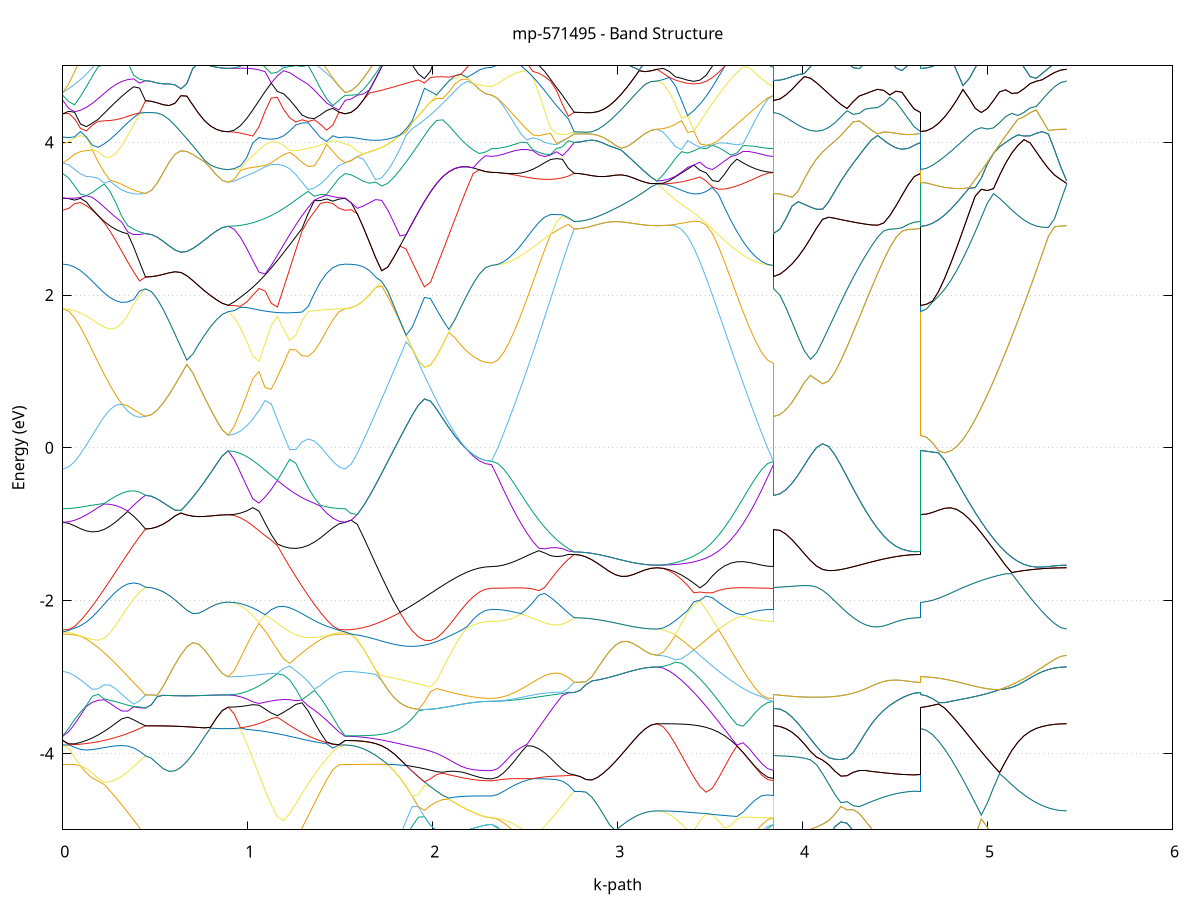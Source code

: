 set title 'mp-571495 - Band Structure'
set xlabel 'k-path'
set ylabel 'Energy (eV)'
set grid y
set yrange [-5:5]
set terminal png size 800,600
set output 'mp-571495_bands_gnuplot.png'
plot '-' using 1:2 with lines notitle, '-' using 1:2 with lines notitle, '-' using 1:2 with lines notitle, '-' using 1:2 with lines notitle, '-' using 1:2 with lines notitle, '-' using 1:2 with lines notitle, '-' using 1:2 with lines notitle, '-' using 1:2 with lines notitle, '-' using 1:2 with lines notitle, '-' using 1:2 with lines notitle, '-' using 1:2 with lines notitle, '-' using 1:2 with lines notitle, '-' using 1:2 with lines notitle, '-' using 1:2 with lines notitle, '-' using 1:2 with lines notitle, '-' using 1:2 with lines notitle, '-' using 1:2 with lines notitle, '-' using 1:2 with lines notitle, '-' using 1:2 with lines notitle, '-' using 1:2 with lines notitle, '-' using 1:2 with lines notitle, '-' using 1:2 with lines notitle, '-' using 1:2 with lines notitle, '-' using 1:2 with lines notitle, '-' using 1:2 with lines notitle, '-' using 1:2 with lines notitle, '-' using 1:2 with lines notitle, '-' using 1:2 with lines notitle, '-' using 1:2 with lines notitle, '-' using 1:2 with lines notitle, '-' using 1:2 with lines notitle, '-' using 1:2 with lines notitle, '-' using 1:2 with lines notitle, '-' using 1:2 with lines notitle, '-' using 1:2 with lines notitle, '-' using 1:2 with lines notitle, '-' using 1:2 with lines notitle, '-' using 1:2 with lines notitle, '-' using 1:2 with lines notitle, '-' using 1:2 with lines notitle, '-' using 1:2 with lines notitle, '-' using 1:2 with lines notitle, '-' using 1:2 with lines notitle, '-' using 1:2 with lines notitle, '-' using 1:2 with lines notitle, '-' using 1:2 with lines notitle, '-' using 1:2 with lines notitle, '-' using 1:2 with lines notitle, '-' using 1:2 with lines notitle, '-' using 1:2 with lines notitle, '-' using 1:2 with lines notitle, '-' using 1:2 with lines notitle, '-' using 1:2 with lines notitle, '-' using 1:2 with lines notitle, '-' using 1:2 with lines notitle, '-' using 1:2 with lines notitle, '-' using 1:2 with lines notitle, '-' using 1:2 with lines notitle, '-' using 1:2 with lines notitle, '-' using 1:2 with lines notitle, '-' using 1:2 with lines notitle, '-' using 1:2 with lines notitle, '-' using 1:2 with lines notitle, '-' using 1:2 with lines notitle, '-' using 1:2 with lines notitle, '-' using 1:2 with lines notitle, '-' using 1:2 with lines notitle, '-' using 1:2 with lines notitle, '-' using 1:2 with lines notitle, '-' using 1:2 with lines notitle, '-' using 1:2 with lines notitle, '-' using 1:2 with lines notitle, '-' using 1:2 with lines notitle, '-' using 1:2 with lines notitle, '-' using 1:2 with lines notitle, '-' using 1:2 with lines notitle, '-' using 1:2 with lines notitle, '-' using 1:2 with lines notitle, '-' using 1:2 with lines notitle, '-' using 1:2 with lines notitle, '-' using 1:2 with lines notitle, '-' using 1:2 with lines notitle, '-' using 1:2 with lines notitle, '-' using 1:2 with lines notitle, '-' using 1:2 with lines notitle, '-' using 1:2 with lines notitle, '-' using 1:2 with lines notitle, '-' using 1:2 with lines notitle
0.000000 -26.784824
0.031934 -26.784624
0.063869 -26.783824
0.095803 -26.782524
0.127738 -26.780824
0.159672 -26.778824
0.191607 -26.776524
0.223541 -26.774024
0.255476 -26.771324
0.287410 -26.768424
0.319345 -26.765324
0.351279 -26.762124
0.383214 -26.758724
0.415148 -26.755124
0.447083 -26.751424
0.447083 -26.751424
0.479017 -26.751024
0.510952 -26.749724
0.542886 -26.747724
0.574821 -26.744924
0.606755 -26.741424
0.638690 -26.737324
0.670624 -26.732724
0.702559 -26.727624
0.734493 -26.722324
0.766428 -26.716924
0.798362 -26.711724
0.830297 -26.707124
0.862231 -26.703824
0.894166 -26.702624
0.894166 -26.702624
0.927443 -26.704724
0.960720 -26.709924
0.993998 -26.716424
1.027275 -26.723524
1.060553 -26.730624
1.093830 -26.737524
1.127107 -26.744124
1.160385 -26.750424
1.193662 -26.756224
1.226940 -26.761524
1.260217 -26.766424
1.293494 -26.770724
1.326772 -26.774424
1.360049 -26.777624
1.393327 -26.780224
1.426604 -26.782224
1.459881 -26.783724
1.493159 -26.784524
1.526436 -26.784824
1.526436 -26.784824
1.559423 -26.784724
1.592410 -26.784524
1.625397 -26.784124
1.658384 -26.783524
1.691371 -26.782824
1.724359 -26.781924
1.757346 -26.780924
1.790333 -26.779824
1.823320 -26.778724
1.856307 -26.777424
1.889294 -26.776124
1.922281 -26.774824
1.955268 -26.773524
1.988255 -26.772224
2.021242 -26.771024
2.054229 -26.769824
2.087216 -26.768724
2.120203 -26.767724
2.153190 -26.766824
2.186177 -26.766124
2.219164 -26.765524
2.252152 -26.765124
2.285139 -26.764824
2.318126 -26.764824
2.318126 -26.764824
2.350060 -26.764524
2.381995 -26.763824
2.413929 -26.762624
2.445864 -26.761024
2.477798 -26.759124
2.509733 -26.756924
2.541667 -26.754624
2.573602 -26.752024
2.605536 -26.749324
2.637471 -26.746524
2.669405 -26.743524
2.701339 -26.740324
2.733274 -26.736924
2.765208 -26.733424
2.765208 -26.733424
2.797143 -26.733024
2.829077 -26.731824
2.861012 -26.729924
2.892946 -26.727124
2.924881 -26.723724
2.956815 -26.719724
2.988750 -26.716524
3.020684 -26.715324
3.052619 -26.714124
3.084553 -26.712824
3.116488 -26.711724
3.148422 -26.710724
3.180357 -26.710024
3.212291 -26.709724
3.212291 -26.709724
3.245569 -26.710324
3.278846 -26.711924
3.312123 -26.714124
3.345401 -26.716624
3.378678 -26.719324
3.411956 -26.722024
3.445233 -26.726024
3.478510 -26.731924
3.511788 -26.737524
3.545065 -26.742624
3.578343 -26.747224
3.611620 -26.751324
3.644897 -26.754924
3.678175 -26.757924
3.711452 -26.760424
3.744730 -26.762324
3.778007 -26.763724
3.811284 -26.764524
3.844562 -26.764824
3.844562 -26.751424
3.877549 -26.751324
3.910536 -26.751124
3.943523 -26.750724
3.976510 -26.750224
4.009497 -26.749524
4.042484 -26.748824
4.075471 -26.747924
4.108458 -26.746924
4.141445 -26.745924
4.174432 -26.744824
4.207419 -26.743624
4.240407 -26.742524
4.273394 -26.741324
4.306381 -26.740124
4.339368 -26.739024
4.372355 -26.738024
4.405342 -26.737024
4.438329 -26.736124
4.471316 -26.735324
4.504303 -26.734724
4.537290 -26.734124
4.570277 -26.733824
4.603264 -26.733524
4.636251 -26.733424
4.636251 -26.702624
4.669238 -26.702524
4.702225 -26.702324
4.735212 -26.702024
4.768200 -26.701524
4.801187 -26.700924
4.834174 -26.700224
4.867161 -26.699424
4.900148 -26.698524
4.933135 -26.697524
4.966122 -26.696524
4.999109 -26.695424
5.032096 -26.694424
5.065083 -26.693324
5.098070 -26.692324
5.131057 -26.691324
5.164044 -26.690424
5.197031 -26.691024
5.230018 -26.695724
5.263006 -26.699924
5.295993 -26.703324
5.328980 -26.706124
5.361967 -26.708124
5.394954 -26.709324
5.427941 -26.709724
e
0.000000 -26.709924
0.031934 -26.710324
0.063869 -26.711224
0.095803 -26.712724
0.127738 -26.714824
0.159672 -26.717524
0.191607 -26.720524
0.223541 -26.723924
0.255476 -26.727524
0.287410 -26.731424
0.319345 -26.735424
0.351279 -26.739524
0.383214 -26.743524
0.415148 -26.747524
0.447083 -26.751424
0.447083 -26.751424
0.479017 -26.751024
0.510952 -26.749724
0.542886 -26.747724
0.574821 -26.744924
0.606755 -26.741424
0.638690 -26.737324
0.670624 -26.732724
0.702559 -26.727624
0.734493 -26.722324
0.766428 -26.716924
0.798362 -26.711724
0.830297 -26.707124
0.862231 -26.703824
0.894166 -26.702624
0.894166 -26.702624
0.927443 -26.703124
0.960720 -26.704524
0.993998 -26.706624
1.027275 -26.709224
1.060553 -26.711924
1.093830 -26.714524
1.127107 -26.716924
1.160385 -26.718824
1.193662 -26.720224
1.226940 -26.720924
1.260217 -26.721124
1.293494 -26.720624
1.326772 -26.719524
1.360049 -26.717924
1.393327 -26.716024
1.426604 -26.713924
1.459881 -26.711924
1.493159 -26.710524
1.526436 -26.709924
1.526436 -26.709924
1.559423 -26.709924
1.592410 -26.709724
1.625397 -26.709424
1.658384 -26.708924
1.691371 -26.708424
1.724359 -26.707724
1.757346 -26.706924
1.790333 -26.706124
1.823320 -26.705224
1.856307 -26.704324
1.889294 -26.703324
1.922281 -26.702324
1.955268 -26.701324
1.988255 -26.704424
2.021242 -26.710924
2.054229 -26.717124
2.087216 -26.722824
2.120203 -26.728024
2.153190 -26.732524
2.186177 -26.736324
2.219164 -26.739324
2.252152 -26.741524
2.285139 -26.742824
2.318126 -26.743324
2.318126 -26.743324
2.350060 -26.743124
2.381995 -26.742724
2.413929 -26.742124
2.445864 -26.741124
2.477798 -26.739924
2.509733 -26.738524
2.541667 -26.736824
2.573602 -26.735024
2.605536 -26.732924
2.637471 -26.730724
2.669405 -26.728424
2.701339 -26.726124
2.733274 -26.729824
2.765208 -26.733424
2.765208 -26.733424
2.797143 -26.733024
2.829077 -26.731824
2.861012 -26.729924
2.892946 -26.727124
2.924881 -26.723724
2.956815 -26.719724
2.988750 -26.716524
3.020684 -26.715324
3.052619 -26.714124
3.084553 -26.712824
3.116488 -26.711724
3.148422 -26.710724
3.180357 -26.710024
3.212291 -26.709724
3.212291 -26.709724
3.245569 -26.709624
3.278846 -26.709424
3.312123 -26.709024
3.345401 -26.708424
3.378678 -26.712924
3.411956 -26.719624
3.445233 -26.724624
3.478510 -26.727224
3.511788 -26.729724
3.545065 -26.732124
3.578343 -26.734324
3.611620 -26.736324
3.644897 -26.738124
3.678175 -26.739624
3.711452 -26.740924
3.744730 -26.741924
3.778007 -26.742724
3.811284 -26.743124
3.844562 -26.743324
3.844562 -26.751424
3.877549 -26.751324
3.910536 -26.751124
3.943523 -26.750724
3.976510 -26.750224
4.009497 -26.749524
4.042484 -26.748824
4.075471 -26.747924
4.108458 -26.746924
4.141445 -26.745924
4.174432 -26.744824
4.207419 -26.743624
4.240407 -26.742524
4.273394 -26.741324
4.306381 -26.740124
4.339368 -26.739024
4.372355 -26.738024
4.405342 -26.737024
4.438329 -26.736124
4.471316 -26.735324
4.504303 -26.734724
4.537290 -26.734124
4.570277 -26.733824
4.603264 -26.733524
4.636251 -26.733424
4.636251 -26.702624
4.669238 -26.702524
4.702225 -26.702324
4.735212 -26.702024
4.768200 -26.701524
4.801187 -26.700924
4.834174 -26.700224
4.867161 -26.699424
4.900148 -26.698524
4.933135 -26.697524
4.966122 -26.696524
4.999109 -26.695424
5.032096 -26.694424
5.065083 -26.693324
5.098070 -26.692324
5.131057 -26.691324
5.164044 -26.690424
5.197031 -26.691024
5.230018 -26.695724
5.263006 -26.699924
5.295993 -26.703324
5.328980 -26.706124
5.361967 -26.708124
5.394954 -26.709324
5.427941 -26.709724
e
0.000000 -26.709924
0.031934 -26.709924
0.063869 -26.709624
0.095803 -26.708924
0.127738 -26.707624
0.159672 -26.705524
0.191607 -26.702424
0.223541 -26.698324
0.255476 -26.693124
0.287410 -26.686924
0.319345 -26.679924
0.351279 -26.672024
0.383214 -26.663624
0.415148 -26.654724
0.447083 -26.645624
0.447083 -26.645624
0.479017 -26.645724
0.510952 -26.646024
0.542886 -26.646424
0.574821 -26.647224
0.606755 -26.648224
0.638690 -26.649524
0.670624 -26.651224
0.702559 -26.653424
0.734493 -26.655924
0.766428 -26.658924
0.798362 -26.662024
0.830297 -26.665024
0.862231 -26.667424
0.894166 -26.668324
0.894166 -26.668324
0.927443 -26.668624
0.960720 -26.669524
0.993998 -26.671024
1.027275 -26.673024
1.060553 -26.675424
1.093830 -26.678324
1.127107 -26.681424
1.160385 -26.684724
1.193662 -26.688124
1.226940 -26.691524
1.260217 -26.694924
1.293494 -26.698024
1.326772 -26.700924
1.360049 -26.703524
1.393327 -26.705824
1.426604 -26.707624
1.459881 -26.708924
1.493159 -26.709724
1.526436 -26.709924
1.526436 -26.709924
1.559423 -26.709924
1.592410 -26.709724
1.625397 -26.709424
1.658384 -26.708924
1.691371 -26.708424
1.724359 -26.707724
1.757346 -26.706924
1.790333 -26.706124
1.823320 -26.705224
1.856307 -26.704324
1.889294 -26.703324
1.922281 -26.702324
1.955268 -26.701324
1.988255 -26.700324
2.021242 -26.699424
2.054229 -26.698524
2.087216 -26.697624
2.120203 -26.696924
2.153190 -26.696224
2.186177 -26.695724
2.219164 -26.695224
2.252152 -26.694924
2.285139 -26.694724
2.318126 -26.694924
2.318126 -26.694924
2.350060 -26.695124
2.381995 -26.695824
2.413929 -26.697224
2.445864 -26.699224
2.477798 -26.701624
2.509733 -26.704524
2.541667 -26.707624
2.573602 -26.711124
2.605536 -26.714724
2.637471 -26.718524
2.669405 -26.722324
2.701339 -26.725924
2.733274 -26.723424
2.765208 -26.720824
2.765208 -26.720824
2.797143 -26.720724
2.829077 -26.720424
2.861012 -26.719924
2.892946 -26.719324
2.924881 -26.718524
2.956815 -26.717524
2.988750 -26.715224
3.020684 -26.710224
3.052619 -26.705024
3.084553 -26.699724
3.116488 -26.694624
3.148422 -26.695624
3.180357 -26.696324
3.212291 -26.696524
3.212291 -26.696524
3.245569 -26.696524
3.278846 -26.696524
3.312123 -26.699224
3.345401 -26.706124
3.378678 -26.707724
3.411956 -26.706924
3.445233 -26.705924
3.478510 -26.704824
3.511788 -26.703724
3.545065 -26.704324
3.578343 -26.704624
3.611620 -26.704224
3.644897 -26.703324
3.678175 -26.701924
3.711452 -26.700124
3.744730 -26.698224
3.778007 -26.696424
3.811284 -26.695124
3.844562 -26.694924
3.844562 -26.645624
3.877549 -26.645524
3.910536 -26.645324
3.943523 -26.645124
3.976510 -26.644724
4.009497 -26.644224
4.042484 -26.643624
4.075471 -26.643024
4.108458 -26.646124
4.141445 -26.652024
4.174432 -26.658224
4.207419 -26.664624
4.240407 -26.671224
4.273394 -26.677724
4.306381 -26.684124
4.339368 -26.690224
4.372355 -26.696124
4.405342 -26.701424
4.438329 -26.706324
4.471316 -26.710624
4.504303 -26.714224
4.537290 -26.717024
4.570277 -26.719124
4.603264 -26.720424
4.636251 -26.720824
4.636251 -26.668324
4.669238 -26.668224
4.702225 -26.668024
4.735212 -26.667824
4.768200 -26.667324
4.801187 -26.666824
4.834174 -26.666224
4.867161 -26.665524
4.900148 -26.664824
4.933135 -26.664024
4.966122 -26.663124
4.999109 -26.662224
5.032096 -26.661724
5.065083 -26.668024
5.098070 -26.674224
5.131057 -26.680224
5.164044 -26.685824
5.197031 -26.689624
5.230018 -26.689124
5.263006 -26.689324
5.295993 -26.691024
5.328980 -26.693224
5.361967 -26.695024
5.394954 -26.696124
5.427941 -26.696524
e
0.000000 -26.663524
0.031934 -26.662624
0.063869 -26.659924
0.095803 -26.655724
0.127738 -26.650224
0.159672 -26.643524
0.191607 -26.636024
0.223541 -26.632524
0.255476 -26.631124
0.287410 -26.629624
0.319345 -26.628024
0.351279 -26.626324
0.383214 -26.627224
0.415148 -26.636324
0.447083 -26.645624
0.447083 -26.645624
0.479017 -26.645724
0.510952 -26.646024
0.542886 -26.646424
0.574821 -26.647224
0.606755 -26.648224
0.638690 -26.649524
0.670624 -26.651224
0.702559 -26.653424
0.734493 -26.655924
0.766428 -26.658924
0.798362 -26.662024
0.830297 -26.665024
0.862231 -26.667424
0.894166 -26.668324
0.894166 -26.668324
0.927443 -26.666124
0.960720 -26.660524
0.993998 -26.653424
1.027275 -26.645624
1.060553 -26.637524
1.093830 -26.629424
1.127107 -26.623524
1.160385 -26.625424
1.193662 -26.627324
1.226940 -26.629024
1.260217 -26.630624
1.293494 -26.632124
1.326772 -26.638324
1.360049 -26.644624
1.393327 -26.650424
1.426604 -26.655624
1.459881 -26.659724
1.493159 -26.662524
1.526436 -26.663524
1.526436 -26.663524
1.559423 -26.663424
1.592410 -26.663224
1.625397 -26.662924
1.658384 -26.662424
1.691371 -26.661824
1.724359 -26.661124
1.757346 -26.660424
1.790333 -26.664124
1.823320 -26.670324
1.856307 -26.676924
1.889294 -26.683824
1.922281 -26.690724
1.955268 -26.697624
1.988255 -26.700324
2.021242 -26.699424
2.054229 -26.698524
2.087216 -26.697624
2.120203 -26.696924
2.153190 -26.696224
2.186177 -26.695724
2.219164 -26.695224
2.252152 -26.694924
2.285139 -26.694724
2.318126 -26.694924
2.318126 -26.694924
2.350060 -26.694924
2.381995 -26.695724
2.413929 -26.696724
2.445864 -26.697924
2.477798 -26.699524
2.509733 -26.701324
2.541667 -26.703324
2.573602 -26.705524
2.605536 -26.707924
2.637471 -26.710324
2.669405 -26.712924
2.701339 -26.715524
2.733274 -26.718224
2.765208 -26.720824
2.765208 -26.720824
2.797143 -26.720724
2.829077 -26.720424
2.861012 -26.719924
2.892946 -26.719324
2.924881 -26.718524
2.956815 -26.717524
2.988750 -26.715224
3.020684 -26.710224
3.052619 -26.705024
3.084553 -26.699724
3.116488 -26.694624
3.148422 -26.695624
3.180357 -26.696324
3.212291 -26.696524
3.212291 -26.696524
3.245569 -26.696024
3.278846 -26.694724
3.312123 -26.696424
3.345401 -26.696424
3.378678 -26.696324
3.411956 -26.697624
3.445233 -26.700024
3.478510 -26.702024
3.511788 -26.703424
3.545065 -26.702524
3.578343 -26.701324
3.611620 -26.700124
3.644897 -26.699024
3.678175 -26.697924
3.711452 -26.696924
3.744730 -26.696124
3.778007 -26.695524
3.811284 -26.695124
3.844562 -26.694924
3.844562 -26.645624
3.877549 -26.645524
3.910536 -26.645324
3.943523 -26.645124
3.976510 -26.644724
4.009497 -26.644224
4.042484 -26.643624
4.075471 -26.643024
4.108458 -26.646124
4.141445 -26.652024
4.174432 -26.658224
4.207419 -26.664624
4.240407 -26.671224
4.273394 -26.677724
4.306381 -26.684124
4.339368 -26.690224
4.372355 -26.696124
4.405342 -26.701424
4.438329 -26.706324
4.471316 -26.710624
4.504303 -26.714224
4.537290 -26.717024
4.570277 -26.719124
4.603264 -26.720424
4.636251 -26.720824
4.636251 -26.668324
4.669238 -26.668224
4.702225 -26.668024
4.735212 -26.667824
4.768200 -26.667324
4.801187 -26.666824
4.834174 -26.666224
4.867161 -26.665524
4.900148 -26.664824
4.933135 -26.664024
4.966122 -26.663124
4.999109 -26.662224
5.032096 -26.661724
5.065083 -26.668024
5.098070 -26.674224
5.131057 -26.680224
5.164044 -26.685824
5.197031 -26.689624
5.230018 -26.689124
5.263006 -26.689324
5.295993 -26.691024
5.328980 -26.693224
5.361967 -26.695024
5.394954 -26.696124
5.427941 -26.696524
e
0.000000 -26.637224
0.031934 -26.637124
0.063869 -26.636824
0.095803 -26.636324
0.127738 -26.635624
0.159672 -26.634724
0.191607 -26.633724
0.223541 -26.627824
0.255476 -26.618924
0.287410 -26.611124
0.319345 -26.612924
0.351279 -26.618324
0.383214 -26.624524
0.415148 -26.622624
0.447083 -26.620724
0.447083 -26.620724
0.479017 -26.620624
0.510952 -26.620424
0.542886 -26.620024
0.574821 -26.619624
0.606755 -26.619024
0.638690 -26.618324
0.670624 -26.617524
0.702559 -26.616724
0.734493 -26.615824
0.766428 -26.614924
0.798362 -26.614124
0.830297 -26.613424
0.862231 -26.613024
0.894166 -26.612824
0.894166 -26.612824
0.927443 -26.613224
0.960720 -26.614324
0.993998 -26.615924
1.027275 -26.617724
1.060553 -26.619624
1.093830 -26.621624
1.127107 -26.621524
1.160385 -26.613824
1.193662 -26.613024
1.226940 -26.619124
1.260217 -26.625524
1.293494 -26.631924
1.326772 -26.633424
1.360049 -26.634524
1.393327 -26.635524
1.426604 -26.636224
1.459881 -26.636824
1.493159 -26.637124
1.526436 -26.637224
1.526436 -26.637224
1.559423 -26.637724
1.592410 -26.639024
1.625397 -26.641324
1.658384 -26.644424
1.691371 -26.648324
1.724359 -26.653024
1.757346 -26.658224
1.790333 -26.659524
1.823320 -26.658624
1.856307 -26.657624
1.889294 -26.656624
1.922281 -26.655624
1.955268 -26.654624
1.988255 -26.660624
2.021242 -26.666424
2.054229 -26.671824
2.087216 -26.676824
2.120203 -26.681424
2.153190 -26.685424
2.186177 -26.688724
2.219164 -26.691424
2.252152 -26.693324
2.285139 -26.694524
2.318126 -26.694624
2.318126 -26.694624
2.350060 -26.694924
2.381995 -26.694724
2.413929 -26.694424
2.445864 -26.693924
2.477798 -26.693424
2.509733 -26.692724
2.541667 -26.692024
2.573602 -26.691224
2.605536 -26.690324
2.637471 -26.689324
2.669405 -26.688424
2.701339 -26.687424
2.733274 -26.686424
2.765208 -26.685424
2.765208 -26.685424
2.797143 -26.685524
2.829077 -26.685824
2.861012 -26.686224
2.892946 -26.686924
2.924881 -26.687724
2.956815 -26.688724
2.988750 -26.689724
3.020684 -26.690924
3.052619 -26.692224
3.084553 -26.693424
3.116488 -26.694624
3.148422 -26.690124
3.180357 -26.686824
3.212291 -26.685624
3.212291 -26.685624
3.245569 -26.687724
3.278846 -26.692824
3.312123 -26.692924
3.345401 -26.692224
3.378678 -26.694924
3.411956 -26.696224
3.445233 -26.696024
3.478510 -26.695924
3.511788 -26.695824
3.545065 -26.695724
3.578343 -26.695524
3.611620 -26.695424
3.644897 -26.695324
3.678175 -26.695224
3.711452 -26.695124
3.744730 -26.695024
3.778007 -26.695024
3.811284 -26.695024
3.844562 -26.694624
3.844562 -26.620724
3.877549 -26.621124
3.910536 -26.622424
3.943523 -26.624524
3.976510 -26.627524
4.009497 -26.631224
4.042484 -26.635524
4.075471 -26.640424
4.108458 -26.642024
4.141445 -26.641324
4.174432 -26.640524
4.207419 -26.639724
4.240407 -26.640624
4.273394 -26.646124
4.306381 -26.651924
4.339368 -26.657524
4.372355 -26.662824
4.405342 -26.667724
4.438329 -26.672224
4.471316 -26.676124
4.504303 -26.679324
4.537290 -26.681924
4.570277 -26.683824
4.603264 -26.685024
4.636251 -26.685424
4.636251 -26.612824
4.669238 -26.613224
4.702225 -26.614524
4.735212 -26.616624
4.768200 -26.619424
4.801187 -26.623024
4.834174 -26.627324
4.867161 -26.632124
4.900148 -26.637424
4.933135 -26.643124
4.966122 -26.649224
4.999109 -26.655424
5.032096 -26.661324
5.065083 -26.660324
5.098070 -26.661424
5.131057 -26.667124
5.164044 -26.672624
5.197031 -26.677524
5.230018 -26.681824
5.263006 -26.684924
5.295993 -26.686024
5.328980 -26.685924
5.361967 -26.685824
5.394954 -26.685624
5.427941 -26.685624
e
0.000000 -26.601624
0.031934 -26.601724
0.063869 -26.602124
0.095803 -26.602824
0.127738 -26.603824
0.159672 -26.604924
0.191607 -26.606224
0.223541 -26.607724
0.255476 -26.609424
0.287410 -26.609724
0.319345 -26.609724
0.351279 -26.614824
0.383214 -26.616824
0.415148 -26.618724
0.447083 -26.620724
0.447083 -26.620724
0.479017 -26.620624
0.510952 -26.620424
0.542886 -26.620024
0.574821 -26.619624
0.606755 -26.619024
0.638690 -26.618324
0.670624 -26.617524
0.702559 -26.616724
0.734493 -26.615824
0.766428 -26.614924
0.798362 -26.614124
0.830297 -26.613424
0.862231 -26.613024
0.894166 -26.612824
0.894166 -26.612824
0.927443 -26.612724
0.960720 -26.612524
0.993998 -26.612224
1.027275 -26.611824
1.060553 -26.611324
1.093830 -26.610624
1.127107 -26.609924
1.160385 -26.609124
1.193662 -26.608224
1.226940 -26.607324
1.260217 -26.606424
1.293494 -26.605524
1.326772 -26.604624
1.360049 -26.603824
1.393327 -26.603024
1.426604 -26.602424
1.459881 -26.602024
1.493159 -26.601724
1.526436 -26.601624
1.526436 -26.601624
1.559423 -26.602024
1.592410 -26.603224
1.625397 -26.605224
1.658384 -26.607924
1.691371 -26.611324
1.724359 -26.615424
1.757346 -26.620024
1.790333 -26.625124
1.823320 -26.630624
1.856307 -26.636524
1.889294 -26.642524
1.922281 -26.648624
1.955268 -26.654624
1.988255 -26.660624
2.021242 -26.666424
2.054229 -26.671824
2.087216 -26.676824
2.120203 -26.681424
2.153190 -26.685424
2.186177 -26.688724
2.219164 -26.691424
2.252152 -26.693324
2.285139 -26.694524
2.318126 -26.694624
2.318126 -26.694624
2.350060 -26.694524
2.381995 -26.694224
2.413929 -26.693424
2.445864 -26.692124
2.477798 -26.689924
2.509733 -26.686924
2.541667 -26.682824
2.573602 -26.680624
2.605536 -26.681224
2.637471 -26.681924
2.669405 -26.682624
2.701339 -26.683524
2.733274 -26.684424
2.765208 -26.685424
2.765208 -26.685424
2.797143 -26.685524
2.829077 -26.685824
2.861012 -26.686224
2.892946 -26.686924
2.924881 -26.687724
2.956815 -26.688724
2.988750 -26.689724
3.020684 -26.690924
3.052619 -26.692224
3.084553 -26.693424
3.116488 -26.694624
3.148422 -26.690124
3.180357 -26.686824
3.212291 -26.685624
3.212291 -26.685624
3.245569 -26.686124
3.278846 -26.687524
3.312123 -26.689624
3.345401 -26.691124
3.378678 -26.689224
3.411956 -26.687424
3.445233 -26.685824
3.478510 -26.684424
3.511788 -26.683124
3.545065 -26.682024
3.578343 -26.681124
3.611620 -26.683024
3.644897 -26.685924
3.678175 -26.688424
3.711452 -26.690524
3.744730 -26.692324
3.778007 -26.693624
3.811284 -26.694324
3.844562 -26.694624
3.844562 -26.620724
3.877549 -26.621124
3.910536 -26.622424
3.943523 -26.624524
3.976510 -26.627524
4.009497 -26.631224
4.042484 -26.635524
4.075471 -26.640424
4.108458 -26.642024
4.141445 -26.641324
4.174432 -26.640524
4.207419 -26.639724
4.240407 -26.640624
4.273394 -26.646124
4.306381 -26.651924
4.339368 -26.657524
4.372355 -26.662824
4.405342 -26.667724
4.438329 -26.672224
4.471316 -26.676124
4.504303 -26.679324
4.537290 -26.681924
4.570277 -26.683824
4.603264 -26.685024
4.636251 -26.685424
4.636251 -26.612824
4.669238 -26.613224
4.702225 -26.614524
4.735212 -26.616624
4.768200 -26.619424
4.801187 -26.623024
4.834174 -26.627324
4.867161 -26.632124
4.900148 -26.637424
4.933135 -26.643124
4.966122 -26.649224
4.999109 -26.655424
5.032096 -26.661324
5.065083 -26.660324
5.098070 -26.661424
5.131057 -26.667124
5.164044 -26.672624
5.197031 -26.677524
5.230018 -26.681824
5.263006 -26.684924
5.295993 -26.686024
5.328980 -26.685924
5.361967 -26.685824
5.394954 -26.685624
5.427941 -26.685624
e
0.000000 -26.601624
0.031934 -26.601524
0.063869 -26.601424
0.095803 -26.601124
0.127738 -26.600824
0.159672 -26.600324
0.191607 -26.599824
0.223541 -26.599224
0.255476 -26.598624
0.287410 -26.601724
0.319345 -26.600124
0.351279 -26.596424
0.383214 -26.595624
0.415148 -26.594824
0.447083 -26.594024
0.447083 -26.594024
0.479017 -26.594124
0.510952 -26.594324
0.542886 -26.594724
0.574821 -26.595124
0.606755 -26.595724
0.638690 -26.596424
0.670624 -26.597224
0.702559 -26.598024
0.734493 -26.598924
0.766428 -26.599824
0.798362 -26.600624
0.830297 -26.601324
0.862231 -26.601824
0.894166 -26.601924
0.894166 -26.601924
0.927443 -26.601924
0.960720 -26.601924
0.993998 -26.601924
1.027275 -26.601924
1.060553 -26.601924
1.093830 -26.601824
1.127107 -26.601824
1.160385 -26.607224
1.193662 -26.606424
1.226940 -26.601724
1.260217 -26.601724
1.293494 -26.601724
1.326772 -26.601624
1.360049 -26.601624
1.393327 -26.601624
1.426604 -26.601624
1.459881 -26.601624
1.493159 -26.601624
1.526436 -26.601624
1.526436 -26.601624
1.559423 -26.602024
1.592410 -26.603224
1.625397 -26.605224
1.658384 -26.607924
1.691371 -26.611324
1.724359 -26.615424
1.757346 -26.620024
1.790333 -26.625124
1.823320 -26.630624
1.856307 -26.636524
1.889294 -26.642524
1.922281 -26.648624
1.955268 -26.654624
1.988255 -26.653724
2.021242 -26.653624
2.054229 -26.657124
2.087216 -26.661724
2.120203 -26.666124
2.153190 -26.669924
2.186177 -26.673124
2.219164 -26.675624
2.252152 -26.677524
2.285139 -26.678624
2.318126 -26.679024
2.318126 -26.679024
2.350060 -26.679024
2.381995 -26.679024
2.413929 -26.679124
2.445864 -26.679224
2.477798 -26.679424
2.509733 -26.679724
2.541667 -26.680124
2.573602 -26.677724
2.605536 -26.671724
2.637471 -26.664924
2.669405 -26.657324
2.701339 -26.649124
2.733274 -26.640524
2.765208 -26.631624
2.765208 -26.631624
2.797143 -26.631724
2.829077 -26.632024
2.861012 -26.632524
2.892946 -26.633224
2.924881 -26.634224
2.956815 -26.635624
2.988750 -26.637324
3.020684 -26.639424
3.052619 -26.641924
3.084553 -26.644824
3.116488 -26.647924
3.148422 -26.650924
3.180357 -26.653324
3.212291 -26.654224
3.212291 -26.654224
3.245569 -26.654524
3.278846 -26.655424
3.312123 -26.656824
3.345401 -26.658824
3.378678 -26.661124
3.411956 -26.663924
3.445233 -26.666924
3.478510 -26.670124
3.511788 -26.673424
3.545065 -26.676724
3.578343 -26.679924
3.611620 -26.680424
3.644897 -26.679924
3.678175 -26.679524
3.711452 -26.679324
3.744730 -26.679124
3.778007 -26.679024
3.811284 -26.679024
3.844562 -26.679024
3.844562 -26.594024
3.877549 -26.594424
3.910536 -26.595624
3.943523 -26.597524
3.976510 -26.600224
4.009497 -26.603624
4.042484 -26.607524
4.075471 -26.612124
4.108458 -26.617124
4.141445 -26.622424
4.174432 -26.628124
4.207419 -26.633824
4.240407 -26.638024
4.273394 -26.637524
4.306381 -26.636724
4.339368 -26.635924
4.372355 -26.635124
4.405342 -26.634324
4.438329 -26.633724
4.471316 -26.633124
4.504303 -26.632624
4.537290 -26.632224
4.570277 -26.631924
4.603264 -26.631724
4.636251 -26.631624
4.636251 -26.601924
4.669238 -26.602324
4.702225 -26.603624
4.735212 -26.605624
4.768200 -26.608324
4.801187 -26.611824
4.834174 -26.615924
4.867161 -26.620524
4.900148 -26.625724
4.933135 -26.631224
4.966122 -26.637124
4.999109 -26.643124
5.032096 -26.649324
5.065083 -26.655424
5.098070 -26.659424
5.131057 -26.658624
5.164044 -26.657824
5.197031 -26.657024
5.230018 -26.656324
5.263006 -26.655724
5.295993 -26.655224
5.328980 -26.654824
5.361967 -26.654524
5.394954 -26.654324
5.427941 -26.654224
e
0.000000 -26.589024
0.031934 -26.589024
0.063869 -26.589024
0.095803 -26.589124
0.127738 -26.589224
0.159672 -26.589324
0.191607 -26.589624
0.223541 -26.589924
0.255476 -26.594424
0.287410 -26.597924
0.319345 -26.597224
0.351279 -26.591924
0.383214 -26.592624
0.415148 -26.593324
0.447083 -26.594024
0.447083 -26.594024
0.479017 -26.594124
0.510952 -26.594324
0.542886 -26.594724
0.574821 -26.595124
0.606755 -26.595724
0.638690 -26.596424
0.670624 -26.597224
0.702559 -26.598024
0.734493 -26.598924
0.766428 -26.599824
0.798362 -26.600624
0.830297 -26.601324
0.862231 -26.601824
0.894166 -26.601924
0.894166 -26.601924
0.927443 -26.601624
0.960720 -26.600724
0.993998 -26.599424
1.027275 -26.598124
1.060553 -26.596724
1.093830 -26.596924
1.127107 -26.601824
1.160385 -26.601824
1.193662 -26.601824
1.226940 -26.599524
1.260217 -26.593124
1.293494 -26.590124
1.326772 -26.589724
1.360049 -26.589424
1.393327 -26.589224
1.426604 -26.589124
1.459881 -26.589024
1.493159 -26.589024
1.526436 -26.589024
1.526436 -26.589024
1.559423 -26.589424
1.592410 -26.590524
1.625397 -26.592424
1.658384 -26.595124
1.691371 -26.598424
1.724359 -26.602324
1.757346 -26.606724
1.790333 -26.611624
1.823320 -26.616924
1.856307 -26.622524
1.889294 -26.628324
1.922281 -26.634124
1.955268 -26.639924
1.988255 -26.645524
2.021242 -26.650224
2.054229 -26.650924
2.087216 -26.650324
2.120203 -26.649624
2.153190 -26.648924
2.186177 -26.648424
2.219164 -26.647924
2.252152 -26.647624
2.285139 -26.647424
2.318126 -26.647324
2.318126 -26.647324
2.350060 -26.646424
2.381995 -26.643924
2.413929 -26.639924
2.445864 -26.634624
2.477798 -26.628224
2.509733 -26.621024
2.541667 -26.613024
2.573602 -26.604524
2.605536 -26.595624
2.637471 -26.596924
2.669405 -26.605224
2.701339 -26.613824
2.733274 -26.622724
2.765208 -26.631624
2.765208 -26.631624
2.797143 -26.631724
2.829077 -26.632024
2.861012 -26.632524
2.892946 -26.633224
2.924881 -26.634224
2.956815 -26.635624
2.988750 -26.637324
3.020684 -26.639424
3.052619 -26.641924
3.084553 -26.644824
3.116488 -26.647924
3.148422 -26.650924
3.180357 -26.653324
3.212291 -26.654224
3.212291 -26.654224
3.245569 -26.652024
3.278846 -26.646524
3.312123 -26.639524
3.345401 -26.631824
3.378678 -26.624024
3.411956 -26.616124
3.445233 -26.608424
3.478510 -26.600924
3.511788 -26.598524
3.545065 -26.604424
3.578343 -26.610624
3.611620 -26.616924
3.644897 -26.623124
3.678175 -26.629124
3.711452 -26.634824
3.744730 -26.639724
3.778007 -26.643724
3.811284 -26.646424
3.844562 -26.647324
3.844562 -26.594024
3.877549 -26.594424
3.910536 -26.595624
3.943523 -26.597524
3.976510 -26.600224
4.009497 -26.603624
4.042484 -26.607524
4.075471 -26.612124
4.108458 -26.617124
4.141445 -26.622424
4.174432 -26.628124
4.207419 -26.633824
4.240407 -26.638024
4.273394 -26.637524
4.306381 -26.636724
4.339368 -26.635924
4.372355 -26.635124
4.405342 -26.634324
4.438329 -26.633724
4.471316 -26.633124
4.504303 -26.632624
4.537290 -26.632224
4.570277 -26.631924
4.603264 -26.631724
4.636251 -26.631624
4.636251 -26.601924
4.669238 -26.602324
4.702225 -26.603624
4.735212 -26.605624
4.768200 -26.608324
4.801187 -26.611824
4.834174 -26.615924
4.867161 -26.620524
4.900148 -26.625724
4.933135 -26.631224
4.966122 -26.637124
4.999109 -26.643124
5.032096 -26.649324
5.065083 -26.655424
5.098070 -26.659424
5.131057 -26.658624
5.164044 -26.657824
5.197031 -26.657024
5.230018 -26.656324
5.263006 -26.655724
5.295993 -26.655224
5.328980 -26.654824
5.361967 -26.654524
5.394954 -26.654324
5.427941 -26.654224
e
0.000000 -26.566924
0.031934 -26.567324
0.063869 -26.568524
0.095803 -26.570624
0.127738 -26.573524
0.159672 -26.577424
0.191607 -26.582224
0.223541 -26.587924
0.255476 -26.590324
0.287410 -26.590724
0.319345 -26.591324
0.351279 -26.590424
0.383214 -26.580624
0.415148 -26.570824
0.447083 -26.561224
0.447083 -26.561224
0.479017 -26.561524
0.510952 -26.562224
0.542886 -26.563524
0.574821 -26.565124
0.606755 -26.567124
0.638690 -26.569324
0.670624 -26.571724
0.702559 -26.574024
0.734493 -26.576324
0.766428 -26.578324
0.798362 -26.580024
0.830297 -26.581224
0.862231 -26.582024
0.894166 -26.582324
0.894166 -26.582324
0.927443 -26.582724
0.960720 -26.584024
0.993998 -26.586124
1.027275 -26.589024
1.060553 -26.592624
1.093830 -26.595424
1.127107 -26.594224
1.160385 -26.593124
1.193662 -26.592224
1.226940 -26.591324
1.260217 -26.590724
1.293494 -26.587224
1.326772 -26.582024
1.360049 -26.577524
1.393327 -26.573824
1.426604 -26.570824
1.459881 -26.568624
1.493159 -26.567324
1.526436 -26.566924
1.526436 -26.566924
1.559423 -26.566824
1.592410 -26.566724
1.625397 -26.566424
1.658384 -26.566124
1.691371 -26.565724
1.724359 -26.565224
1.757346 -26.564624
1.790333 -26.564024
1.823320 -26.563324
1.856307 -26.562624
1.889294 -26.561924
1.922281 -26.561124
1.955268 -26.560424
1.988255 -26.559624
2.021242 -26.558924
2.054229 -26.558224
2.087216 -26.557624
2.120203 -26.557124
2.153190 -26.556624
2.186177 -26.556124
2.219164 -26.555824
2.252152 -26.555624
2.285139 -26.555424
2.318126 -26.555424
2.318126 -26.555424
2.350060 -26.555824
2.381995 -26.556924
2.413929 -26.558924
2.445864 -26.561824
2.477798 -26.565624
2.509733 -26.570224
2.541667 -26.575724
2.573602 -26.582124
2.605536 -26.589224
2.637471 -26.586324
2.669405 -26.576924
2.701339 -26.567424
2.733274 -26.557924
2.765208 -26.548624
2.765208 -26.548624
2.797143 -26.548924
2.829077 -26.549624
2.861012 -26.550824
2.892946 -26.552324
2.924881 -26.554224
2.956815 -26.556324
2.988750 -26.558624
3.020684 -26.560924
3.052619 -26.563024
3.084553 -26.565024
3.116488 -26.566624
3.148422 -26.567824
3.180357 -26.568624
3.212291 -26.568824
3.212291 -26.568824
3.245569 -26.569324
3.278846 -26.570524
3.312123 -26.572524
3.345401 -26.575324
3.378678 -26.578824
3.411956 -26.582924
3.445233 -26.587624
3.478510 -26.592924
3.511788 -26.593824
3.545065 -26.587024
3.578343 -26.580824
3.611620 -26.575124
3.644897 -26.570124
3.678175 -26.565724
3.711452 -26.562024
3.744730 -26.559124
3.778007 -26.557124
3.811284 -26.555824
3.844562 -26.555424
3.844562 -26.561224
3.877549 -26.561224
3.910536 -26.561024
3.943523 -26.560724
3.976510 -26.560424
4.009497 -26.559924
4.042484 -26.559324
4.075471 -26.558724
4.108458 -26.558024
4.141445 -26.557324
4.174432 -26.556524
4.207419 -26.555724
4.240407 -26.554924
4.273394 -26.554124
4.306381 -26.553324
4.339368 -26.552524
4.372355 -26.551824
4.405342 -26.551124
4.438329 -26.550524
4.471316 -26.549924
4.504303 -26.549524
4.537290 -26.549124
4.570277 -26.548924
4.603264 -26.548724
4.636251 -26.548624
4.636251 -26.582324
4.669238 -26.582224
4.702225 -26.582024
4.735212 -26.581724
4.768200 -26.581324
4.801187 -26.580824
4.834174 -26.580224
4.867161 -26.579524
4.900148 -26.578824
4.933135 -26.578024
4.966122 -26.577224
4.999109 -26.576324
5.032096 -26.575524
5.065083 -26.574624
5.098070 -26.573724
5.131057 -26.572924
5.164044 -26.572124
5.197031 -26.571424
5.230018 -26.570824
5.263006 -26.570224
5.295993 -26.569724
5.328980 -26.569324
5.361967 -26.569124
5.394954 -26.568924
5.427941 -26.568824
e
0.000000 -26.499724
0.031934 -26.499824
0.063869 -26.500324
0.095803 -26.501224
0.127738 -26.502524
0.159672 -26.504424
0.191607 -26.507024
0.223541 -26.510524
0.255476 -26.515024
0.287410 -26.520724
0.319345 -26.527324
0.351279 -26.534824
0.383214 -26.543124
0.415148 -26.551924
0.447083 -26.561224
0.447083 -26.561224
0.479017 -26.561524
0.510952 -26.562224
0.542886 -26.563524
0.574821 -26.565124
0.606755 -26.567124
0.638690 -26.569324
0.670624 -26.571724
0.702559 -26.574024
0.734493 -26.576324
0.766428 -26.578324
0.798362 -26.580024
0.830297 -26.581224
0.862231 -26.582024
0.894166 -26.582324
0.894166 -26.582324
0.927443 -26.581324
0.960720 -26.578424
0.993998 -26.573924
1.027275 -26.568124
1.060553 -26.561324
1.093830 -26.553824
1.127107 -26.546124
1.160385 -26.538424
1.193662 -26.531024
1.226940 -26.524124
1.260217 -26.518024
1.293494 -26.512724
1.326772 -26.508624
1.360049 -26.505324
1.393327 -26.503024
1.426604 -26.501424
1.459881 -26.500424
1.493159 -26.499824
1.526436 -26.499724
1.526436 -26.499724
1.559423 -26.499624
1.592410 -26.499524
1.625397 -26.499224
1.658384 -26.498924
1.691371 -26.498624
1.724359 -26.498124
1.757346 -26.497624
1.790333 -26.497024
1.823320 -26.496424
1.856307 -26.495724
1.889294 -26.495024
1.922281 -26.494324
1.955268 -26.493624
1.988255 -26.492924
2.021242 -26.492324
2.054229 -26.491624
2.087216 -26.491124
2.120203 -26.490524
2.153190 -26.490124
2.186177 -26.489724
2.219164 -26.489424
2.252152 -26.489224
2.285139 -26.489024
2.318126 -26.489024
2.318126 -26.489024
2.350060 -26.489124
2.381995 -26.489724
2.413929 -26.490524
2.445864 -26.491824
2.477798 -26.493724
2.509733 -26.496224
2.541667 -26.499624
2.573602 -26.504024
2.605536 -26.509524
2.637471 -26.515924
2.669405 -26.523124
2.701339 -26.531124
2.733274 -26.539724
2.765208 -26.548624
2.765208 -26.548624
2.797143 -26.548924
2.829077 -26.549624
2.861012 -26.550824
2.892946 -26.552324
2.924881 -26.554224
2.956815 -26.556324
2.988750 -26.558624
3.020684 -26.560924
3.052619 -26.563024
3.084553 -26.565024
3.116488 -26.566624
3.148422 -26.567824
3.180357 -26.568624
3.212291 -26.568824
3.212291 -26.568824
3.245569 -26.567924
3.278846 -26.565124
3.312123 -26.560724
3.345401 -26.555124
3.378678 -26.548524
3.411956 -26.541324
3.445233 -26.533924
3.478510 -26.526524
3.511788 -26.519324
3.545065 -26.512724
3.578343 -26.506824
3.611620 -26.501824
3.644897 -26.497724
3.678175 -26.494624
3.711452 -26.492324
3.744730 -26.490824
3.778007 -26.489724
3.811284 -26.489224
3.844562 -26.489024
3.844562 -26.561224
3.877549 -26.561224
3.910536 -26.561024
3.943523 -26.560724
3.976510 -26.560424
4.009497 -26.559924
4.042484 -26.559324
4.075471 -26.558724
4.108458 -26.558024
4.141445 -26.557324
4.174432 -26.556524
4.207419 -26.555724
4.240407 -26.554924
4.273394 -26.554124
4.306381 -26.553324
4.339368 -26.552524
4.372355 -26.551824
4.405342 -26.551124
4.438329 -26.550524
4.471316 -26.549924
4.504303 -26.549524
4.537290 -26.549124
4.570277 -26.548824
4.603264 -26.548724
4.636251 -26.548624
4.636251 -26.582324
4.669238 -26.582224
4.702225 -26.582024
4.735212 -26.581724
4.768200 -26.581324
4.801187 -26.580824
4.834174 -26.580224
4.867161 -26.579524
4.900148 -26.578824
4.933135 -26.578024
4.966122 -26.577224
4.999109 -26.576324
5.032096 -26.575424
5.065083 -26.574624
5.098070 -26.573724
5.131057 -26.572924
5.164044 -26.572124
5.197031 -26.571424
5.230018 -26.570824
5.263006 -26.570224
5.295993 -26.569724
5.328980 -26.569324
5.361967 -26.569124
5.394954 -26.568924
5.427941 -26.568824
e
0.000000 -26.457424
0.031934 -26.457724
0.063869 -26.458724
0.095803 -26.460224
0.127738 -26.462224
0.159672 -26.464324
0.191607 -26.466524
0.223541 -26.468424
0.255476 -26.469824
0.287410 -26.470624
0.319345 -26.470924
0.351279 -26.470724
0.383214 -26.470124
0.415148 -26.469224
0.447083 -26.468224
0.447083 -26.468224
0.479017 -26.468324
0.510952 -26.468624
0.542886 -26.469024
0.574821 -26.469524
0.606755 -26.470224
0.638690 -26.470924
0.670624 -26.471724
0.702559 -26.472424
0.734493 -26.473124
0.766428 -26.473724
0.798362 -26.474224
0.830297 -26.474624
0.862231 -26.474824
0.894166 -26.474924
0.894166 -26.474924
0.927443 -26.474924
0.960720 -26.474824
0.993998 -26.474724
1.027275 -26.474624
1.060553 -26.474424
1.093830 -26.474224
1.127107 -26.473824
1.160385 -26.473324
1.193662 -26.472624
1.226940 -26.471724
1.260217 -26.470424
1.293494 -26.468724
1.326772 -26.466724
1.360049 -26.464524
1.393327 -26.462324
1.426604 -26.460324
1.459881 -26.458724
1.493159 -26.457724
1.526436 -26.457424
1.526436 -26.457424
1.559423 -26.457324
1.592410 -26.457224
1.625397 -26.457024
1.658384 -26.456724
1.691371 -26.456424
1.724359 -26.456024
1.757346 -26.455524
1.790333 -26.455024
1.823320 -26.454424
1.856307 -26.453824
1.889294 -26.453224
1.922281 -26.452624
1.955268 -26.452024
1.988255 -26.451424
2.021242 -26.450824
2.054229 -26.450224
2.087216 -26.449724
2.120203 -26.449224
2.153190 -26.448824
2.186177 -26.448524
2.219164 -26.448224
2.252152 -26.448024
2.285139 -26.447924
2.318126 -26.447824
2.318126 -26.447824
2.350060 -26.448124
2.381995 -26.449124
2.413929 -26.450524
2.445864 -26.452424
2.477798 -26.454524
2.509733 -26.456524
2.541667 -26.458324
2.573602 -26.459724
2.605536 -26.460524
2.637471 -26.460824
2.669405 -26.460724
2.701339 -26.460124
2.733274 -26.459424
2.765208 -26.458424
2.765208 -26.458424
2.797143 -26.458524
2.829077 -26.458724
2.861012 -26.459124
2.892946 -26.459724
2.924881 -26.460324
2.956815 -26.461024
2.988750 -26.461724
3.020684 -26.462524
3.052619 -26.463124
3.084553 -26.463724
3.116488 -26.464224
3.148422 -26.464624
3.180357 -26.464824
3.212291 -26.464924
3.212291 -26.464924
3.245569 -26.464924
3.278846 -26.464824
3.312123 -26.464724
3.345401 -26.464624
3.378678 -26.464424
3.411956 -26.464224
3.445233 -26.463824
3.478510 -26.463324
3.511788 -26.462624
3.545065 -26.461624
3.578343 -26.460324
3.611620 -26.458724
3.644897 -26.456724
3.678175 -26.454624
3.711452 -26.452524
3.744730 -26.450624
3.778007 -26.449124
3.811284 -26.448124
3.844562 -26.447824
3.844562 -26.468224
3.877549 -26.468224
3.910536 -26.468124
3.943523 -26.467924
3.976510 -26.467624
4.009497 -26.467224
4.042484 -26.466824
4.075471 -26.466324
4.108458 -26.465824
4.141445 -26.465224
4.174432 -26.464624
4.207419 -26.464024
4.240407 -26.463324
4.273394 -26.462724
4.306381 -26.462024
4.339368 -26.461424
4.372355 -26.460824
4.405342 -26.460324
4.438329 -26.459824
4.471316 -26.459424
4.504303 -26.459024
4.537290 -26.458824
4.570277 -26.458624
4.603264 -26.458424
4.636251 -26.458424
4.636251 -26.474924
4.669238 -26.474924
4.702225 -26.474724
4.735212 -26.474524
4.768200 -26.474224
4.801187 -26.473924
4.834174 -26.473424
4.867161 -26.473024
4.900148 -26.472424
4.933135 -26.471824
4.966122 -26.471224
4.999109 -26.470624
5.032096 -26.469924
5.065083 -26.469324
5.098070 -26.468624
5.131057 -26.468024
5.164044 -26.467424
5.197031 -26.466924
5.230018 -26.466424
5.263006 -26.465924
5.295993 -26.465624
5.328980 -26.465324
5.361967 -26.465124
5.394954 -26.464924
5.427941 -26.464924
e
0.000000 -26.457424
0.031934 -26.457424
0.063869 -26.457624
0.095803 -26.458024
0.127738 -26.458424
0.159672 -26.459024
0.191607 -26.459724
0.223541 -26.460624
0.255476 -26.461524
0.287410 -26.462524
0.319345 -26.463624
0.351279 -26.464824
0.383214 -26.465924
0.415148 -26.467124
0.447083 -26.468224
0.447083 -26.468224
0.479017 -26.468324
0.510952 -26.468624
0.542886 -26.469024
0.574821 -26.469524
0.606755 -26.470224
0.638690 -26.470924
0.670624 -26.471724
0.702559 -26.472424
0.734493 -26.473124
0.766428 -26.473724
0.798362 -26.474224
0.830297 -26.474624
0.862231 -26.474824
0.894166 -26.474924
0.894166 -26.474924
0.927443 -26.474824
0.960720 -26.474324
0.993998 -26.473624
1.027275 -26.472624
1.060553 -26.471424
1.093830 -26.470124
1.127107 -26.468624
1.160385 -26.467124
1.193662 -26.465724
1.226940 -26.464224
1.260217 -26.462924
1.293494 -26.461624
1.326772 -26.460524
1.360049 -26.459624
1.393327 -26.458824
1.426604 -26.458224
1.459881 -26.457724
1.493159 -26.457524
1.526436 -26.457424
1.526436 -26.457424
1.559423 -26.457324
1.592410 -26.457224
1.625397 -26.457024
1.658384 -26.456724
1.691371 -26.456424
1.724359 -26.456024
1.757346 -26.455524
1.790333 -26.455024
1.823320 -26.454424
1.856307 -26.453824
1.889294 -26.453224
1.922281 -26.452624
1.955268 -26.452024
1.988255 -26.451424
2.021242 -26.450824
2.054229 -26.450224
2.087216 -26.449724
2.120203 -26.449224
2.153190 -26.448824
2.186177 -26.448524
2.219164 -26.448224
2.252152 -26.448024
2.285139 -26.447924
2.318126 -26.447824
2.318126 -26.447824
2.350060 -26.447924
2.381995 -26.448124
2.413929 -26.448424
2.445864 -26.448924
2.477798 -26.449424
2.509733 -26.450124
2.541667 -26.450924
2.573602 -26.451924
2.605536 -26.452824
2.637471 -26.453924
2.669405 -26.455024
2.701339 -26.456224
2.733274 -26.457324
2.765208 -26.458424
2.765208 -26.458424
2.797143 -26.458524
2.829077 -26.458724
2.861012 -26.459124
2.892946 -26.459724
2.924881 -26.460324
2.956815 -26.461024
2.988750 -26.461724
3.020684 -26.462524
3.052619 -26.463124
3.084553 -26.463724
3.116488 -26.464224
3.148422 -26.464624
3.180357 -26.464824
3.212291 -26.464924
3.212291 -26.464924
3.245569 -26.464724
3.278846 -26.464324
3.312123 -26.463624
3.345401 -26.462624
3.378678 -26.461524
3.411956 -26.460224
3.445233 -26.458824
3.478510 -26.457324
3.511788 -26.455924
3.545065 -26.454524
3.578343 -26.453224
3.611620 -26.452024
3.644897 -26.450924
3.678175 -26.450024
3.711452 -26.449224
3.744730 -26.448624
3.778007 -26.448224
3.811284 -26.447924
3.844562 -26.447824
3.844562 -26.468224
3.877549 -26.468224
3.910536 -26.468124
3.943523 -26.467924
3.976510 -26.467624
4.009497 -26.467224
4.042484 -26.466824
4.075471 -26.466324
4.108458 -26.465824
4.141445 -26.465224
4.174432 -26.464624
4.207419 -26.464024
4.240407 -26.463324
4.273394 -26.462724
4.306381 -26.462024
4.339368 -26.461424
4.372355 -26.460824
4.405342 -26.460324
4.438329 -26.459824
4.471316 -26.459424
4.504303 -26.459024
4.537290 -26.458824
4.570277 -26.458624
4.603264 -26.458424
4.636251 -26.458424
4.636251 -26.474924
4.669238 -26.474924
4.702225 -26.474724
4.735212 -26.474524
4.768200 -26.474224
4.801187 -26.473924
4.834174 -26.473424
4.867161 -26.473024
4.900148 -26.472424
4.933135 -26.471824
4.966122 -26.471224
4.999109 -26.470624
5.032096 -26.469924
5.065083 -26.469324
5.098070 -26.468624
5.131057 -26.468024
5.164044 -26.467424
5.197031 -26.466924
5.230018 -26.466424
5.263006 -26.465924
5.295993 -26.465624
5.328980 -26.465324
5.361967 -26.465124
5.394954 -26.464924
5.427941 -26.464924
e
0.000000 -15.556624
0.031934 -15.555024
0.063869 -15.550224
0.095803 -15.542324
0.127738 -15.531324
0.159672 -15.517424
0.191607 -15.500824
0.223541 -15.481624
0.255476 -15.460224
0.287410 -15.436724
0.319345 -15.411424
0.351279 -15.384724
0.383214 -15.356924
0.415148 -15.328424
0.447083 -15.299624
0.447083 -15.299624
0.479017 -15.299224
0.510952 -15.298224
0.542886 -15.296624
0.574821 -15.294524
0.606755 -15.291924
0.638690 -15.289024
0.670624 -15.286024
0.702559 -15.282924
0.734493 -15.280024
0.766428 -15.277424
0.798362 -15.275224
0.830297 -15.273624
0.862231 -15.272624
0.894166 -15.272224
0.894166 -15.272224
0.927443 -15.274424
0.960720 -15.280824
0.993998 -15.291324
1.027275 -15.305524
1.060553 -15.322724
1.093830 -15.342524
1.127107 -15.364224
1.160385 -15.387224
1.193662 -15.410624
1.226940 -15.434024
1.260217 -15.456624
1.293494 -15.478024
1.326772 -15.497524
1.360049 -15.514824
1.393327 -15.529424
1.426604 -15.541224
1.459881 -15.549724
1.493159 -15.554924
1.526436 -15.556624
1.526436 -15.556624
1.559423 -15.554324
1.592410 -15.547224
1.625397 -15.535524
1.658384 -15.519324
1.691371 -15.498824
1.724359 -15.474124
1.757346 -15.445424
1.790333 -15.413224
1.823320 -15.377824
1.856307 -15.339524
1.889294 -15.298924
1.922281 -15.256424
1.955268 -15.212824
1.988255 -15.168724
2.021242 -15.124724
2.054229 -15.081924
2.087216 -15.040924
2.120203 -15.002824
2.153190 -14.968424
2.186177 -14.938724
2.219164 -14.914624
2.252152 -14.898224
2.285139 -14.896124
2.318126 -14.895424
2.318126 -14.895424
2.350060 -14.895424
2.381995 -14.895224
2.413929 -14.895024
2.445864 -14.894724
2.477798 -14.894324
2.509733 -14.893924
2.541667 -14.893424
2.573602 -14.892824
2.605536 -14.892224
2.637471 -14.891524
2.669405 -14.890824
2.701339 -14.890024
2.733274 -14.889324
2.765208 -14.888624
2.765208 -14.888624
2.797143 -14.888524
2.829077 -14.888524
2.861012 -14.888524
2.892946 -14.888524
2.924881 -14.888524
2.956815 -14.888424
2.988750 -14.888424
3.020684 -14.888424
3.052619 -14.888324
3.084553 -14.888324
3.116488 -14.888324
3.148422 -14.888324
3.180357 -14.888324
3.212291 -14.888224
3.212291 -14.888224
3.245569 -14.888324
3.278846 -14.888424
3.312123 -14.888724
3.345401 -14.889024
3.378678 -14.889424
3.411956 -14.889924
3.445233 -14.890424
3.478510 -14.891024
3.511788 -14.891624
3.545065 -14.892224
3.578343 -14.892724
3.611620 -14.893324
3.644897 -14.893824
3.678175 -14.894324
3.711452 -14.894724
3.744730 -14.895024
3.778007 -14.895224
3.811284 -14.895424
3.844562 -14.895424
3.844562 -15.299624
3.877549 -15.298024
3.910536 -15.293424
3.943523 -15.285824
3.976510 -15.275224
4.009497 -15.261824
4.042484 -15.245824
4.075471 -15.227424
4.108458 -15.206724
4.141445 -15.184224
4.174432 -15.160024
4.207419 -15.134624
4.240407 -15.108224
4.273394 -15.081424
4.306381 -15.054624
4.339368 -15.028224
4.372355 -15.002724
4.405342 -14.978724
4.438329 -14.956624
4.471316 -14.936924
4.504303 -14.920124
4.537290 -14.906624
4.570277 -14.896724
4.603264 -14.890624
4.636251 -14.888624
4.636251 -15.272224
4.669238 -15.270824
4.702225 -15.266524
4.735212 -15.259424
4.768200 -15.249724
4.801187 -15.237324
4.834174 -15.222424
4.867161 -15.205324
4.900148 -15.186224
4.933135 -15.165224
4.966122 -15.142724
4.999109 -15.119024
5.032096 -15.094424
5.065083 -15.069424
5.098070 -15.044324
5.131057 -15.019524
5.164044 -14.995724
5.197031 -14.973124
5.230018 -14.952324
5.263006 -14.933824
5.295993 -14.918024
5.328980 -14.905224
5.361967 -14.895924
5.394954 -14.890224
5.427941 -14.888224
e
0.000000 -15.042824
0.031934 -15.044424
0.063869 -15.049224
0.095803 -15.057124
0.127738 -15.068024
0.159672 -15.081824
0.191607 -15.098424
0.223541 -15.117524
0.255476 -15.139024
0.287410 -15.162524
0.319345 -15.187724
0.351279 -15.214424
0.383214 -15.242224
0.415148 -15.270724
0.447083 -15.299624
0.447083 -15.299624
0.479017 -15.299224
0.510952 -15.298224
0.542886 -15.296624
0.574821 -15.294524
0.606755 -15.291924
0.638690 -15.289024
0.670624 -15.286024
0.702559 -15.282924
0.734493 -15.280024
0.766428 -15.277424
0.798362 -15.275224
0.830297 -15.273624
0.862231 -15.272624
0.894166 -15.272224
0.894166 -15.272224
0.927443 -15.270824
0.960720 -15.266524
0.993998 -15.259624
1.027275 -15.250024
1.060553 -15.238124
1.093830 -15.224024
1.127107 -15.208124
1.160385 -15.190824
1.193662 -15.172524
1.226940 -15.153724
1.260217 -15.134724
1.293494 -15.116324
1.326772 -15.098924
1.360049 -15.083124
1.393327 -15.069324
1.426604 -15.058024
1.459881 -15.049724
1.493159 -15.044524
1.526436 -15.042824
1.526436 -15.042824
1.559423 -15.042224
1.592410 -15.040524
1.625397 -15.037724
1.658384 -15.033824
1.691371 -15.028824
1.724359 -15.022924
1.757346 -15.016124
1.790333 -15.008524
1.823320 -15.000324
1.856307 -14.991424
1.889294 -14.982224
1.922281 -14.972724
1.955268 -14.963024
1.988255 -14.953424
2.021242 -14.944024
2.054229 -14.935024
2.087216 -14.926624
2.120203 -14.918924
2.153190 -14.912024
2.186177 -14.906224
2.219164 -14.901624
2.252152 -14.896824
2.285139 -14.885924
2.318126 -14.882224
2.318126 -14.882224
2.350060 -14.882224
2.381995 -14.882324
2.413929 -14.882524
2.445864 -14.882824
2.477798 -14.883124
2.509733 -14.883524
2.541667 -14.884024
2.573602 -14.884524
2.605536 -14.885124
2.637471 -14.885724
2.669405 -14.886424
2.701339 -14.887124
2.733274 -14.887824
2.765208 -14.888624
2.765208 -14.888624
2.797143 -14.888524
2.829077 -14.888524
2.861012 -14.888524
2.892946 -14.888524
2.924881 -14.888524
2.956815 -14.888424
2.988750 -14.888424
3.020684 -14.888424
3.052619 -14.888324
3.084553 -14.888324
3.116488 -14.888324
3.148422 -14.888324
3.180357 -14.888324
3.212291 -14.888224
3.212291 -14.888224
3.245569 -14.888224
3.278846 -14.888124
3.312123 -14.887924
3.345401 -14.887624
3.378678 -14.887324
3.411956 -14.886924
3.445233 -14.886424
3.478510 -14.886024
3.511788 -14.885524
3.545065 -14.885024
3.578343 -14.884524
3.611620 -14.884024
3.644897 -14.883624
3.678175 -14.883224
3.711452 -14.882824
3.744730 -14.882624
3.778007 -14.882424
3.811284 -14.882224
3.844562 -14.882224
3.844562 -15.299624
3.877549 -15.298024
3.910536 -15.293424
3.943523 -15.285824
3.976510 -15.275224
4.009497 -15.261824
4.042484 -15.245824
4.075471 -15.227424
4.108458 -15.206724
4.141445 -15.184224
4.174432 -15.160024
4.207419 -15.134624
4.240407 -15.108224
4.273394 -15.081424
4.306381 -15.054624
4.339368 -15.028224
4.372355 -15.002724
4.405342 -14.978724
4.438329 -14.956624
4.471316 -14.936924
4.504303 -14.920124
4.537290 -14.906624
4.570277 -14.896724
4.603264 -14.890624
4.636251 -14.888624
4.636251 -15.272224
4.669238 -15.270824
4.702225 -15.266524
4.735212 -15.259424
4.768200 -15.249724
4.801187 -15.237324
4.834174 -15.222424
4.867161 -15.205324
4.900148 -15.186224
4.933135 -15.165224
4.966122 -15.142724
4.999109 -15.119024
5.032096 -15.094424
5.065083 -15.069424
5.098070 -15.044324
5.131057 -15.019524
5.164044 -14.995724
5.197031 -14.973124
5.230018 -14.952324
5.263006 -14.933824
5.295993 -14.918024
5.328980 -14.905224
5.361967 -14.895924
5.394954 -14.890224
5.427941 -14.888224
e
0.000000 -10.475324
0.031934 -10.484224
0.063869 -10.508724
0.095803 -10.543824
0.127738 -10.584224
0.159672 -10.625524
0.191607 -10.664724
0.223541 -10.699624
0.255476 -10.729024
0.287410 -10.752024
0.319345 -10.768024
0.351279 -10.776724
0.383214 -10.778124
0.415148 -10.772024
0.447083 -10.758624
0.447083 -10.758624
0.479017 -10.770624
0.510952 -10.803724
0.542886 -10.851724
0.574821 -10.907824
0.606755 -10.966924
0.638690 -11.025224
0.670624 -11.080424
0.702559 -11.130724
0.734493 -11.174924
0.766428 -11.212024
0.798362 -11.241524
0.830297 -11.262924
0.862231 -11.275824
0.894166 -11.280224
0.894166 -11.280224
0.927443 -11.277024
0.960720 -11.267524
0.993998 -11.251824
1.027275 -11.229824
1.060553 -11.201624
1.093830 -11.167524
1.127107 -11.127424
1.160385 -11.081724
1.193662 -11.030524
1.226940 -10.974324
1.260217 -10.913624
1.293494 -10.848924
1.326772 -10.781424
1.360049 -10.712524
1.393327 -10.644424
1.426604 -10.580624
1.459881 -10.526424
1.493159 -10.488924
1.526436 -10.475324
1.526436 -10.475324
1.559423 -10.472024
1.592410 -10.462024
1.625397 -10.445524
1.658384 -10.422624
1.691371 -10.393724
1.724359 -10.359124
1.757346 -10.319324
1.790333 -10.274924
1.823320 -10.226424
1.856307 -10.174824
1.889294 -10.120824
1.922281 -10.112224
1.955268 -10.181724
1.988255 -10.274824
2.021242 -10.379424
2.054229 -10.485924
2.087216 -10.588024
2.120203 -10.681924
2.153190 -10.765024
2.186177 -10.835324
2.219164 -10.891524
2.252152 -10.932424
2.285139 -10.957324
2.318126 -10.965724
2.318126 -10.965724
2.350060 -10.962824
2.381995 -10.954324
2.413929 -10.940324
2.445864 -10.920824
2.477798 -10.896024
2.509733 -10.866224
2.541667 -10.831724
2.573602 -10.792824
2.605536 -10.749824
2.637471 -10.703224
2.669405 -10.653424
2.701339 -10.601024
2.733274 -10.546624
2.765208 -10.490724
2.765208 -10.490724
2.797143 -10.490024
2.829077 -10.487824
2.861012 -10.484224
2.892946 -10.479424
2.924881 -10.473724
2.956815 -10.467324
2.988750 -10.460424
3.020684 -10.453624
3.052619 -10.447024
3.084553 -10.441124
3.116488 -10.436124
3.148422 -10.432324
3.180357 -10.430024
3.212291 -10.429224
3.212291 -10.429224
3.245569 -10.433624
3.278846 -10.446824
3.312123 -10.468124
3.345401 -10.496524
3.378678 -10.530824
3.411956 -10.569824
3.445233 -10.611924
3.478510 -10.655824
3.511788 -10.700224
3.545065 -10.743824
3.578343 -10.785624
3.611620 -10.824724
3.644897 -10.860124
3.678175 -10.891224
3.711452 -10.917424
3.744730 -10.938224
3.778007 -10.953424
3.811284 -10.962624
3.844562 -10.965724
3.844562 -10.758624
3.877549 -10.756224
3.910536 -10.749324
3.943523 -10.737924
3.976510 -10.722224
4.009497 -10.702424
4.042484 -10.678924
4.075471 -10.652124
4.108458 -10.622524
4.141445 -10.590824
4.174432 -10.557524
4.207419 -10.523524
4.240407 -10.489824
4.273394 -10.457624
4.306381 -10.428324
4.339368 -10.403824
4.372355 -10.386624
4.405342 -10.379524
4.438329 -10.385024
4.471316 -10.402124
4.504303 -10.426424
4.537290 -10.451424
4.570277 -10.472424
4.603264 -10.486024
4.636251 -10.490724
4.636251 -11.280224
4.669238 -11.276924
4.702225 -11.267324
4.735212 -11.251324
4.768200 -11.229124
4.801187 -11.201024
4.834174 -11.167224
4.867161 -11.128124
4.900148 -11.084224
4.933135 -11.036024
4.966122 -10.983924
4.999109 -10.928824
5.032096 -10.871424
5.065083 -10.812524
5.098070 -10.753024
5.131057 -10.693924
5.164044 -10.636524
5.197031 -10.581724
5.230018 -10.530924
5.263006 -10.485224
5.295993 -10.445924
5.328980 -10.413924
5.361967 -10.401424
5.394954 -10.422224
5.427941 -10.429224
e
0.000000 -10.475324
0.031934 -10.472424
0.063869 -10.463824
0.095803 -10.450124
0.127738 -10.433724
0.159672 -10.425024
0.191607 -10.448624
0.223541 -10.494724
0.255476 -10.544724
0.287410 -10.593024
0.319345 -10.637524
0.351279 -10.677024
0.383214 -10.710724
0.415148 -10.738024
0.447083 -10.758624
0.447083 -10.758624
0.479017 -10.770624
0.510952 -10.803724
0.542886 -10.851724
0.574821 -10.907824
0.606755 -10.966924
0.638690 -11.025224
0.670624 -11.080424
0.702559 -11.130724
0.734493 -11.174924
0.766428 -11.212024
0.798362 -11.241524
0.830297 -11.262924
0.862231 -11.275824
0.894166 -11.280224
0.894166 -11.280224
0.927443 -11.273924
0.960720 -11.255324
0.993998 -11.224724
1.027275 -11.182624
1.060553 -11.130024
1.093830 -11.067724
1.127107 -10.997024
1.160385 -10.919224
1.193662 -10.835924
1.226940 -10.748824
1.260217 -10.659824
1.293494 -10.571124
1.326772 -10.485124
1.360049 -10.404524
1.393327 -10.361324
1.426604 -10.410824
1.459881 -10.446524
1.493159 -10.468124
1.526436 -10.475324
1.526436 -10.475324
1.559423 -10.472024
1.592410 -10.462024
1.625397 -10.445524
1.658384 -10.422624
1.691371 -10.393724
1.724359 -10.359124
1.757346 -10.319324
1.790333 -10.274924
1.823320 -10.226424
1.856307 -10.174824
1.889294 -10.120824
1.922281 -10.065724
1.955268 -10.010424
1.988255 -9.956224
2.021242 -9.904324
2.054229 -9.855924
2.087216 -9.811924
2.120203 -9.773224
2.153190 -9.808724
2.186177 -9.858824
2.219164 -9.898024
2.252152 -9.926124
2.285139 -9.943024
2.318126 -9.948624
2.318126 -9.948624
2.350060 -9.952324
2.381995 -9.963424
2.413929 -9.981624
2.445864 -10.006524
2.477798 -10.037824
2.509733 -10.074724
2.541667 -10.116824
2.573602 -10.163224
2.605536 -10.213224
2.637471 -10.266024
2.669405 -10.320924
2.701339 -10.377224
2.733274 -10.434024
2.765208 -10.490724
2.765208 -10.490724
2.797143 -10.490024
2.829077 -10.487824
2.861012 -10.484224
2.892946 -10.479424
2.924881 -10.473724
2.956815 -10.467324
2.988750 -10.460424
3.020684 -10.453624
3.052619 -10.447024
3.084553 -10.441124
3.116488 -10.436124
3.148422 -10.432324
3.180357 -10.430024
3.212291 -10.429224
3.212291 -10.429224
3.245569 -10.426424
3.278846 -10.418224
3.312123 -10.404824
3.345401 -10.386224
3.378678 -10.362824
3.411956 -10.335124
3.445233 -10.303524
3.478510 -10.268624
3.511788 -10.231224
3.545065 -10.192124
3.578343 -10.152324
3.611620 -10.112924
3.644897 -10.075124
3.678175 -10.040124
3.711452 -10.009224
3.744730 -9.983724
3.778007 -9.964524
3.811284 -9.952724
3.844562 -9.948624
3.844562 -10.758624
3.877549 -10.756224
3.910536 -10.749324
3.943523 -10.737924
3.976510 -10.722224
4.009497 -10.702424
4.042484 -10.678924
4.075471 -10.652124
4.108458 -10.622524
4.141445 -10.590824
4.174432 -10.557524
4.207419 -10.523524
4.240407 -10.489824
4.273394 -10.457624
4.306381 -10.428324
4.339368 -10.403824
4.372355 -10.386624
4.405342 -10.379524
4.438329 -10.385024
4.471316 -10.402124
4.504303 -10.426424
4.537290 -10.451424
4.570277 -10.472424
4.603264 -10.486024
4.636251 -10.490724
4.636251 -11.280224
4.669238 -11.276924
4.702225 -11.267324
4.735212 -11.251324
4.768200 -11.229124
4.801187 -11.201024
4.834174 -11.167224
4.867161 -11.128124
4.900148 -11.084224
4.933135 -11.036024
4.966122 -10.983924
4.999109 -10.928824
5.032096 -10.871424
5.065083 -10.812524
5.098070 -10.753024
5.131057 -10.693924
5.164044 -10.636524
5.197031 -10.581724
5.230018 -10.530924
5.263006 -10.485224
5.295993 -10.445924
5.328980 -10.413924
5.361967 -10.401424
5.394954 -10.422224
5.427941 -10.429224
e
0.000000 -10.188524
0.031934 -10.197324
0.063869 -10.222024
0.095803 -10.258924
0.127738 -10.301424
0.159672 -10.335324
0.191607 -10.332924
0.223541 -10.301724
0.255476 -10.258724
0.287410 -10.208124
0.319345 -10.151324
0.351279 -10.088924
0.383214 -10.021424
0.415148 -9.949324
0.447083 -9.873024
0.447083 -9.873024
0.479017 -9.855724
0.510952 -9.806724
0.542886 -9.732424
0.574821 -9.639724
0.606755 -9.534124
0.638690 -9.419724
0.670624 -9.299524
0.702559 -9.175924
0.734493 -9.051224
0.766428 -8.927724
0.798362 -8.808424
0.830297 -8.698524
0.862231 -8.610124
0.894166 -8.572124
0.894166 -8.572124
0.927443 -8.643924
0.960720 -8.784424
0.993998 -8.939524
1.027275 -9.096224
1.060553 -9.250324
1.093830 -9.399724
1.127107 -9.543124
1.160385 -9.679424
1.193662 -9.807624
1.226940 -9.926924
1.260217 -10.036424
1.293494 -10.135424
1.326772 -10.223024
1.360049 -10.298524
1.393327 -10.332524
1.426604 -10.272124
1.459881 -10.226524
1.493159 -10.198124
1.526436 -10.188524
1.526436 -10.188524
1.559423 -10.186524
1.592410 -10.180324
1.625397 -10.170324
1.658384 -10.156824
1.691371 -10.140324
1.724359 -10.121524
1.757346 -10.101624
1.790333 -10.082724
1.823320 -10.067724
1.856307 -10.061924
1.889294 -10.073624
1.922281 -10.065724
1.955268 -10.010424
1.988255 -9.956224
2.021242 -9.904324
2.054229 -9.855924
2.087216 -9.811924
2.120203 -9.773224
2.153190 -9.740324
2.186177 -9.713424
2.219164 -9.692724
2.252152 -9.679224
2.285139 -9.680724
2.318126 -9.681224
2.318126 -9.681224
2.350060 -9.729524
2.381995 -9.782524
2.413929 -9.833024
2.445864 -9.879824
2.477798 -9.922624
2.509733 -9.960724
2.541667 -9.993924
2.573602 -10.021824
2.605536 -10.044324
2.637471 -10.061224
2.669405 -10.072424
2.701339 -10.077924
2.733274 -10.077724
2.765208 -10.071824
2.765208 -10.071824
2.797143 -10.078024
2.829077 -10.095424
2.861012 -10.121524
2.892946 -10.152824
2.924881 -10.186524
2.956815 -10.220424
2.988750 -10.252724
3.020684 -10.282424
3.052619 -10.308624
3.084553 -10.330624
3.116488 -10.348124
3.148422 -10.360824
3.180357 -10.368524
3.212291 -10.371124
3.212291 -10.371124
3.245569 -10.369124
3.278846 -10.363224
3.312123 -10.353324
3.345401 -10.339524
3.378678 -10.321624
3.411956 -10.299824
3.445233 -10.274024
3.478510 -10.244124
3.511788 -10.210224
3.545065 -10.172324
3.578343 -10.130424
3.611620 -10.084424
3.644897 -10.034524
3.678175 -9.980824
3.711452 -9.923424
3.744730 -9.862724
3.778007 -9.799524
3.811284 -9.735524
3.844562 -9.681224
3.844562 -9.873024
3.877549 -9.871024
3.910536 -9.864824
3.943523 -9.854724
3.976510 -9.840724
4.009497 -9.823124
4.042484 -9.802124
4.075471 -9.778124
4.108458 -9.751424
4.141445 -9.722724
4.174432 -9.692924
4.207419 -9.663524
4.240407 -9.640224
4.273394 -9.647924
4.306381 -9.721624
4.339368 -9.815724
4.372355 -9.901624
4.405342 -9.971224
4.438329 -10.020924
4.471316 -10.051024
4.504303 -10.065824
4.537290 -10.071324
4.570277 -10.072424
4.603264 -10.072024
4.636251 -10.071824
4.636251 -8.572124
4.669238 -8.571624
4.702225 -8.570224
4.735212 -8.567924
4.768200 -8.564724
4.801187 -8.560624
4.834174 -8.555824
4.867161 -8.694924
4.900148 -8.868224
4.933135 -9.037624
4.966122 -9.200924
4.999109 -9.356924
5.032096 -9.504624
5.065083 -9.643624
5.098070 -9.773024
5.131057 -9.892324
5.164044 -10.001124
5.197031 -10.098624
5.230018 -10.184524
5.263006 -10.258124
5.295993 -10.319124
5.328980 -10.367024
5.361967 -10.390424
5.394954 -10.376024
5.427941 -10.371124
e
0.000000 -9.609224
0.031934 -9.592624
0.063869 -9.544824
0.095803 -9.471224
0.127738 -9.378024
0.159672 -9.273824
0.191607 -9.220824
0.223541 -9.284424
0.255476 -9.365824
0.287410 -9.451424
0.319345 -9.538324
0.351279 -9.624924
0.383214 -9.710124
0.415148 -9.793124
0.447083 -9.873024
0.447083 -9.873024
0.479017 -9.855724
0.510952 -9.806724
0.542886 -9.732424
0.574821 -9.639724
0.606755 -9.534124
0.638690 -9.419724
0.670624 -9.299524
0.702559 -9.175924
0.734493 -9.051224
0.766428 -8.927724
0.798362 -8.808424
0.830297 -8.698524
0.862231 -8.610124
0.894166 -8.572124
0.894166 -8.572124
0.927443 -8.575524
0.960720 -8.585424
0.993998 -8.601124
1.027275 -8.621724
1.060553 -8.646224
1.093830 -8.673224
1.127107 -8.701724
1.160385 -8.730724
1.193662 -8.759324
1.226940 -8.811924
1.260217 -8.915424
1.293494 -9.028724
1.326772 -9.145624
1.360049 -9.260424
1.393327 -9.368124
1.426604 -9.463424
1.459881 -9.540224
1.493159 -9.591224
1.526436 -9.609224
1.526436 -9.609224
1.559423 -9.609324
1.592410 -9.609524
1.625397 -9.609924
1.658384 -9.610524
1.691371 -9.611424
1.724359 -9.612724
1.757346 -9.614524
1.790333 -9.616824
1.823320 -9.619824
1.856307 -9.623324
1.889294 -9.627424
1.922281 -9.632124
1.955268 -9.637224
1.988255 -9.642624
2.021242 -9.648224
2.054229 -9.653924
2.087216 -9.676224
2.120203 -9.747824
2.153190 -9.740324
2.186177 -9.713424
2.219164 -9.692724
2.252152 -9.678024
2.285139 -9.669224
2.318126 -9.666324
2.318126 -9.666324
2.350060 -9.673924
2.381995 -9.695024
2.413929 -9.726324
2.445864 -9.764124
2.477798 -9.805224
2.509733 -9.847224
2.541667 -9.888224
2.573602 -9.927024
2.605536 -9.962624
2.637471 -9.994124
2.669405 -10.021224
2.701339 -10.043324
2.733274 -10.060324
2.765208 -10.071824
2.765208 -10.071824
2.797143 -10.078024
2.829077 -10.095424
2.861012 -10.121524
2.892946 -10.152824
2.924881 -10.186524
2.956815 -10.220424
2.988750 -10.252724
3.020684 -10.282424
3.052619 -10.308624
3.084553 -10.330624
3.116488 -10.348124
3.148422 -10.360824
3.180357 -10.368524
3.212291 -10.371124
3.212291 -10.371124
3.245569 -10.367524
3.278846 -10.356624
3.312123 -10.338624
3.345401 -10.313624
3.378678 -10.281624
3.411956 -10.242924
3.445233 -10.197724
3.478510 -10.146424
3.511788 -10.089324
3.545065 -10.027224
3.578343 -9.960724
3.611620 -9.891124
3.644897 -9.819924
3.678175 -9.749824
3.711452 -9.684924
3.744730 -9.633124
3.778007 -9.649224
3.811284 -9.662124
3.844562 -9.666324
3.844562 -9.873024
3.877549 -9.871024
3.910536 -9.864824
3.943523 -9.854724
3.976510 -9.840724
4.009497 -9.823124
4.042484 -9.802124
4.075471 -9.778124
4.108458 -9.751424
4.141445 -9.722724
4.174432 -9.692924
4.207419 -9.663524
4.240407 -9.640224
4.273394 -9.647924
4.306381 -9.721624
4.339368 -9.815724
4.372355 -9.901624
4.405342 -9.971224
4.438329 -10.020924
4.471316 -10.051024
4.504303 -10.065824
4.537290 -10.071324
4.570277 -10.072424
4.603264 -10.072024
4.636251 -10.071824
4.636251 -8.572124
4.669238 -8.571624
4.702225 -8.570224
4.735212 -8.567924
4.768200 -8.564724
4.801187 -8.560624
4.834174 -8.555824
4.867161 -8.694924
4.900148 -8.868224
4.933135 -9.037624
4.966122 -9.200924
4.999109 -9.356924
5.032096 -9.504624
5.065083 -9.643624
5.098070 -9.773024
5.131057 -9.892324
5.164044 -10.001124
5.197031 -10.098624
5.230018 -10.184524
5.263006 -10.258124
5.295993 -10.319124
5.328980 -10.367024
5.361967 -10.390424
5.394954 -10.376024
5.427941 -10.371124
e
0.000000 -8.919624
0.031934 -8.928424
0.063869 -8.954324
0.095803 -8.995424
0.127738 -9.048824
0.159672 -9.108024
0.191607 -9.111524
0.223541 -8.994224
0.255476 -8.854624
0.287410 -8.706324
0.319345 -8.552424
0.351279 -8.395024
0.383214 -8.236924
0.415148 -8.082724
0.447083 -7.941324
0.447083 -7.941324
0.479017 -7.938824
0.510952 -7.931324
0.542886 -7.919424
0.574821 -7.904024
0.606755 -7.886924
0.638690 -7.871824
0.670624 -7.864924
0.702559 -7.875424
0.734493 -7.910224
0.766428 -7.967924
0.798362 -8.041224
0.830297 -8.120524
0.862231 -8.191424
0.894166 -8.223724
0.894166 -8.223724
0.927443 -8.234224
0.960720 -8.264224
0.993998 -8.309424
1.027275 -8.365224
1.060553 -8.427924
1.093830 -8.495124
1.127107 -8.565624
1.160385 -8.640124
1.193662 -8.720924
1.226940 -8.786924
1.260217 -8.812824
1.293494 -8.836624
1.326772 -8.857924
1.360049 -8.876324
1.393327 -8.891724
1.426604 -8.903824
1.459881 -8.912524
1.493159 -8.917824
1.526436 -8.919624
1.526436 -8.919624
1.559423 -8.919324
1.592410 -8.918224
1.625397 -8.916424
1.658384 -8.913824
1.691371 -8.910224
1.724359 -8.905524
1.757346 -8.899524
1.790333 -8.974424
1.823320 -9.144124
1.856307 -9.295224
1.889294 -9.419324
1.922281 -9.506724
1.955268 -9.553324
1.988255 -9.566524
2.021242 -9.558324
2.054229 -9.594324
2.087216 -9.659424
2.120203 -9.664624
2.153190 -9.669324
2.186177 -9.673424
2.219164 -9.676724
2.252152 -9.678024
2.285139 -9.669224
2.318126 -9.666324
2.318126 -9.666324
2.350060 -9.617324
2.381995 -9.562324
2.413929 -9.509224
2.445864 -9.459924
2.477798 -9.415824
2.509733 -9.378124
2.541667 -9.347324
2.573602 -9.329124
2.605536 -9.321024
2.637471 -9.313224
2.669405 -9.305824
2.701339 -9.299024
2.733274 -9.293224
2.765208 -9.288624
2.765208 -9.288624
2.797143 -9.277924
2.829077 -9.247024
2.861012 -9.198824
2.892946 -9.136924
2.924881 -9.064724
2.956815 -8.985324
2.988750 -8.901124
3.020684 -8.814924
3.052619 -8.729224
3.084553 -8.647224
3.116488 -8.573024
3.148422 -8.512024
3.180357 -8.471024
3.212291 -8.456324
3.212291 -8.456324
3.245569 -8.486724
3.278846 -8.562624
3.312123 -8.660324
3.345401 -8.765324
3.378678 -8.870924
3.411956 -8.973424
3.445233 -9.071124
3.478510 -9.162924
3.511788 -9.248024
3.545065 -9.325924
3.578343 -9.396324
3.611620 -9.458924
3.644897 -9.513524
3.678175 -9.560024
3.711452 -9.598124
3.744730 -9.627924
3.778007 -9.608524
3.811284 -9.624824
3.844562 -9.666324
3.844562 -7.941324
3.877549 -7.943124
3.910536 -7.951524
3.943523 -7.986424
3.976510 -8.102524
4.009497 -8.274224
4.042484 -8.455624
4.075471 -8.635124
4.108458 -8.809224
4.141445 -8.976124
4.174432 -9.134424
4.207419 -9.281624
4.240407 -9.412024
4.273394 -9.499924
4.306381 -9.509624
4.339368 -9.485324
4.372355 -9.454224
4.405342 -9.422124
4.438329 -9.391124
4.471316 -9.362524
4.504303 -9.337424
4.537290 -9.316724
4.570277 -9.301324
4.603264 -9.291824
4.636251 -9.288624
4.636251 -8.223724
4.669238 -8.223924
4.702225 -8.225824
4.735212 -8.234924
4.768200 -8.269924
4.801187 -8.368624
4.834174 -8.523024
4.867161 -8.550324
4.900148 -8.544124
4.933135 -8.537524
4.966122 -8.530424
4.999109 -8.523124
5.032096 -8.515624
5.065083 -8.508024
5.098070 -8.500524
5.131057 -8.493224
5.164044 -8.486324
5.197031 -8.479824
5.230018 -8.474024
5.263006 -8.468824
5.295993 -8.464424
5.328980 -8.460924
5.361967 -8.458424
5.394954 -8.456824
5.427941 -8.456324
e
0.000000 -8.919624
0.031934 -8.904924
0.063869 -8.862324
0.095803 -8.795224
0.127738 -8.707924
0.159672 -8.604624
0.191607 -8.489124
0.223541 -8.364624
0.255476 -8.234224
0.287410 -8.101924
0.319345 -7.973624
0.351279 -7.862424
0.383214 -7.801024
0.415148 -7.833424
0.447083 -7.941324
0.447083 -7.941324
0.479017 -7.938824
0.510952 -7.931324
0.542886 -7.919424
0.574821 -7.904024
0.606755 -7.886924
0.638690 -7.871824
0.670624 -7.864924
0.702559 -7.875424
0.734493 -7.910224
0.766428 -7.967924
0.798362 -8.041224
0.830297 -8.120524
0.862231 -8.191424
0.894166 -8.223724
0.894166 -8.223724
0.927443 -8.150224
0.960720 -8.004824
0.993998 -7.842324
1.027275 -7.720824
1.060553 -7.861924
1.093830 -8.006824
1.127107 -8.151224
1.160385 -8.290724
1.193662 -8.420124
1.226940 -8.533524
1.260217 -8.626824
1.293494 -8.701124
1.326772 -8.760624
1.360049 -8.808924
1.393327 -8.848024
1.426604 -8.878824
1.459881 -8.901224
1.493159 -8.915024
1.526436 -8.919624
1.526436 -8.919624
1.559423 -8.919324
1.592410 -8.918224
1.625397 -8.916424
1.658384 -8.913824
1.691371 -8.910224
1.724359 -8.905524
1.757346 -8.899524
1.790333 -8.892024
1.823320 -8.882524
1.856307 -8.899924
1.889294 -9.038324
1.922281 -9.168124
1.955268 -9.288924
1.988255 -9.400424
2.021242 -9.502324
2.054229 -9.538424
2.087216 -9.512924
2.120203 -9.485724
2.153190 -9.459324
2.186177 -9.435524
2.219164 -9.415724
2.252152 -9.400924
2.285139 -9.391724
2.318126 -9.388624
2.318126 -9.388624
2.350060 -9.386324
2.381995 -9.380424
2.413929 -9.372324
2.445864 -9.363524
2.477798 -9.354624
2.509733 -9.345924
2.541667 -9.337424
2.573602 -9.323524
2.605536 -9.306224
2.637471 -9.294724
2.669405 -9.288124
2.701339 -9.285424
2.733274 -9.285824
2.765208 -9.288624
2.765208 -9.288624
2.797143 -9.277924
2.829077 -9.247024
2.861012 -9.198824
2.892946 -9.136924
2.924881 -9.064724
2.956815 -8.985324
2.988750 -8.901124
3.020684 -8.814924
3.052619 -8.729224
3.084553 -8.647224
3.116488 -8.573024
3.148422 -8.512024
3.180357 -8.471024
3.212291 -8.456324
3.212291 -8.456324
3.245569 -8.456624
3.278846 -8.457424
3.312123 -8.458824
3.345401 -8.460724
3.378678 -8.463024
3.411956 -8.465624
3.445233 -8.468524
3.478510 -8.507424
3.511788 -8.620824
3.545065 -8.732324
3.578343 -8.841224
3.611620 -8.946624
3.644897 -9.047824
3.678175 -9.143524
3.711452 -9.231624
3.744730 -9.307524
3.778007 -9.361624
3.811284 -9.384824
3.844562 -9.388624
3.844562 -7.941324
3.877549 -7.943124
3.910536 -7.951524
3.943523 -7.986424
3.976510 -8.102524
4.009497 -8.274224
4.042484 -8.455624
4.075471 -8.635124
4.108458 -8.809224
4.141445 -8.976124
4.174432 -9.134424
4.207419 -9.281624
4.240407 -9.412024
4.273394 -9.499924
4.306381 -9.509624
4.339368 -9.485324
4.372355 -9.454224
4.405342 -9.422124
4.438329 -9.391124
4.471316 -9.362524
4.504303 -9.337424
4.537290 -9.316724
4.570277 -9.301324
4.603264 -9.291824
4.636251 -9.288624
4.636251 -8.223724
4.669238 -8.223924
4.702225 -8.225824
4.735212 -8.234924
4.768200 -8.269924
4.801187 -8.368624
4.834174 -8.523024
4.867161 -8.550324
4.900148 -8.544124
4.933135 -8.537524
4.966122 -8.530424
4.999109 -8.523124
5.032096 -8.515624
5.065083 -8.508024
5.098070 -8.500524
5.131057 -8.493224
5.164044 -8.486324
5.197031 -8.479824
5.230018 -8.474024
5.263006 -8.468824
5.295993 -8.464424
5.328980 -8.460924
5.361967 -8.458424
5.394954 -8.456824
5.427941 -8.456324
e
0.000000 -7.569824
0.031934 -7.568324
0.063869 -7.563724
0.095803 -7.556224
0.127738 -7.546024
0.159672 -7.533324
0.191607 -7.518724
0.223541 -7.503024
0.255476 -7.487424
0.287410 -7.474524
0.319345 -7.468224
0.351279 -7.472324
0.383214 -7.474324
0.415148 -7.439224
0.447083 -7.378024
0.447083 -7.378024
0.479017 -7.380524
0.510952 -7.388124
0.542886 -7.401224
0.574821 -7.420324
0.606755 -7.445024
0.638690 -7.473224
0.670624 -7.499124
0.702559 -7.513324
0.734493 -7.507724
0.766428 -7.482524
0.798362 -7.443924
0.830297 -7.398224
0.862231 -7.350824
0.894166 -7.309724
0.894166 -7.309724
0.927443 -7.377624
0.960720 -7.472324
0.993998 -7.588824
1.027275 -7.677324
1.060553 -7.518724
1.093830 -7.381924
1.127107 -7.389124
1.160385 -7.410224
1.193662 -7.432024
1.226940 -7.453724
1.260217 -7.475024
1.293494 -7.495124
1.326772 -7.513524
1.360049 -7.529924
1.393327 -7.543924
1.426604 -7.555024
1.459881 -7.563224
1.493159 -7.568224
1.526436 -7.569824
1.526436 -7.569824
1.559423 -7.641424
1.592410 -7.802924
1.625397 -7.995924
1.658384 -8.198024
1.691371 -8.400524
1.724359 -8.599424
1.757346 -8.791624
1.790333 -8.892024
1.823320 -8.882524
1.856307 -8.870824
1.889294 -8.856524
1.922281 -8.839124
1.955268 -8.818224
1.988255 -8.793424
2.021242 -8.764624
2.054229 -8.731824
2.087216 -8.695624
2.120203 -8.656924
2.153190 -8.617324
2.186177 -8.579224
2.219164 -8.545224
2.252152 -8.518124
2.285139 -8.500624
2.318126 -8.494524
2.318126 -8.494524
2.350060 -8.490024
2.381995 -8.476224
2.413929 -8.452724
2.445864 -8.418424
2.477798 -8.372524
2.509733 -8.314624
2.541667 -8.244624
2.573602 -8.163124
2.605536 -8.071524
2.637471 -7.971924
2.669405 -7.867824
2.701339 -7.764124
2.733274 -7.669024
2.765208 -7.596124
2.765208 -7.596124
2.797143 -7.596824
2.829077 -7.599124
2.861012 -7.603124
2.892946 -7.609424
2.924881 -7.618324
2.956815 -7.630724
2.988750 -7.647124
3.020684 -7.668024
3.052619 -7.693624
3.084553 -7.723024
3.116488 -7.754224
3.148422 -7.783524
3.180357 -7.805224
3.212291 -7.813324
3.212291 -7.813324
3.245569 -7.832924
3.278846 -7.887424
3.312123 -7.967224
3.345401 -8.063224
3.378678 -8.168924
3.411956 -8.279824
3.445233 -8.393324
3.478510 -8.471524
3.511788 -8.474724
3.545065 -8.477924
3.578343 -8.480924
3.611620 -8.483824
3.644897 -8.486424
3.678175 -8.488824
3.711452 -8.490824
3.744730 -8.492424
3.778007 -8.493624
3.811284 -8.494324
3.844562 -8.494524
3.844562 -7.378024
3.877549 -7.466024
3.910536 -7.631424
3.943523 -7.787024
3.976510 -7.862524
4.009497 -7.878324
4.042484 -7.878224
4.075471 -7.872424
4.108458 -7.863224
4.141445 -7.851424
4.174432 -7.837424
4.207419 -7.821224
4.240407 -7.803224
4.273394 -7.783324
4.306381 -7.762024
4.339368 -7.739724
4.372355 -7.716724
4.405342 -7.693824
4.438329 -7.671524
4.471316 -7.650824
4.504303 -7.632424
4.537290 -7.617124
4.570277 -7.605624
4.603264 -7.598524
4.636251 -7.596124
4.636251 -7.309724
4.669238 -7.431124
4.702225 -7.626324
4.735212 -7.815524
4.768200 -7.973024
4.801187 -8.059624
4.834174 -8.082324
4.867161 -8.079124
4.900148 -8.065924
4.933135 -8.047824
4.966122 -8.027124
4.999109 -8.004924
5.032096 -7.982124
5.065083 -7.959324
5.098070 -7.937024
5.131057 -7.915624
5.164044 -7.895624
5.197031 -7.877324
5.230018 -7.860924
5.263006 -7.846724
5.295993 -7.834824
5.328980 -7.825524
5.361967 -7.818724
5.394954 -7.814724
5.427941 -7.813324
e
0.000000 -7.212424
0.031934 -7.211624
0.063869 -7.209324
0.095803 -7.205324
0.127738 -7.199824
0.159672 -7.192824
0.191607 -7.184224
0.223541 -7.174124
0.255476 -7.162624
0.287410 -7.156024
0.319345 -7.189424
0.351279 -7.226624
0.383214 -7.269124
0.415148 -7.319024
0.447083 -7.378024
0.447083 -7.378024
0.479017 -7.380524
0.510952 -7.388124
0.542886 -7.401224
0.574821 -7.420324
0.606755 -7.445024
0.638690 -7.473224
0.670624 -7.499124
0.702559 -7.513324
0.734493 -7.507724
0.766428 -7.482524
0.798362 -7.443924
0.830297 -7.398224
0.862231 -7.350824
0.894166 -7.309724
0.894166 -7.309724
0.927443 -7.311024
0.960720 -7.315624
0.993998 -7.324024
1.027275 -7.336124
1.060553 -7.351424
1.093830 -7.369224
1.127107 -7.287724
1.160385 -7.230924
1.193662 -7.190724
1.226940 -7.157524
1.260217 -7.163324
1.293494 -7.173824
1.326772 -7.183424
1.360049 -7.191824
1.393327 -7.199124
1.426604 -7.204824
1.459881 -7.209024
1.493159 -7.211624
1.526436 -7.212424
1.526436 -7.212424
1.559423 -7.339024
1.592410 -7.528124
1.625397 -7.719524
1.658384 -7.907424
1.691371 -8.089924
1.724359 -8.266224
1.757346 -8.435824
1.790333 -8.598324
1.823320 -8.753124
1.856307 -8.870824
1.889294 -8.856524
1.922281 -8.839124
1.955268 -8.818224
1.988255 -8.793424
2.021242 -8.764624
2.054229 -8.731824
2.087216 -8.695624
2.120203 -8.656924
2.153190 -8.617324
2.186177 -8.579224
2.219164 -8.545224
2.252152 -8.518124
2.285139 -8.500624
2.318126 -8.494524
2.318126 -8.494524
2.350060 -8.483424
2.381995 -8.450724
2.413929 -8.398524
2.445864 -8.329524
2.477798 -8.246624
2.509733 -8.152824
2.541667 -8.051024
2.573602 -7.944124
2.605536 -7.836324
2.637471 -7.732924
2.669405 -7.643024
2.701339 -7.580824
2.733274 -7.562924
2.765208 -7.596124
2.765208 -7.596124
2.797143 -7.596824
2.829077 -7.599124
2.861012 -7.603124
2.892946 -7.609424
2.924881 -7.618324
2.956815 -7.630724
2.988750 -7.647124
3.020684 -7.668024
3.052619 -7.693624
3.084553 -7.723024
3.116488 -7.754224
3.148422 -7.783524
3.180357 -7.805224
3.212291 -7.813324
3.212291 -7.813324
3.245569 -7.776824
3.278846 -7.682524
3.312123 -7.554424
3.345401 -7.406824
3.378678 -7.247024
3.411956 -7.276024
3.445233 -7.382624
3.478510 -7.493324
3.511788 -7.606724
3.545065 -7.721724
3.578343 -7.837224
3.611620 -7.951924
3.644897 -8.064124
3.678175 -8.171724
3.711452 -8.271724
3.744730 -8.360024
3.778007 -8.431024
3.811284 -8.478024
3.844562 -8.494524
3.844562 -7.378024
3.877549 -7.466024
3.910536 -7.631424
3.943523 -7.787024
3.976510 -7.862524
4.009497 -7.878324
4.042484 -7.878224
4.075471 -7.872424
4.108458 -7.863224
4.141445 -7.851424
4.174432 -7.837424
4.207419 -7.821224
4.240407 -7.803224
4.273394 -7.783324
4.306381 -7.762024
4.339368 -7.739724
4.372355 -7.716724
4.405342 -7.693824
4.438329 -7.671524
4.471316 -7.650824
4.504303 -7.632424
4.537290 -7.617124
4.570277 -7.605624
4.603264 -7.598524
4.636251 -7.596124
4.636251 -7.309724
4.669238 -7.431124
4.702225 -7.626324
4.735212 -7.815524
4.768200 -7.973024
4.801187 -8.059624
4.834174 -8.082324
4.867161 -8.079124
4.900148 -8.065924
4.933135 -8.047824
4.966122 -8.027124
4.999109 -8.004924
5.032096 -7.982124
5.065083 -7.959324
5.098070 -7.937024
5.131057 -7.915624
5.164044 -7.895624
5.197031 -7.877324
5.230018 -7.860924
5.263006 -7.846724
5.295993 -7.834824
5.328980 -7.825524
5.361967 -7.818724
5.394954 -7.814724
5.427941 -7.813324
e
0.000000 -7.007324
0.031934 -7.009224
0.063869 -7.015024
0.095803 -7.024624
0.127738 -7.038024
0.159672 -7.055024
0.191607 -7.075424
0.223541 -7.099124
0.255476 -7.126024
0.287410 -7.149724
0.319345 -7.135524
0.351279 -7.120224
0.383214 -7.103724
0.415148 -7.086424
0.447083 -7.068424
0.447083 -7.068424
0.479017 -7.068524
0.510952 -7.068724
0.542886 -7.069024
0.574821 -7.069424
0.606755 -7.069824
0.638690 -7.070424
0.670624 -7.092324
0.702559 -7.120824
0.734493 -7.146924
0.766428 -7.172324
0.798362 -7.199124
0.830297 -7.229224
0.862231 -7.264224
0.894166 -7.300624
0.894166 -7.300624
0.927443 -7.297124
0.960720 -7.286524
0.993998 -7.268724
1.027275 -7.242724
1.060553 -7.204424
1.093830 -7.141424
1.127107 -7.118124
1.160385 -7.129324
1.193662 -7.140824
1.226940 -7.152224
1.260217 -7.128224
1.293494 -7.101824
1.326772 -7.078224
1.360049 -7.057424
1.393327 -7.039924
1.426604 -7.025924
1.459881 -7.015624
1.493159 -7.009424
1.526436 -7.007324
1.526436 -7.007324
1.559423 -6.877024
1.592410 -6.676824
1.625397 -6.467424
1.658384 -6.356124
1.691371 -6.328624
1.724359 -6.295124
1.757346 -6.255824
1.790333 -6.210924
1.823320 -6.160624
1.856307 -6.105424
1.889294 -6.045824
1.922281 -5.982624
1.955268 -5.916524
1.988255 -5.848624
2.021242 -5.780124
2.054229 -5.712324
2.087216 -5.646624
2.120203 -5.747224
2.153190 -5.861324
2.186177 -5.962824
2.219164 -6.047224
2.252152 -6.110624
2.285139 -6.150024
2.318126 -6.163424
2.318126 -6.163424
2.350060 -6.161024
2.381995 -6.153924
2.413929 -6.142124
2.445864 -6.126024
2.477798 -6.105824
2.509733 -6.081924
2.541667 -6.054824
2.573602 -6.119224
2.605536 -6.281824
2.637471 -6.429524
2.669405 -6.553424
2.701339 -6.639424
2.733274 -6.670724
2.765208 -6.640724
2.765208 -6.640724
2.797143 -6.644224
2.829077 -6.654524
2.861012 -6.670724
2.892946 -6.692024
2.924881 -6.716824
2.956815 -6.743724
2.988750 -6.771024
3.020684 -6.797324
3.052619 -6.821324
3.084553 -6.841824
3.116488 -6.858124
3.148422 -6.869824
3.180357 -6.876924
3.212291 -6.879224
3.212291 -6.879224
3.245569 -6.894124
3.278846 -6.936424
3.312123 -7.001124
3.345401 -7.082224
3.378678 -7.175024
3.411956 -7.078724
3.445233 -6.904124
3.478510 -6.724624
3.511788 -6.541624
3.545065 -6.358224
3.578343 -6.328024
3.611620 -6.297424
3.644897 -6.267624
3.678175 -6.239524
3.711452 -6.214224
3.744730 -6.193024
3.778007 -6.176924
3.811284 -6.166924
3.844562 -6.163424
3.844562 -7.068424
3.877549 -7.052924
3.910536 -7.041224
3.943523 -7.033424
3.976510 -7.025524
4.009497 -7.016124
4.042484 -7.005124
4.075471 -6.992324
4.108458 -6.977724
4.141445 -6.961324
4.174432 -6.943124
4.207419 -6.923124
4.240407 -6.901624
4.273394 -6.878424
4.306381 -6.853924
4.339368 -6.828124
4.372355 -6.801324
4.405342 -6.774024
4.438329 -6.746524
4.471316 -6.719824
4.504303 -6.694824
4.537290 -6.673024
4.570277 -6.655724
4.603264 -6.644624
4.636251 -6.640724
4.636251 -7.300624
4.669238 -7.309224
4.702225 -7.307824
4.735212 -7.305424
4.768200 -7.302124
4.801187 -7.297824
4.834174 -7.292424
4.867161 -7.286024
4.900148 -7.278424
4.933135 -7.269624
4.966122 -7.259324
4.999109 -7.247524
5.032096 -7.233724
5.065083 -7.217924
5.098070 -7.199624
5.131057 -7.178424
5.164044 -7.153924
5.197031 -7.125824
5.230018 -7.093624
5.263006 -7.057124
5.295993 -7.016624
5.328980 -6.973224
5.361967 -6.929924
5.394954 -6.894124
5.427941 -6.879224
e
0.000000 -6.882524
0.031934 -6.883924
0.063869 -6.887824
0.095803 -6.894324
0.127738 -6.903124
0.159672 -6.914224
0.191607 -6.927224
0.223541 -6.941924
0.255476 -6.958124
0.287410 -6.975424
0.319345 -6.993524
0.351279 -7.012124
0.383214 -7.031024
0.415148 -7.049824
0.447083 -7.068424
0.447083 -7.068424
0.479017 -7.068524
0.510952 -7.068724
0.542886 -7.069024
0.574821 -7.069424
0.606755 -7.069824
0.638690 -7.070424
0.670624 -7.092324
0.702559 -7.120824
0.734493 -7.146924
0.766428 -7.172324
0.798362 -7.199124
0.830297 -7.229224
0.862231 -7.264224
0.894166 -7.300624
0.894166 -7.300624
0.927443 -7.244924
0.960720 -7.182224
0.993998 -7.108224
1.027275 -7.089524
1.060553 -7.097924
1.093830 -7.107524
1.127107 -7.034224
1.160385 -7.005624
1.193662 -6.990324
1.226940 -6.974624
1.260217 -6.958924
1.293494 -6.943524
1.326772 -6.929124
1.360049 -6.915924
1.393327 -6.904524
1.426604 -6.895124
1.459881 -6.888224
1.493159 -6.884024
1.526436 -6.882524
1.526436 -6.882524
1.559423 -6.807824
1.592410 -6.636824
1.625397 -6.428224
1.658384 -6.255324
1.691371 -6.043524
1.724359 -5.834424
1.757346 -5.630724
1.790333 -5.436124
1.823320 -5.353124
1.856307 -5.338424
1.889294 -5.325824
1.922281 -5.318124
1.955268 -5.321124
1.988255 -5.346624
2.021242 -5.409324
2.054229 -5.508624
2.087216 -5.626524
2.120203 -5.747224
2.153190 -5.861324
2.186177 -5.962824
2.219164 -6.047224
2.252152 -6.110624
2.285139 -6.150024
2.318126 -6.163424
2.318126 -6.163424
2.350060 -6.160724
2.381995 -6.152524
2.413929 -6.139024
2.445864 -6.120324
2.477798 -6.096624
2.509733 -6.068424
2.541667 -6.036224
2.573602 -6.025024
2.605536 -6.026424
2.637471 -6.174324
2.669405 -6.316624
2.701339 -6.448124
2.733274 -6.560624
2.765208 -6.640724
2.765208 -6.640724
2.797143 -6.644224
2.829077 -6.654524
2.861012 -6.670724
2.892946 -6.692024
2.924881 -6.716824
2.956815 -6.743724
2.988750 -6.771024
3.020684 -6.797324
3.052619 -6.821324
3.084553 -6.841824
3.116488 -6.858124
3.148422 -6.869824
3.180357 -6.876924
3.212291 -6.879224
3.212291 -6.879224
3.245569 -6.859524
3.278846 -6.804824
3.312123 -6.724424
3.345401 -6.627124
3.378678 -6.519024
3.411956 -6.462824
3.445233 -6.440224
3.478510 -6.414924
3.511788 -6.387424
3.545065 -6.356224
3.578343 -6.169324
3.611620 -5.982324
3.644897 -5.864424
3.678175 -5.950524
3.711452 -6.024324
3.744730 -6.083924
3.778007 -6.127624
3.811284 -6.154424
3.844562 -6.163424
3.844562 -7.068424
3.877549 -7.052924
3.910536 -7.041224
3.943523 -7.033424
3.976510 -7.025524
4.009497 -7.016124
4.042484 -7.005124
4.075471 -6.992324
4.108458 -6.977724
4.141445 -6.961324
4.174432 -6.943124
4.207419 -6.923124
4.240407 -6.901624
4.273394 -6.878424
4.306381 -6.853924
4.339368 -6.828124
4.372355 -6.801324
4.405342 -6.774024
4.438329 -6.746524
4.471316 -6.719824
4.504303 -6.694824
4.537290 -6.673024
4.570277 -6.655724
4.603264 -6.644624
4.636251 -6.640724
4.636251 -7.300624
4.669238 -7.309224
4.702225 -7.307824
4.735212 -7.305424
4.768200 -7.302124
4.801187 -7.297824
4.834174 -7.292424
4.867161 -7.286024
4.900148 -7.278424
4.933135 -7.269624
4.966122 -7.259324
4.999109 -7.247524
5.032096 -7.233724
5.065083 -7.217924
5.098070 -7.199624
5.131057 -7.178424
5.164044 -7.153924
5.197031 -7.125824
5.230018 -7.093624
5.263006 -7.057124
5.295993 -7.016624
5.328980 -6.973224
5.361967 -6.929924
5.394954 -6.894124
5.427941 -6.879224
e
0.000000 -6.405024
0.031934 -6.394324
0.063869 -6.362824
0.095803 -6.313024
0.127738 -6.248624
0.159672 -6.176124
0.191607 -6.141624
0.223541 -6.317224
0.255476 -6.491324
0.287410 -6.657024
0.319345 -6.804224
0.351279 -6.916324
0.383214 -6.973324
0.415148 -6.966724
0.447083 -6.904724
0.447083 -6.904724
0.479017 -6.911024
0.510952 -6.929124
0.542886 -6.956624
0.574821 -6.990124
0.606755 -7.025824
0.638690 -7.060524
0.670624 -7.070924
0.702559 -7.071524
0.734493 -7.072024
0.766428 -7.072524
0.798362 -7.072924
0.830297 -7.073224
0.862231 -7.073324
0.894166 -7.073424
0.894166 -7.073424
0.927443 -7.074524
0.960720 -7.077624
0.993998 -7.082624
1.027275 -7.054924
1.060553 -7.044924
1.093830 -7.033224
1.127107 -7.020024
1.160385 -6.889924
1.193662 -6.729924
1.226940 -6.565124
1.260217 -6.399524
1.293494 -6.235424
1.326772 -6.168724
1.360049 -6.190624
1.393327 -6.245924
1.426604 -6.307824
1.459881 -6.359724
1.493159 -6.393424
1.526436 -6.405024
1.526436 -6.405024
1.559423 -6.402024
1.592410 -6.392824
1.625397 -6.377524
1.658384 -6.204824
1.691371 -5.975324
1.724359 -5.744524
1.757346 -5.515924
1.790333 -5.368224
1.823320 -5.353124
1.856307 -5.338424
1.889294 -5.325824
1.922281 -5.318124
1.955268 -5.321124
1.988255 -5.346624
2.021242 -5.409324
2.054229 -5.508624
2.087216 -5.626524
2.120203 -5.584824
2.153190 -5.528424
2.186177 -5.479224
2.219164 -5.438924
2.252152 -5.408924
2.285139 -5.390324
2.318126 -5.384124
2.318126 -5.384124
2.350060 -5.379924
2.381995 -5.368524
2.413929 -5.355624
2.445864 -5.414824
2.477798 -5.591624
2.509733 -5.770424
2.541667 -5.947524
2.573602 -6.000824
2.605536 -5.993224
2.637471 -5.960124
2.669405 -5.927024
2.701339 -5.895824
2.733274 -5.869324
2.765208 -5.852324
2.765208 -5.852324
2.797143 -5.875024
2.829077 -5.931024
2.861012 -6.001824
2.892946 -6.077324
2.924881 -6.152324
2.956815 -6.224024
2.988750 -6.290624
3.020684 -6.350624
3.052619 -6.403224
3.084553 -6.447324
3.116488 -6.482324
3.148422 -6.507824
3.180357 -6.523224
3.212291 -6.528424
3.212291 -6.528424
3.245569 -6.526524
3.278846 -6.520924
3.312123 -6.511624
3.345401 -6.498724
3.378678 -6.482424
3.411956 -6.403924
3.445233 -6.284224
3.478510 -6.161424
3.511788 -6.036524
3.545065 -5.910324
3.578343 -5.783824
3.611620 -5.768024
3.644897 -5.796424
3.678175 -5.613224
3.711452 -5.434924
3.744730 -5.352124
3.778007 -5.367124
3.811284 -5.379624
3.844562 -5.384124
3.844562 -6.904724
3.877549 -6.824724
3.910536 -6.645724
3.943523 -6.434724
3.976510 -6.212224
4.009497 -5.984924
4.042484 -5.756224
4.075471 -5.529424
4.108458 -5.309424
4.141445 -5.107224
4.174432 -4.959024
4.207419 -4.897124
4.240407 -4.914224
4.273394 -5.012524
4.306381 -5.132924
4.339368 -5.252924
4.372355 -5.367024
4.405342 -5.472524
4.438329 -5.567824
4.471316 -5.651324
4.504303 -5.721824
4.537290 -5.778024
4.570277 -5.819024
4.603264 -5.843924
4.636251 -5.852324
4.636251 -7.073424
4.669238 -6.937924
4.702225 -6.727024
4.735212 -6.508424
4.768200 -6.299824
4.801187 -6.150024
4.834174 -6.086624
4.867161 -6.049124
4.900148 -6.015524
4.933135 -5.981224
4.966122 -5.945424
4.999109 -5.908024
5.032096 -5.869124
5.065083 -5.829324
5.098070 -5.789224
5.131057 -5.749424
5.164044 -5.736324
5.197031 -5.877124
5.230018 -6.010924
5.263006 -6.136424
5.295993 -6.252024
5.328980 -6.355424
5.361967 -6.442324
5.394954 -6.504624
5.427941 -6.528424
e
0.000000 -5.438324
0.031934 -5.466124
0.063869 -5.544824
0.095803 -5.662724
0.127738 -5.807624
0.159672 -5.969724
0.191607 -6.109024
0.223541 -6.081924
0.255476 -6.136224
0.287410 -6.249924
0.319345 -6.387424
0.351279 -6.532024
0.383214 -6.673424
0.415148 -6.801824
0.447083 -6.904724
0.447083 -6.904724
0.479017 -6.911024
0.510952 -6.929124
0.542886 -6.956624
0.574821 -6.990124
0.606755 -7.025824
0.638690 -7.060524
0.670624 -7.070924
0.702559 -7.071524
0.734493 -7.072024
0.766428 -7.072524
0.798362 -7.072924
0.830297 -7.073224
0.862231 -7.073324
0.894166 -7.073424
0.894166 -7.073424
0.927443 -7.072224
0.960720 -7.068724
0.993998 -7.062924
1.027275 -7.021524
1.060553 -6.924224
1.093830 -6.818824
1.127107 -6.708024
1.160385 -6.594324
1.193662 -6.480924
1.226940 -6.371824
1.260217 -6.274024
1.293494 -6.199824
1.326772 -6.074724
1.360049 -5.919924
1.393327 -5.774424
1.426604 -5.643924
1.459881 -5.536624
1.493159 -5.464224
1.526436 -5.438324
1.526436 -5.438324
1.559423 -5.437024
1.592410 -5.433424
1.625397 -5.427324
1.658384 -5.419124
1.691371 -5.408724
1.724359 -5.396624
1.757346 -5.382924
1.790333 -5.368224
1.823320 -5.254724
1.856307 -5.091224
1.889294 -4.950424
1.922281 -4.835424
1.955268 -4.828924
1.988255 -4.940624
2.021242 -5.013124
2.054229 -5.043924
2.087216 -5.048224
2.120203 -5.039024
2.153190 -5.023024
2.186177 -5.003124
2.219164 -4.981224
2.252152 -4.958724
2.285139 -4.938624
2.318126 -4.929224
2.318126 -4.929224
2.350060 -4.976024
2.381995 -5.092724
2.413929 -5.245324
2.445864 -5.369024
2.477798 -5.456024
2.509733 -5.585424
2.541667 -5.728324
2.573602 -5.876724
2.605536 -5.963324
2.637471 -5.925624
2.669405 -5.890924
2.701339 -5.863724
2.733274 -5.849724
2.765208 -5.852324
2.765208 -5.852324
2.797143 -5.875024
2.829077 -5.931024
2.861012 -6.001824
2.892946 -6.077324
2.924881 -6.152324
2.956815 -6.224024
2.988750 -6.290624
3.020684 -6.350624
3.052619 -6.403224
3.084553 -6.447324
3.116488 -6.482324
3.148422 -6.507824
3.180357 -6.523224
3.212291 -6.528424
3.212291 -6.528424
3.245569 -6.519024
3.278846 -6.491324
3.312123 -6.445924
3.345401 -6.384024
3.378678 -6.307124
3.411956 -6.216924
3.445233 -6.115424
3.478510 -6.004624
3.511788 -5.886424
3.545065 -5.762924
3.578343 -5.663524
3.611620 -5.658524
3.644897 -5.537124
3.678175 -5.427924
3.711452 -5.358724
3.744730 -5.264824
3.778007 -5.109224
3.811284 -4.983824
3.844562 -4.929224
3.844562 -6.904724
3.877549 -6.824724
3.910536 -6.645724
3.943523 -6.434724
3.976510 -6.212224
4.009497 -5.984924
4.042484 -5.756224
4.075471 -5.529424
4.108458 -5.309424
4.141445 -5.107224
4.174432 -4.959024
4.207419 -4.897124
4.240407 -4.914224
4.273394 -5.012524
4.306381 -5.132924
4.339368 -5.252924
4.372355 -5.367024
4.405342 -5.472524
4.438329 -5.567824
4.471316 -5.651324
4.504303 -5.721824
4.537290 -5.778024
4.570277 -5.819024
4.603264 -5.843924
4.636251 -5.852324
4.636251 -7.073424
4.669238 -6.937924
4.702225 -6.727024
4.735212 -6.508424
4.768200 -6.299824
4.801187 -6.150024
4.834174 -6.086624
4.867161 -6.049124
4.900148 -6.015524
4.933135 -5.981224
4.966122 -5.945424
4.999109 -5.908024
5.032096 -5.869124
5.065083 -5.829324
5.098070 -5.789224
5.131057 -5.749424
5.164044 -5.736324
5.197031 -5.877124
5.230018 -6.010924
5.263006 -6.136424
5.295993 -6.252024
5.328980 -6.355424
5.361967 -6.442324
5.394954 -6.504624
5.427941 -6.528424
e
0.000000 -5.438324
0.031934 -5.445024
0.063869 -5.465824
0.095803 -5.502424
0.127738 -5.555824
0.159672 -5.624524
0.191607 -5.697524
0.223541 -5.740824
0.255476 -5.711224
0.287410 -5.628324
0.319345 -5.524924
0.351279 -5.414324
0.383214 -5.302124
0.415148 -5.190724
0.447083 -5.081524
0.447083 -5.081524
0.479017 -5.083524
0.510952 -5.092824
0.542886 -5.119224
0.574821 -5.173324
0.606755 -5.259024
0.638690 -5.370124
0.670624 -5.495824
0.702559 -5.626124
0.734493 -5.752824
0.766428 -5.868924
0.798362 -5.968424
0.830297 -6.045224
0.862231 -6.094024
0.894166 -6.110724
0.894166 -6.110724
0.927443 -6.101524
0.960720 -6.073924
0.993998 -6.028224
1.027275 -5.965024
1.060553 -5.885224
1.093830 -5.789724
1.127107 -5.680124
1.160385 -5.557724
1.193662 -5.424424
1.226940 -5.315224
1.260217 -5.449924
1.293494 -5.560924
1.326772 -5.622524
1.360049 -5.623524
1.393327 -5.583424
1.426604 -5.530224
1.459881 -5.482224
1.493159 -5.449724
1.526436 -5.438324
1.526436 -5.438324
1.559423 -5.437024
1.592410 -5.433424
1.625397 -5.427324
1.658384 -5.419124
1.691371 -5.408724
1.724359 -5.396624
1.757346 -5.382924
1.790333 -5.292724
1.823320 -5.078624
1.856307 -4.878224
1.889294 -4.697224
1.922281 -4.696824
1.955268 -4.828924
1.988255 -4.940624
2.021242 -5.013124
2.054229 -5.043924
2.087216 -5.048224
2.120203 -5.039024
2.153190 -5.023024
2.186177 -5.003124
2.219164 -4.981224
2.252152 -4.958724
2.285139 -4.938624
2.318126 -4.929224
2.318126 -4.929224
2.350060 -4.958724
2.381995 -5.032624
2.413929 -5.125924
2.445864 -5.200124
2.477798 -5.202124
2.509733 -5.174024
2.541667 -5.240424
2.573602 -5.303024
2.605536 -5.360524
2.637471 -5.411124
2.669405 -5.452124
2.701339 -5.479224
2.733274 -5.487124
2.765208 -5.473124
2.765208 -5.473124
2.797143 -5.449724
2.829077 -5.391924
2.861012 -5.318024
2.892946 -5.238624
2.924881 -5.159024
2.956815 -5.082324
2.988750 -5.060524
3.020684 -5.176024
3.052619 -5.279624
3.084553 -5.368524
3.116488 -5.440224
3.148422 -5.492924
3.180357 -5.525224
3.212291 -5.536024
3.212291 -5.536024
3.245569 -5.531524
3.278846 -5.518124
3.312123 -5.495824
3.345401 -5.464924
3.378678 -5.425424
3.411956 -5.377824
3.445233 -5.322324
3.478510 -5.326224
3.511788 -5.440024
3.545065 -5.553324
3.578343 -5.636124
3.611620 -5.508224
3.644897 -5.381124
3.678175 -5.257224
3.711452 -5.175024
3.744730 -5.108224
3.778007 -5.022824
3.811284 -4.955424
3.844562 -4.929224
3.844562 -5.081524
3.877549 -5.079024
3.910536 -5.071624
3.943523 -5.059324
3.976510 -5.042224
4.009497 -5.020524
4.042484 -4.994224
4.075471 -4.963324
4.108458 -4.926624
4.141445 -4.878724
4.174432 -4.796024
4.207419 -4.694324
4.240407 -4.739724
4.273394 -4.736224
4.306381 -4.785024
4.339368 -4.883724
4.372355 -4.984224
4.405342 -5.081624
4.438329 -5.173124
4.471316 -5.256524
4.504303 -5.329624
4.537290 -5.389924
4.570277 -5.435324
4.603264 -5.463524
4.636251 -5.473124
4.636251 -6.110724
4.669238 -6.107924
4.702225 -6.098824
4.735212 -6.081324
4.768200 -6.045024
4.801187 -5.943724
4.834174 -5.751524
4.867161 -5.530424
4.900148 -5.304324
4.933135 -5.079824
4.966122 -4.860324
4.999109 -4.965624
5.032096 -5.124824
5.065083 -5.282724
5.098070 -5.437924
5.131057 -5.589524
5.164044 -5.710824
5.197031 -5.674324
5.230018 -5.640524
5.263006 -5.610324
5.295993 -5.584524
5.328980 -5.563724
5.361967 -5.548524
5.394954 -5.539224
5.427941 -5.536024
e
0.000000 -4.145624
0.031934 -4.143924
0.063869 -4.144624
0.095803 -4.163924
0.127738 -4.255124
0.159672 -4.322524
0.191607 -4.363524
0.223541 -4.406824
0.255476 -4.491724
0.287410 -4.581224
0.319345 -4.674724
0.351279 -4.771624
0.383214 -4.871824
0.415148 -4.975124
0.447083 -5.081524
0.447083 -5.081524
0.479017 -5.083524
0.510952 -5.092824
0.542886 -5.119224
0.574821 -5.173324
0.606755 -5.259024
0.638690 -5.370124
0.670624 -5.495824
0.702559 -5.626124
0.734493 -5.752824
0.766428 -5.868924
0.798362 -5.968424
0.830297 -6.045224
0.862231 -6.094024
0.894166 -6.110724
0.894166 -6.110724
0.927443 -6.083924
0.960720 -6.009524
0.993998 -5.900324
1.027275 -5.769324
1.060553 -5.626024
1.093830 -5.478124
1.127107 -5.333724
1.160385 -5.213924
1.193662 -5.200224
1.226940 -5.281924
1.260217 -5.132124
1.293494 -4.976924
1.326772 -4.818324
1.360049 -4.658324
1.393327 -4.499424
1.426604 -4.346424
1.459881 -4.213924
1.493159 -4.149224
1.526436 -4.145624
1.526436 -4.145624
1.559423 -4.145324
1.592410 -4.144524
1.625397 -4.143524
1.658384 -4.142424
1.691371 -4.141624
1.724359 -4.141724
1.757346 -4.148524
1.790333 -4.227424
1.823320 -4.321724
1.856307 -4.433624
1.889294 -4.561224
1.922281 -4.696824
1.955268 -4.746524
1.988255 -4.681424
2.021242 -4.635724
2.054229 -4.604924
2.087216 -4.600724
2.120203 -4.648724
2.153190 -4.693424
2.186177 -4.734724
2.219164 -4.772424
2.252152 -4.805824
2.285139 -4.832324
2.318126 -4.843824
2.318126 -4.843824
2.350060 -4.861224
2.381995 -4.906524
2.413929 -4.967624
2.445864 -5.035424
2.477798 -5.105124
2.509733 -5.160324
2.541667 -5.101024
2.573602 -5.153124
2.605536 -5.215424
2.637471 -5.277624
2.669405 -5.337624
2.701339 -5.392924
2.733274 -5.439824
2.765208 -5.473124
2.765208 -5.473124
2.797143 -5.449724
2.829077 -5.391924
2.861012 -5.318024
2.892946 -5.238624
2.924881 -5.159024
2.956815 -5.082324
2.988750 -5.060524
3.020684 -5.176024
3.052619 -5.279624
3.084553 -5.368524
3.116488 -5.440224
3.148422 -5.492924
3.180357 -5.525224
3.212291 -5.536024
3.212291 -5.536024
3.245569 -5.517124
3.278846 -5.462724
3.312123 -5.378724
3.345401 -5.271824
3.378678 -5.148624
3.411956 -5.108224
3.445233 -5.214624
3.478510 -5.259424
3.511788 -5.189624
3.545065 -5.113524
3.578343 -5.032124
3.611620 -5.058424
3.644897 -5.127524
3.678175 -5.175124
3.711452 -5.139224
3.744730 -5.030524
3.778007 -4.937124
3.811284 -4.869624
3.844562 -4.843824
3.844562 -5.081524
3.877549 -5.079024
3.910536 -5.071624
3.943523 -5.059324
3.976510 -5.042224
4.009497 -5.020524
4.042484 -4.994224
4.075471 -4.963324
4.108458 -4.926624
4.141445 -4.878724
4.174432 -4.796024
4.207419 -4.694324
4.240407 -4.739724
4.273394 -4.736224
4.306381 -4.785024
4.339368 -4.883724
4.372355 -4.984224
4.405342 -5.081624
4.438329 -5.173124
4.471316 -5.256524
4.504303 -5.329624
4.537290 -5.389924
4.570277 -5.435324
4.603264 -5.463524
4.636251 -5.473124
4.636251 -6.110724
4.669238 -6.107924
4.702225 -6.098824
4.735212 -6.081324
4.768200 -6.045024
4.801187 -5.943724
4.834174 -5.751524
4.867161 -5.530424
4.900148 -5.304324
4.933135 -5.079824
4.966122 -4.860324
4.999109 -4.965624
5.032096 -5.124824
5.065083 -5.282724
5.098070 -5.437924
5.131057 -5.589524
5.164044 -5.710824
5.197031 -5.674324
5.230018 -5.640524
5.263006 -5.610324
5.295993 -5.584524
5.328980 -5.563724
5.361967 -5.548524
5.394954 -5.539224
5.427941 -5.536024
e
0.000000 -3.890124
0.031934 -3.932424
0.063869 -4.053824
0.095803 -4.160624
0.127738 -4.199624
0.159672 -4.257624
0.191607 -4.328024
0.223541 -4.378824
0.255476 -4.370924
0.287410 -4.342824
0.319345 -4.298024
0.351279 -4.240024
0.383214 -4.172724
0.415148 -4.100924
0.447083 -4.031224
0.447083 -4.031224
0.479017 -4.063324
0.510952 -4.133524
0.542886 -4.199924
0.574821 -4.235024
0.606755 -4.227924
0.638690 -4.181924
0.670624 -4.106324
0.702559 -4.009924
0.734493 -3.899624
0.766428 -3.780924
0.798362 -3.670224
0.830297 -3.673724
0.862231 -3.675924
0.894166 -3.676624
0.894166 -3.676624
0.927443 -3.677724
0.960720 -3.680824
0.993998 -3.865424
1.027275 -4.072424
1.060553 -4.279424
1.093830 -4.481824
1.127107 -4.673124
1.160385 -4.832724
1.193662 -4.878624
1.226940 -4.785624
1.260217 -4.657424
1.293494 -4.526324
1.326772 -4.399824
1.360049 -4.280624
1.393327 -4.169924
1.426604 -4.068324
1.459881 -3.975224
1.493159 -3.916324
1.526436 -3.890124
1.526436 -3.890124
1.559423 -3.895824
1.592410 -3.912624
1.625397 -3.940024
1.658384 -3.977624
1.691371 -4.024924
1.724359 -4.081624
1.757346 -4.148524
1.790333 -4.227424
1.823320 -4.321724
1.856307 -4.433624
1.889294 -4.561224
1.922281 -4.542224
1.955268 -4.419324
1.988255 -4.435824
2.021242 -4.494424
2.054229 -4.549424
2.087216 -4.600724
2.120203 -4.648724
2.153190 -4.693424
2.186177 -4.734724
2.219164 -4.772424
2.252152 -4.805824
2.285139 -4.832324
2.318126 -4.843824
2.318126 -4.843824
2.350060 -4.849924
2.381995 -4.867824
2.413929 -4.896724
2.445864 -4.935124
2.477798 -4.981724
2.509733 -5.034624
2.541667 -5.092324
2.573602 -5.030824
2.605536 -4.952224
2.637471 -4.866824
2.669405 -4.775924
2.701339 -4.681324
2.733274 -4.585524
2.765208 -4.492624
2.765208 -4.492624
2.797143 -4.492624
2.829077 -4.507124
2.861012 -4.573024
2.892946 -4.682624
2.924881 -4.808124
2.956815 -4.936324
2.988750 -5.010724
3.020684 -4.945724
3.052619 -4.888724
3.084553 -4.840724
3.116488 -4.802624
3.148422 -4.774924
3.180357 -4.758124
3.212291 -4.752524
3.212291 -4.752524
3.245569 -4.763924
3.278846 -4.797624
3.312123 -4.851624
3.345401 -4.923524
3.378678 -5.010124
3.411956 -5.015624
3.445233 -4.883324
3.478510 -4.790824
3.511788 -4.801924
3.545065 -4.885524
3.578343 -4.975824
3.611620 -4.946424
3.644897 -4.858124
3.678175 -4.831124
3.711452 -4.835624
3.744730 -4.839124
3.778007 -4.841724
3.811284 -4.843324
3.844562 -4.843824
3.844562 -4.031224
3.877549 -4.032324
3.910536 -4.035724
3.943523 -4.041524
3.976510 -4.050024
4.009497 -4.062324
4.042484 -4.084524
4.075471 -4.148224
4.108458 -4.266824
4.141445 -4.401424
4.174432 -4.536724
4.207419 -4.646224
4.240407 -4.631024
4.273394 -4.684724
4.306381 -4.697424
4.339368 -4.664924
4.372355 -4.631724
4.405342 -4.600624
4.438329 -4.572624
4.471316 -4.548424
4.504303 -4.528324
4.537290 -4.512724
4.570277 -4.501524
4.603264 -4.494824
4.636251 -4.492624
4.636251 -3.676624
4.669238 -3.697624
4.702225 -3.755124
4.735212 -3.839824
4.768200 -3.945224
4.801187 -4.066424
4.834174 -4.200024
4.867161 -4.343224
4.900148 -4.493324
4.933135 -4.648324
4.966122 -4.806324
4.999109 -4.649024
5.032096 -4.449324
5.065083 -4.265324
5.098070 -4.333824
5.131057 -4.410124
5.164044 -4.479724
5.197031 -4.542224
5.230018 -4.597024
5.263006 -4.644024
5.295993 -4.682824
5.328980 -4.713224
5.361967 -4.735024
5.394954 -4.748124
5.427941 -4.752524
e
0.000000 -3.890124
0.031934 -3.888924
0.063869 -3.920324
0.095803 -3.948324
0.127738 -3.956124
0.159672 -3.950424
0.191607 -3.938424
0.223541 -3.924424
0.255476 -3.911124
0.287410 -3.900924
0.319345 -3.897124
0.351279 -3.904524
0.383214 -3.928224
0.415148 -3.971324
0.447083 -4.031224
0.447083 -4.031224
0.479017 -4.063324
0.510952 -4.133524
0.542886 -4.199924
0.574821 -4.235024
0.606755 -4.227924
0.638690 -4.181924
0.670624 -4.106324
0.702559 -4.009924
0.734493 -3.899624
0.766428 -3.780924
0.798362 -3.670224
0.830297 -3.673724
0.862231 -3.675924
0.894166 -3.676624
0.894166 -3.676624
0.927443 -3.674024
0.960720 -3.665924
0.993998 -3.685924
1.027275 -3.693224
1.060553 -3.702524
1.093830 -3.713924
1.127107 -3.727224
1.160385 -3.742224
1.193662 -3.758724
1.226940 -3.776324
1.260217 -3.794624
1.293494 -3.812924
1.326772 -3.830624
1.360049 -3.847024
1.393327 -3.861624
1.426604 -3.873724
1.459881 -3.931224
1.493159 -3.890424
1.526436 -3.890124
1.526436 -3.890124
1.559423 -3.895824
1.592410 -3.912624
1.625397 -3.940024
1.658384 -3.977624
1.691371 -4.024924
1.724359 -4.081624
1.757346 -4.143124
1.790333 -4.146424
1.823320 -4.152024
1.856307 -4.160224
1.889294 -4.233724
1.922281 -4.305924
1.955268 -4.373124
1.988255 -4.435824
2.021242 -4.494424
2.054229 -4.549424
2.087216 -4.584924
2.120203 -4.572324
2.153190 -4.564824
2.186177 -4.560724
2.219164 -4.558524
2.252152 -4.557624
2.285139 -4.557224
2.318126 -4.557124
2.318126 -4.557124
2.350060 -4.539324
2.381995 -4.498724
2.413929 -4.453424
2.445864 -4.412024
2.477798 -4.377824
2.509733 -4.351124
2.541667 -4.331324
2.573602 -4.332324
2.605536 -4.334024
2.637471 -4.337324
2.669405 -4.344624
2.701339 -4.364124
2.733274 -4.412924
2.765208 -4.492624
2.765208 -4.492624
2.797143 -4.492624
2.829077 -4.507124
2.861012 -4.573024
2.892946 -4.682624
2.924881 -4.808124
2.956815 -4.936324
2.988750 -5.010724
3.020684 -4.945724
3.052619 -4.888724
3.084553 -4.840724
3.116488 -4.802624
3.148422 -4.774924
3.180357 -4.758124
3.212291 -4.752524
3.212291 -4.752524
3.245569 -4.753224
3.278846 -4.755524
3.312123 -4.759024
3.345401 -4.763824
3.378678 -4.769624
3.411956 -4.776224
3.445233 -4.783324
3.478510 -4.786024
3.511788 -4.798424
3.545065 -4.805924
3.578343 -4.813024
3.611620 -4.819724
3.644897 -4.825824
3.678175 -4.769524
3.711452 -4.684424
3.744730 -4.609124
3.778007 -4.555924
3.811284 -4.544524
3.844562 -4.557124
3.844562 -4.031224
3.877549 -4.032324
3.910536 -4.035724
3.943523 -4.041524
3.976510 -4.050024
4.009497 -4.062324
4.042484 -4.084524
4.075471 -4.148224
4.108458 -4.266824
4.141445 -4.401424
4.174432 -4.536724
4.207419 -4.646224
4.240407 -4.631024
4.273394 -4.684724
4.306381 -4.697424
4.339368 -4.664924
4.372355 -4.631724
4.405342 -4.600624
4.438329 -4.572624
4.471316 -4.548424
4.504303 -4.528324
4.537290 -4.512724
4.570277 -4.501524
4.603264 -4.494824
4.636251 -4.492624
4.636251 -3.676624
4.669238 -3.697624
4.702225 -3.755124
4.735212 -3.839824
4.768200 -3.945224
4.801187 -4.066424
4.834174 -4.200024
4.867161 -4.343224
4.900148 -4.493324
4.933135 -4.648324
4.966122 -4.806324
4.999109 -4.649024
5.032096 -4.449324
5.065083 -4.265324
5.098070 -4.333824
5.131057 -4.410124
5.164044 -4.479724
5.197031 -4.542224
5.230018 -4.597024
5.263006 -4.644024
5.295993 -4.682824
5.328980 -4.713224
5.361967 -4.735024
5.394954 -4.748124
5.427941 -4.752524
e
0.000000 -3.831024
0.031934 -3.886424
0.063869 -3.885324
0.095803 -3.879324
0.127738 -3.870924
0.159672 -3.859924
0.191607 -3.846424
0.223541 -3.830324
0.255476 -3.811524
0.287410 -3.790024
0.319345 -3.765624
0.351279 -3.738424
0.383214 -3.708324
0.415148 -3.675324
0.447083 -3.639324
0.447083 -3.639324
0.479017 -3.639424
0.510952 -3.639824
0.542886 -3.640624
0.574821 -3.642124
0.606755 -3.644324
0.638690 -3.647424
0.670624 -3.651424
0.702559 -3.656024
0.734493 -3.661024
0.766428 -3.665924
0.798362 -3.658624
0.830297 -3.539924
0.862231 -3.439624
0.894166 -3.394724
0.894166 -3.394724
0.927443 -3.485724
0.960720 -3.664524
0.993998 -3.652524
1.027275 -3.633724
1.060553 -3.609724
1.093830 -3.580524
1.127107 -3.546024
1.160385 -3.526224
1.193662 -3.580324
1.226940 -3.632824
1.260217 -3.682424
1.293494 -3.728224
1.326772 -3.769424
1.360049 -3.805324
1.393327 -3.835324
1.426604 -3.859124
1.459881 -3.882724
1.493159 -3.888324
1.526436 -3.831024
1.526436 -3.831024
1.559423 -3.832024
1.592410 -3.835424
1.625397 -3.842024
1.658384 -3.853224
1.691371 -3.871524
1.724359 -3.900524
1.757346 -3.944024
1.790333 -4.004024
1.823320 -4.077624
1.856307 -4.156624
1.889294 -4.233724
1.922281 -4.305924
1.955268 -4.373124
1.988255 -4.331724
2.021242 -4.276724
2.054229 -4.259224
2.087216 -4.279224
2.120203 -4.298224
2.153190 -4.315524
2.186177 -4.330524
2.219164 -4.342824
2.252152 -4.351824
2.285139 -4.357424
2.318126 -4.359224
2.318126 -4.359224
2.350060 -4.349924
2.381995 -4.338424
2.413929 -4.333024
2.445864 -4.331024
2.477798 -4.330524
2.509733 -4.330724
2.541667 -4.331124
2.573602 -4.317024
2.605536 -4.307424
2.637471 -4.301124
2.669405 -4.297124
2.701339 -4.294024
2.733274 -4.290224
2.765208 -4.282424
2.765208 -4.282424
2.797143 -4.303124
2.829077 -4.342624
2.861012 -4.347624
2.892946 -4.312224
2.924881 -4.255024
2.956815 -4.184324
2.988750 -4.104024
3.020684 -4.017024
3.052619 -3.926524
3.084553 -3.836424
3.116488 -3.751724
3.148422 -3.679824
3.180357 -3.629924
3.212291 -3.611924
3.212291 -3.611924
3.245569 -3.650124
3.278846 -3.748524
3.312123 -3.879324
3.345401 -4.023324
3.378678 -4.169524
3.411956 -4.309924
3.445233 -4.434424
3.478510 -4.509124
3.511788 -4.457124
3.545065 -4.325324
3.578343 -4.176924
3.611620 -4.030424
3.644897 -3.903324
3.678175 -3.990724
3.711452 -4.086424
3.744730 -4.183824
3.778007 -4.279724
3.811284 -4.343024
3.844562 -4.359224
3.844562 -3.639324
3.877549 -3.648824
3.910536 -3.677324
3.943523 -3.724924
3.976510 -3.791524
4.009497 -3.876724
4.042484 -3.973924
4.075471 -4.048724
4.108458 -4.087724
4.141445 -4.148224
4.174432 -4.232224
4.207419 -4.297424
4.240407 -4.292724
4.273394 -4.247824
4.306381 -4.229524
4.339368 -4.229524
4.372355 -4.236124
4.405342 -4.244824
4.438329 -4.253724
4.471316 -4.262024
4.504303 -4.269124
4.537290 -4.274924
4.570277 -4.279124
4.603264 -4.281624
4.636251 -4.282424
4.636251 -3.394724
4.669238 -3.387824
4.702225 -3.371724
4.735212 -3.353124
4.768200 -3.407524
4.801187 -3.490424
4.834174 -3.581524
4.867161 -3.677924
4.900148 -3.776924
4.933135 -3.876624
4.966122 -3.975124
4.999109 -4.071224
5.032096 -4.163624
5.065083 -4.251424
5.098070 -4.101624
5.131057 -3.962924
5.164044 -3.852524
5.197031 -3.770324
5.230018 -3.712724
5.263006 -3.673724
5.295993 -3.647724
5.328980 -3.630624
5.361967 -3.619824
5.394954 -3.613824
5.427941 -3.611924
e
0.000000 -3.831024
0.031934 -3.874024
0.063869 -3.875224
0.095803 -3.856524
0.127738 -3.830724
0.159672 -3.797824
0.191607 -3.758124
0.223541 -3.712124
0.255476 -3.660424
0.287410 -3.604024
0.319345 -3.547224
0.351279 -3.526124
0.383214 -3.560424
0.415148 -3.600724
0.447083 -3.639324
0.447083 -3.639324
0.479017 -3.639424
0.510952 -3.639824
0.542886 -3.640624
0.574821 -3.642124
0.606755 -3.644324
0.638690 -3.647424
0.670624 -3.651424
0.702559 -3.656024
0.734493 -3.661024
0.766428 -3.665924
0.798362 -3.658624
0.830297 -3.539924
0.862231 -3.439624
0.894166 -3.394724
0.894166 -3.394724
0.927443 -3.392524
0.960720 -3.386124
0.993998 -3.375824
1.027275 -3.362324
1.060553 -3.369024
1.093830 -3.418824
1.127107 -3.471824
1.160385 -3.506524
1.193662 -3.462124
1.226940 -3.412824
1.260217 -3.359124
1.293494 -3.337524
1.326772 -3.445924
1.360049 -3.592324
1.393327 -3.730524
1.426604 -3.850624
1.459881 -3.876324
1.493159 -3.886724
1.526436 -3.831024
1.526436 -3.831024
1.559423 -3.832024
1.592410 -3.835424
1.625397 -3.842024
1.658384 -3.853224
1.691371 -3.871524
1.724359 -3.900524
1.757346 -3.944024
1.790333 -4.004024
1.823320 -4.077624
1.856307 -4.156624
1.889294 -4.171324
1.922281 -4.185024
1.955268 -4.201324
1.988255 -4.219524
2.021242 -4.239124
2.054229 -4.247124
2.087216 -4.235024
2.120203 -4.234324
2.153190 -4.243124
2.186177 -4.262624
2.219164 -4.289024
2.252152 -4.313024
2.285139 -4.328924
2.318126 -4.334424
2.318126 -4.334424
2.350060 -4.313424
2.381995 -4.257624
2.413929 -4.179224
2.445864 -4.087324
2.477798 -3.987224
2.509733 -3.899724
2.541667 -3.906124
2.573602 -3.938924
2.605536 -3.993124
2.637471 -4.062524
2.669405 -4.139824
2.701339 -4.213124
2.733274 -4.262024
2.765208 -4.282424
2.765208 -4.282424
2.797143 -4.303124
2.829077 -4.342624
2.861012 -4.347624
2.892946 -4.312224
2.924881 -4.255024
2.956815 -4.184324
2.988750 -4.104024
3.020684 -4.017024
3.052619 -3.926524
3.084553 -3.836424
3.116488 -3.751724
3.148422 -3.679824
3.180357 -3.629924
3.212291 -3.611924
3.212291 -3.611924
3.245569 -3.612024
3.278846 -3.612624
3.312123 -3.613824
3.345401 -3.616424
3.378678 -3.621024
3.411956 -3.628924
3.445233 -3.641224
3.478510 -3.659624
3.511788 -3.685924
3.545065 -3.721824
3.578343 -3.769024
3.611620 -3.828624
3.644897 -3.901324
3.678175 -3.986424
3.711452 -4.082224
3.744730 -4.175624
3.778007 -4.253924
3.811284 -4.311924
3.844562 -4.334424
3.844562 -3.639324
3.877549 -3.648824
3.910536 -3.677324
3.943523 -3.724924
3.976510 -3.791524
4.009497 -3.876724
4.042484 -3.973924
4.075471 -4.048724
4.108458 -4.087724
4.141445 -4.148224
4.174432 -4.232224
4.207419 -4.297424
4.240407 -4.292724
4.273394 -4.247824
4.306381 -4.229524
4.339368 -4.229524
4.372355 -4.236124
4.405342 -4.244824
4.438329 -4.253724
4.471316 -4.262024
4.504303 -4.269124
4.537290 -4.274924
4.570277 -4.279124
4.603264 -4.281624
4.636251 -4.282424
4.636251 -3.394724
4.669238 -3.387824
4.702225 -3.371724
4.735212 -3.353124
4.768200 -3.407524
4.801187 -3.490424
4.834174 -3.581524
4.867161 -3.677924
4.900148 -3.776924
4.933135 -3.876624
4.966122 -3.975124
4.999109 -4.071224
5.032096 -4.163624
5.065083 -4.251424
5.098070 -4.101624
5.131057 -3.962924
5.164044 -3.852524
5.197031 -3.770324
5.230018 -3.712724
5.263006 -3.673724
5.295993 -3.647724
5.328980 -3.630624
5.361967 -3.619824
5.394954 -3.613824
5.427941 -3.611924
e
0.000000 -3.775824
0.031934 -3.715624
0.063869 -3.616824
0.095803 -3.500324
0.127738 -3.382624
0.159672 -3.331924
0.191607 -3.305224
0.223541 -3.298324
0.255476 -3.344924
0.287410 -3.398924
0.319345 -3.444824
0.351279 -3.447024
0.383214 -3.389624
0.415148 -3.403924
0.447083 -3.406424
0.447083 -3.406424
0.479017 -3.363024
0.510952 -3.256324
0.542886 -3.239824
0.574821 -3.242424
0.606755 -3.244724
0.638690 -3.246124
0.670624 -3.246524
0.702559 -3.245624
0.734493 -3.243824
0.766428 -3.241424
0.798362 -3.238924
0.830297 -3.236624
0.862231 -3.235124
0.894166 -3.234624
0.894166 -3.234624
0.927443 -3.240724
0.960720 -3.258424
0.993998 -3.286924
1.027275 -3.324424
1.060553 -3.346624
1.093830 -3.329924
1.127107 -3.314224
1.160385 -3.301624
1.193662 -3.294824
1.226940 -3.296924
1.260217 -3.310524
1.293494 -3.301224
1.326772 -3.378624
1.360049 -3.432624
1.393327 -3.497024
1.426604 -3.568324
1.459881 -3.643424
1.493159 -3.719224
1.526436 -3.775824
1.526436 -3.775824
1.559423 -3.777324
1.592410 -3.781624
1.625397 -3.788824
1.658384 -3.798524
1.691371 -3.810624
1.724359 -3.824824
1.757346 -3.840724
1.790333 -3.857824
1.823320 -3.875824
1.856307 -3.894024
1.889294 -3.912124
1.922281 -3.930324
1.955268 -3.949324
1.988255 -3.971624
2.021242 -4.000324
2.054229 -4.037124
2.087216 -4.080624
2.120203 -4.126524
2.153190 -4.167924
2.186177 -4.197124
2.219164 -4.212724
2.252152 -4.220924
2.285139 -4.225224
2.318126 -4.226524
2.318126 -4.226524
2.350060 -4.201024
2.381995 -4.132424
2.413929 -4.048624
2.445864 -3.974224
2.477798 -3.922624
2.509733 -3.882124
2.541667 -3.773824
2.573602 -3.664124
2.605536 -3.554424
2.637471 -3.446224
2.669405 -3.341224
2.701339 -3.241524
2.733274 -3.209024
2.765208 -3.202824
2.765208 -3.202824
2.797143 -3.175024
2.829077 -3.100024
2.861012 -3.052024
2.892946 -3.038824
2.924881 -3.022324
2.956815 -3.003024
2.988750 -2.981724
3.020684 -2.959224
3.052619 -2.936624
3.084553 -2.915224
3.116488 -2.896324
3.148422 -2.881524
3.180357 -2.872024
3.212291 -2.868724
3.212291 -2.868724
3.245569 -2.882724
3.278846 -2.921124
3.312123 -2.976624
3.345401 -3.043724
3.378678 -3.119324
3.411956 -3.201824
3.445233 -3.290224
3.478510 -3.383924
3.511788 -3.481924
3.545065 -3.583024
3.578343 -3.685824
3.611620 -3.788924
3.644897 -3.891124
3.678175 -3.860924
3.711452 -3.935824
3.744730 -4.036324
3.778007 -4.130024
3.811284 -4.199824
3.844562 -4.226524
3.844562 -3.406424
3.877549 -3.419524
3.910536 -3.459724
3.943523 -3.525724
3.976510 -3.611424
4.009497 -3.708424
4.042484 -3.809024
4.075471 -3.908724
4.108458 -3.999924
4.141445 -4.056224
4.174432 -4.076824
4.207419 -4.081224
4.240407 -4.061324
4.273394 -3.988924
4.306381 -3.867124
4.339368 -3.735424
4.372355 -3.616324
4.405342 -3.517124
4.438329 -3.437024
4.471316 -3.372224
4.504303 -3.318524
4.537290 -3.273724
4.570277 -3.237524
4.603264 -3.212324
4.636251 -3.202824
4.636251 -3.234624
4.669238 -3.246724
4.702225 -3.281724
4.735212 -3.336624
4.768200 -3.335224
4.801187 -3.318724
4.834174 -3.303224
4.867161 -3.288024
4.900148 -3.272324
4.933135 -3.255424
4.966122 -3.236924
4.999109 -3.216024
5.032096 -3.192324
5.065083 -3.165524
5.098070 -3.156124
5.131057 -3.136024
5.164044 -3.103324
5.197031 -3.060624
5.230018 -3.013424
5.263006 -2.968424
5.295993 -2.930624
5.328980 -2.902124
5.361967 -2.882924
5.394954 -2.872124
5.427941 -2.868724
e
0.000000 -3.769924
0.031934 -3.671024
0.063869 -3.556824
0.095803 -3.458524
0.127738 -3.374724
0.159672 -3.252524
0.191607 -3.225924
0.223541 -3.286824
0.255476 -3.305924
0.287410 -3.323024
0.319345 -3.345224
0.351279 -3.368624
0.383214 -3.386424
0.415148 -3.391224
0.447083 -3.406424
0.447083 -3.406424
0.479017 -3.363024
0.510952 -3.256324
0.542886 -3.239824
0.574821 -3.242424
0.606755 -3.244724
0.638690 -3.246124
0.670624 -3.246524
0.702559 -3.245624
0.734493 -3.243824
0.766428 -3.241424
0.798362 -3.238924
0.830297 -3.236624
0.862231 -3.235124
0.894166 -3.234624
0.894166 -3.234624
0.927443 -3.229724
0.960720 -3.215124
0.993998 -3.191024
1.027275 -3.158024
1.060553 -3.116724
1.093830 -3.067924
1.127107 -3.012624
1.160385 -2.956324
1.193662 -2.975824
1.226940 -3.039624
1.260217 -3.156524
1.293494 -3.297924
1.326772 -3.239624
1.360049 -3.175324
1.393327 -3.269824
1.426604 -3.393024
1.459881 -3.524624
1.493159 -3.660424
1.526436 -3.769924
1.526436 -3.769924
1.559423 -3.769824
1.592410 -3.769324
1.625397 -3.768124
1.658384 -3.765324
1.691371 -3.760024
1.724359 -3.750524
1.757346 -3.734824
1.790333 -3.709924
1.823320 -3.672524
1.856307 -3.618324
1.889294 -3.543724
1.922281 -3.446524
1.955268 -3.426124
1.988255 -3.422124
2.021242 -3.413524
2.054229 -3.401724
2.087216 -3.388124
2.120203 -3.373524
2.153190 -3.359124
2.186177 -3.345624
2.219164 -3.334124
2.252152 -3.325224
2.285139 -3.319624
2.318126 -3.317724
2.318126 -3.317724
2.350060 -3.316524
2.381995 -3.313024
2.413929 -3.307424
2.445864 -3.300024
2.477798 -3.291324
2.509733 -3.281624
2.541667 -3.271024
2.573602 -3.260024
2.605536 -3.248624
2.637471 -3.237424
2.669405 -3.226724
2.701339 -3.217124
2.733274 -3.199024
2.765208 -3.202824
2.765208 -3.202824
2.797143 -3.175024
2.829077 -3.100024
2.861012 -3.052024
2.892946 -3.038824
2.924881 -3.022324
2.956815 -3.003024
2.988750 -2.981724
3.020684 -2.959224
3.052619 -2.936624
3.084553 -2.915224
3.116488 -2.896324
3.148422 -2.881524
3.180357 -2.872024
3.212291 -2.868724
3.212291 -2.868724
3.245569 -2.861524
3.278846 -2.840424
3.312123 -2.806524
3.345401 -2.820124
3.378678 -2.877424
3.411956 -2.945924
3.445233 -3.024824
3.478510 -3.112924
3.511788 -3.209024
3.545065 -3.311824
3.578343 -3.419024
3.611620 -3.526924
3.644897 -3.622824
3.678175 -3.644224
3.711452 -3.560324
3.744730 -3.464024
3.778007 -3.385724
3.811284 -3.335224
3.844562 -3.317724
3.844562 -3.406424
3.877549 -3.419524
3.910536 -3.459724
3.943523 -3.525724
3.976510 -3.611424
4.009497 -3.708424
4.042484 -3.809024
4.075471 -3.908724
4.108458 -3.999924
4.141445 -4.056224
4.174432 -4.076824
4.207419 -4.081224
4.240407 -4.061324
4.273394 -3.988924
4.306381 -3.867124
4.339368 -3.735424
4.372355 -3.616324
4.405342 -3.517124
4.438329 -3.437024
4.471316 -3.372224
4.504303 -3.318524
4.537290 -3.273724
4.570277 -3.237524
4.603264 -3.212324
4.636251 -3.202824
4.636251 -3.234624
4.669238 -3.246724
4.702225 -3.281724
4.735212 -3.336624
4.768200 -3.335224
4.801187 -3.318724
4.834174 -3.303224
4.867161 -3.288024
4.900148 -3.272324
4.933135 -3.255424
4.966122 -3.236924
4.999109 -3.216024
5.032096 -3.192324
5.065083 -3.165524
5.098070 -3.156124
5.131057 -3.136024
5.164044 -3.103324
5.197031 -3.060624
5.230018 -3.013424
5.263006 -2.968424
5.295993 -2.930624
5.328980 -2.902124
5.361967 -2.882924
5.394954 -2.872124
5.427941 -2.868724
e
0.000000 -2.927324
0.031934 -2.942724
0.063869 -2.983124
0.095803 -3.038024
0.127738 -3.099524
0.159672 -3.162924
0.191607 -3.153024
0.223541 -3.100724
0.255476 -3.107124
0.287410 -3.156624
0.319345 -3.225824
0.351279 -3.296024
0.383214 -3.354024
0.415148 -3.312924
0.447083 -3.235024
0.447083 -3.235024
0.479017 -3.235624
0.510952 -3.237424
0.542886 -3.120924
0.574821 -2.977124
0.606755 -2.836724
0.638690 -2.709024
0.670624 -2.606524
0.702559 -2.551924
0.734493 -2.569624
0.766428 -2.645724
0.798362 -2.748624
0.830297 -2.858024
0.862231 -2.953924
0.894166 -2.997524
0.894166 -2.997524
0.927443 -2.996224
0.960720 -2.992524
0.993998 -2.986624
1.027275 -2.978824
1.060553 -2.970024
1.093830 -2.961424
1.127107 -2.955324
1.160385 -2.952024
1.193662 -2.887424
1.226940 -2.856824
1.260217 -2.919824
1.293494 -2.982724
1.326772 -3.061624
1.360049 -3.158224
1.393327 -3.109724
1.426604 -3.045424
1.459881 -2.987324
1.493159 -2.943924
1.526436 -2.927324
1.526436 -2.927324
1.559423 -2.929124
1.592410 -2.934224
1.625397 -2.942524
1.658384 -2.953424
1.691371 -2.966424
1.724359 -3.044924
1.757346 -3.167524
1.790333 -3.266724
1.823320 -3.338424
1.856307 -3.384624
1.889294 -3.411124
1.922281 -3.423424
1.955268 -3.426124
1.988255 -3.422124
2.021242 -3.413524
2.054229 -3.401724
2.087216 -3.388124
2.120203 -3.373524
2.153190 -3.359124
2.186177 -3.345624
2.219164 -3.334124
2.252152 -3.325224
2.285139 -3.319624
2.318126 -3.317724
2.318126 -3.317724
2.350060 -3.315224
2.381995 -3.308024
2.413929 -3.296824
2.445864 -3.282724
2.477798 -3.267124
2.509733 -3.251224
2.541667 -3.236224
2.573602 -3.223024
2.605536 -3.212224
2.637471 -3.204424
2.669405 -3.199624
2.701339 -3.197824
2.733274 -3.149724
2.765208 -3.069624
2.765208 -3.069624
2.797143 -3.067724
2.829077 -3.061724
2.861012 -2.995924
2.892946 -2.879424
2.924881 -2.764124
2.956815 -2.661524
2.988750 -2.583124
3.020684 -2.539224
3.052619 -2.534024
3.084553 -2.561924
3.116488 -2.609524
3.148422 -2.660824
3.180357 -2.700424
3.212291 -2.715424
3.212291 -2.715424
3.245569 -2.722124
3.278846 -2.742024
3.312123 -2.774824
3.345401 -2.761524
3.378678 -2.707424
3.411956 -2.646424
3.445233 -2.716824
3.478510 -2.787224
3.511788 -2.855824
3.545065 -2.921624
3.578343 -2.984324
3.611620 -3.043424
3.644897 -3.098424
3.678175 -3.148424
3.711452 -3.192424
3.744730 -3.229024
3.778007 -3.256724
3.811284 -3.296524
3.844562 -3.317724
3.844562 -3.235024
3.877549 -3.238424
3.910536 -3.245924
3.943523 -3.253324
3.976510 -3.258724
4.009497 -3.262224
4.042484 -3.264224
4.075471 -3.264724
4.108458 -3.263424
4.141445 -3.260124
4.174432 -3.254124
4.207419 -3.244724
4.240407 -3.230924
4.273394 -3.211824
4.306381 -3.186524
4.339368 -3.155224
4.372355 -3.119924
4.405342 -3.085624
4.438329 -3.058824
4.471316 -3.043624
4.504303 -3.040024
4.537290 -3.045124
4.570277 -3.055024
4.603264 -3.065124
4.636251 -3.069624
4.636251 -2.997524
4.669238 -2.999524
4.702225 -3.005624
4.735212 -3.015424
4.768200 -3.028624
4.801187 -3.044624
4.834174 -3.062924
4.867161 -3.082524
4.900148 -3.102624
4.933135 -3.122024
4.966122 -3.139524
4.999109 -3.153724
5.032096 -3.162624
5.065083 -3.164324
5.098070 -3.135224
5.131057 -3.101024
5.164044 -3.063024
5.197031 -3.020924
5.230018 -2.975024
5.263006 -2.925724
5.295993 -2.873724
5.328980 -2.820924
5.361967 -2.770924
5.394954 -2.731424
5.427941 -2.715424
e
0.000000 -2.437524
0.031934 -2.440424
0.063869 -2.449224
0.095803 -2.465124
0.127738 -2.505924
0.159672 -2.556524
0.191607 -2.615524
0.223541 -2.681624
0.255476 -2.753524
0.287410 -2.829824
0.319345 -2.909324
0.351279 -2.990624
0.383214 -3.072824
0.415148 -3.154624
0.447083 -3.235024
0.447083 -3.235024
0.479017 -3.235624
0.510952 -3.237424
0.542886 -3.120924
0.574821 -2.977124
0.606755 -2.836724
0.638690 -2.709024
0.670624 -2.606524
0.702559 -2.551924
0.734493 -2.569624
0.766428 -2.645724
0.798362 -2.748624
0.830297 -2.858024
0.862231 -2.953924
0.894166 -2.997524
0.894166 -2.997524
0.927443 -2.912824
0.960720 -2.753424
0.993998 -2.586824
1.027275 -2.431624
1.060553 -2.297424
1.093830 -2.396324
1.127107 -2.515224
1.160385 -2.640624
1.193662 -2.762124
1.226940 -2.820424
1.260217 -2.752524
1.293494 -2.685724
1.326772 -2.621924
1.360049 -2.563124
1.393327 -2.511424
1.426604 -2.468724
1.459881 -2.448724
1.493159 -2.440524
1.526436 -2.437524
1.526436 -2.437524
1.559423 -2.440824
1.592410 -2.517424
1.625397 -2.631624
1.658384 -2.766024
1.691371 -2.907624
1.724359 -3.044924
1.757346 -3.167524
1.790333 -3.266724
1.823320 -3.338424
1.856307 -3.384624
1.889294 -3.411124
1.922281 -3.423424
1.955268 -3.327624
1.988255 -3.190824
2.021242 -3.152024
2.054229 -3.172724
2.087216 -3.193124
2.120203 -3.212624
2.153190 -3.230924
2.186177 -3.247224
2.219164 -3.260924
2.252152 -3.271224
2.285139 -3.277724
2.318126 -3.279924
2.318126 -3.279924
2.350060 -3.274524
2.381995 -3.258524
2.413929 -3.232924
2.445864 -3.199224
2.477798 -3.158924
2.509733 -3.114324
2.541667 -3.067924
2.573602 -3.022824
2.605536 -2.983524
2.637471 -2.956124
2.669405 -2.947724
2.701339 -2.964124
2.733274 -3.005924
2.765208 -3.069624
2.765208 -3.069624
2.797143 -3.067724
2.829077 -3.061724
2.861012 -2.995924
2.892946 -2.879424
2.924881 -2.764124
2.956815 -2.661524
2.988750 -2.583124
3.020684 -2.539224
3.052619 -2.534024
3.084553 -2.561924
3.116488 -2.609524
3.148422 -2.660824
3.180357 -2.700424
3.212291 -2.715424
3.212291 -2.715424
3.245569 -2.676924
3.278846 -2.577724
3.312123 -2.455824
3.345401 -2.512324
3.378678 -2.576924
3.411956 -2.646024
3.445233 -2.580724
3.478510 -2.512624
3.511788 -2.444724
3.545065 -2.379624
3.578343 -2.508424
3.611620 -2.644624
3.644897 -2.780124
3.678175 -2.911824
3.711452 -3.035824
3.744730 -3.146524
3.778007 -3.236424
3.811284 -3.274024
3.844562 -3.279924
3.844562 -3.235024
3.877549 -3.238424
3.910536 -3.245924
3.943523 -3.253324
3.976510 -3.258724
4.009497 -3.262224
4.042484 -3.264224
4.075471 -3.264724
4.108458 -3.263424
4.141445 -3.260124
4.174432 -3.254124
4.207419 -3.244724
4.240407 -3.230924
4.273394 -3.211824
4.306381 -3.186524
4.339368 -3.155224
4.372355 -3.119924
4.405342 -3.085624
4.438329 -3.058824
4.471316 -3.043624
4.504303 -3.040024
4.537290 -3.045124
4.570277 -3.055024
4.603264 -3.065124
4.636251 -3.069624
4.636251 -2.997524
4.669238 -2.999524
4.702225 -3.005624
4.735212 -3.015424
4.768200 -3.028624
4.801187 -3.044624
4.834174 -3.062924
4.867161 -3.082524
4.900148 -3.102624
4.933135 -3.122024
4.966122 -3.139524
4.999109 -3.153724
5.032096 -3.162624
5.065083 -3.164324
5.098070 -3.135224
5.131057 -3.101024
5.164044 -3.063024
5.197031 -3.020924
5.230018 -2.975024
5.263006 -2.925724
5.295993 -2.873724
5.328980 -2.820924
5.361967 -2.770924
5.394954 -2.731424
5.427941 -2.715424
e
0.000000 -2.410424
0.031934 -2.416524
0.063869 -2.435024
0.095803 -2.464924
0.127738 -2.486724
0.159672 -2.509524
0.191607 -2.519424
0.223541 -2.494224
0.255476 -2.422424
0.287410 -2.317724
0.319345 -2.200524
0.351279 -2.084824
0.383214 -1.979724
0.415148 -1.891224
0.447083 -1.824324
0.447083 -1.824324
0.479017 -1.830924
0.510952 -1.850924
0.542886 -1.884524
0.574821 -1.931624
0.606755 -1.990824
0.638690 -2.058524
0.670624 -2.125024
0.702559 -2.169024
0.734493 -2.166024
0.766428 -2.128324
0.798362 -2.084724
0.830297 -2.049324
0.862231 -2.027024
0.894166 -2.019424
0.894166 -2.019424
0.927443 -2.030924
0.960720 -2.065124
0.993998 -2.120724
1.027275 -2.196024
1.060553 -2.288824
1.093830 -2.191524
1.127107 -2.238924
1.160385 -2.296324
1.193662 -2.353824
1.226940 -2.406624
1.260217 -2.448524
1.293494 -2.474924
1.326772 -2.485124
1.360049 -2.482824
1.393327 -2.473124
1.426604 -2.460524
1.459881 -2.436824
1.493159 -2.417024
1.526436 -2.410424
1.526436 -2.410424
1.559423 -2.438824
1.592410 -2.517424
1.625397 -2.631624
1.658384 -2.766024
1.691371 -2.907624
1.724359 -2.981224
1.757346 -2.997424
1.790333 -3.014624
1.823320 -3.032624
1.856307 -3.051424
1.889294 -3.070724
1.922281 -3.090524
1.955268 -3.110724
1.988255 -3.131324
2.021242 -3.042224
2.054229 -2.888324
2.087216 -2.735524
2.120203 -2.589824
2.153190 -2.456324
2.186177 -2.352824
2.219164 -2.319824
2.252152 -2.293924
2.285139 -2.277324
2.318126 -2.271524
2.318126 -2.271524
2.350060 -2.269424
2.381995 -2.261824
2.413929 -2.245624
2.445864 -2.216424
2.477798 -2.174624
2.509733 -2.200624
2.541667 -2.230124
2.573602 -2.261224
2.605536 -2.290524
2.637471 -2.312524
2.669405 -2.320424
2.701339 -2.308324
2.733274 -2.275224
2.765208 -2.224524
2.765208 -2.224524
2.797143 -2.226124
2.829077 -2.230924
2.861012 -2.238824
2.892946 -2.249424
2.924881 -2.262424
2.956815 -2.277224
2.988750 -2.293124
3.020684 -2.309624
3.052619 -2.325824
3.084553 -2.340924
3.116488 -2.353924
3.148422 -2.364124
3.180357 -2.370524
3.212291 -2.372724
3.212291 -2.372724
3.245569 -2.382624
3.278846 -2.411324
3.312123 -2.446024
3.345401 -2.301624
3.378678 -2.156024
3.411956 -2.058624
3.445233 -2.003324
3.478510 -2.119524
3.511788 -2.243824
3.545065 -2.374124
3.578343 -2.319824
3.611620 -2.267124
3.644897 -2.222724
3.678175 -2.205724
3.711452 -2.231524
3.744730 -2.250024
3.778007 -2.262324
3.811284 -2.269324
3.844562 -2.271524
3.844562 -1.824324
3.877549 -1.822824
3.910536 -1.818624
3.943523 -1.812824
3.976510 -1.806724
4.009497 -1.802824
4.042484 -1.805424
4.075471 -1.822824
4.108458 -1.864824
4.141445 -1.929924
4.174432 -2.006024
4.207419 -2.083424
4.240407 -2.156324
4.273394 -2.221324
4.306381 -2.275524
4.339368 -2.315924
4.372355 -2.339624
4.405342 -2.344524
4.438329 -2.331724
4.471316 -2.306624
4.504303 -2.277824
4.537290 -2.253124
4.570277 -2.236224
4.603264 -2.227224
4.636251 -2.224524
4.636251 -2.019424
4.669238 -2.013324
4.702225 -1.995824
4.735212 -1.969424
4.768200 -1.937124
4.801187 -1.901824
4.834174 -1.865724
4.867161 -1.830424
4.900148 -1.796824
4.933135 -1.765524
4.966122 -1.736824
4.999109 -1.710924
5.032096 -1.687624
5.065083 -1.666824
5.098070 -1.648524
5.131057 -1.648124
5.164044 -1.753924
5.197031 -1.857424
5.230018 -1.957624
5.263006 -2.053724
5.295993 -2.144424
5.328980 -2.227724
5.361967 -2.299624
5.394954 -2.352424
5.427941 -2.372724
e
0.000000 -2.410424
0.031934 -2.390724
0.063869 -2.360524
0.095803 -2.328724
0.127738 -2.280024
0.159672 -2.214224
0.191607 -2.134624
0.223541 -2.047824
0.255476 -1.961624
0.287410 -1.884024
0.319345 -1.822324
0.351279 -1.782424
0.383214 -1.768624
0.415148 -1.782724
0.447083 -1.824324
0.447083 -1.824324
0.479017 -1.830924
0.510952 -1.850924
0.542886 -1.884524
0.574821 -1.931624
0.606755 -1.990824
0.638690 -2.058524
0.670624 -2.125024
0.702559 -2.169024
0.734493 -2.166024
0.766428 -2.128324
0.798362 -2.084724
0.830297 -2.049324
0.862231 -2.027024
0.894166 -2.019424
0.894166 -2.019424
0.927443 -2.024324
0.960720 -2.038924
0.993998 -2.062824
1.027275 -2.095724
1.060553 -2.136724
1.093830 -2.185024
1.127107 -2.118824
1.160385 -2.081124
1.193662 -2.075124
1.226940 -2.093924
1.260217 -2.128624
1.293494 -2.171524
1.326772 -2.216724
1.360049 -2.260524
1.393327 -2.300524
1.426604 -2.334524
1.459881 -2.360824
1.493159 -2.389124
1.526436 -2.410424
1.526436 -2.410424
1.559423 -2.438824
1.592410 -2.450324
1.625397 -2.465224
1.658384 -2.484424
1.691371 -2.506424
1.724359 -2.529524
1.757346 -2.551724
1.790333 -2.571324
1.823320 -2.586624
1.856307 -2.596324
1.889294 -2.599124
1.922281 -2.594624
1.955268 -2.582424
1.988255 -2.562824
2.021242 -2.536524
2.054229 -2.504524
2.087216 -2.468224
2.120203 -2.429424
2.153190 -2.390124
2.186177 -2.339724
2.219164 -2.244124
2.252152 -2.173224
2.285139 -2.129424
2.318126 -2.114724
2.318126 -2.114724
2.350060 -2.117024
2.381995 -2.124224
2.413929 -2.136224
2.445864 -2.153024
2.477798 -2.170524
2.509733 -2.106024
2.541667 -2.024524
2.573602 -1.930124
2.605536 -1.905924
2.637471 -1.958324
2.669405 -2.022624
2.701339 -2.092524
2.733274 -2.161724
2.765208 -2.224524
2.765208 -2.224524
2.797143 -2.226124
2.829077 -2.230924
2.861012 -2.238824
2.892946 -2.249424
2.924881 -2.262424
2.956815 -2.277224
2.988750 -2.293124
3.020684 -2.309624
3.052619 -2.325824
3.084553 -2.340924
3.116488 -2.353924
3.148422 -2.364124
3.180357 -2.370524
3.212291 -2.372724
3.212291 -2.372724
3.245569 -2.358324
3.278846 -2.318924
3.312123 -2.262824
3.345401 -2.197124
3.378678 -2.127524
3.411956 -2.016424
3.445233 -1.994824
3.478510 -1.940224
3.511788 -1.961724
3.545065 -2.023324
3.578343 -2.080024
3.611620 -2.129924
3.644897 -2.172024
3.678175 -2.186924
3.711452 -2.159224
3.744730 -2.139024
3.778007 -2.125224
3.811284 -2.117324
3.844562 -2.114724
3.844562 -1.824324
3.877549 -1.822824
3.910536 -1.818624
3.943523 -1.812824
3.976510 -1.806724
4.009497 -1.802824
4.042484 -1.805424
4.075471 -1.822824
4.108458 -1.864824
4.141445 -1.929924
4.174432 -2.006024
4.207419 -2.083424
4.240407 -2.156324
4.273394 -2.221324
4.306381 -2.275524
4.339368 -2.315924
4.372355 -2.339624
4.405342 -2.344524
4.438329 -2.331724
4.471316 -2.306624
4.504303 -2.277824
4.537290 -2.253124
4.570277 -2.236224
4.603264 -2.227224
4.636251 -2.224524
4.636251 -2.019424
4.669238 -2.013324
4.702225 -1.995824
4.735212 -1.969424
4.768200 -1.937124
4.801187 -1.901824
4.834174 -1.865724
4.867161 -1.830424
4.900148 -1.796824
4.933135 -1.765524
4.966122 -1.736824
4.999109 -1.710924
5.032096 -1.687624
5.065083 -1.666824
5.098070 -1.648524
5.131057 -1.648124
5.164044 -1.753924
5.197031 -1.857424
5.230018 -1.957624
5.263006 -2.053724
5.295993 -2.144424
5.328980 -2.227724
5.361967 -2.299624
5.394954 -2.352424
5.427941 -2.372724
e
0.000000 -2.383224
0.031934 -2.377824
0.063869 -2.337624
0.095803 -2.261524
0.127738 -2.170824
0.159672 -2.070424
0.191607 -1.963224
0.223541 -1.851224
0.255476 -1.735824
0.287410 -1.618524
0.319345 -1.500924
0.351279 -1.384424
0.383214 -1.271124
0.415148 -1.163024
0.447083 -1.062724
0.447083 -1.062724
0.479017 -1.055524
0.510952 -1.034224
0.542886 -0.999224
0.574821 -0.951324
0.606755 -0.891124
0.638690 -0.853024
0.670624 -0.879624
0.702559 -0.895024
0.734493 -0.900624
0.766428 -0.898624
0.798362 -0.892224
0.830297 -0.884524
0.862231 -0.878424
0.894166 -0.876224
0.894166 -0.876224
0.927443 -0.886424
0.960720 -0.916024
0.993998 -0.962024
1.027275 -1.019924
1.060553 -1.084224
1.093830 -1.149124
1.127107 -1.208724
1.160385 -1.280724
1.193662 -1.421224
1.226940 -1.556824
1.260217 -1.687624
1.293494 -1.813424
1.326772 -1.933924
1.360049 -2.048224
1.393327 -2.154824
1.426604 -2.251024
1.459881 -2.332024
1.493159 -2.377424
1.526436 -2.383224
1.526436 -2.383224
1.559423 -2.379824
1.592410 -2.369924
1.625397 -2.353724
1.658384 -2.331824
1.691371 -2.304624
1.724359 -2.272824
1.757346 -2.236724
1.790333 -2.197024
1.823320 -2.158024
1.856307 -2.287024
1.889294 -2.394524
1.922281 -2.473924
1.955268 -2.518424
1.988255 -2.523124
2.021242 -2.488124
2.054229 -2.419724
2.087216 -2.328824
2.120203 -2.226824
2.153190 -2.124424
2.186177 -2.029924
2.219164 -1.949724
2.252152 -1.889024
2.285139 -1.851224
2.318126 -1.838424
2.318126 -1.838424
2.350060 -1.837924
2.381995 -1.836624
2.413929 -1.834824
2.445864 -1.833424
2.477798 -1.833524
2.509733 -1.837224
2.541667 -1.847824
2.573602 -1.869424
2.605536 -1.828524
2.637471 -1.725624
2.669405 -1.626924
2.701339 -1.536824
2.733274 -1.459124
2.765208 -1.396224
2.765208 -1.396224
2.797143 -1.404424
2.829077 -1.428424
2.861012 -1.466224
2.892946 -1.514324
2.924881 -1.567924
2.956815 -1.620024
2.988750 -1.661524
3.020684 -1.683324
3.052619 -1.680824
3.084553 -1.658824
3.116488 -1.627724
3.148422 -1.598124
3.180357 -1.577524
3.212291 -1.570224
3.212291 -1.570224
3.245569 -1.580124
3.278846 -1.609224
3.312123 -1.656924
3.345401 -1.721924
3.378678 -1.802524
3.411956 -1.897024
3.445233 -1.887924
3.478510 -1.897624
3.511788 -1.897424
3.545065 -1.867124
3.578343 -1.847824
3.611620 -1.837024
3.644897 -1.832224
3.678175 -1.831224
3.711452 -1.832324
3.744730 -1.834324
3.778007 -1.836424
3.811284 -1.837824
3.844562 -1.838424
3.844562 -1.062724
3.877549 -1.080624
3.910536 -1.130924
3.943523 -1.205024
3.976510 -1.293224
4.009497 -1.386424
4.042484 -1.475324
4.075471 -1.548024
4.108458 -1.592224
4.141445 -1.607624
4.174432 -1.605024
4.207419 -1.593024
4.240407 -1.576224
4.273394 -1.556724
4.306381 -1.536024
4.339368 -1.514824
4.372355 -1.494024
4.405342 -1.474024
4.438329 -1.455424
4.471316 -1.438724
4.504303 -1.424324
4.537290 -1.412624
4.570277 -1.403724
4.603264 -1.398224
4.636251 -1.396224
4.636251 -0.876224
4.669238 -0.867924
4.702225 -0.845624
4.735212 -0.816224
4.768200 -0.791624
4.801187 -0.785424
4.834174 -0.807324
4.867161 -0.857524
4.900148 -0.929724
4.933135 -1.017224
4.966122 -1.114424
4.999109 -1.217624
5.032096 -1.324124
5.065083 -1.432224
5.098070 -1.540624
5.131057 -1.632424
5.164044 -1.618524
5.197031 -1.606624
5.230018 -1.596624
5.263006 -1.588324
5.295993 -1.581724
5.328980 -1.576624
5.361967 -1.573124
5.394954 -1.570924
5.427941 -1.570224
e
0.000000 -0.974524
0.031934 -0.988124
0.063869 -1.021224
0.095803 -1.058624
0.127738 -1.087624
0.159672 -1.100424
0.191607 -1.093824
0.223541 -1.068024
0.255476 -1.025224
0.287410 -0.968324
0.319345 -0.901224
0.351279 -0.832824
0.383214 -0.895324
0.415148 -0.972624
0.447083 -1.062724
0.447083 -1.062724
0.479017 -1.055524
0.510952 -1.034224
0.542886 -0.999224
0.574821 -0.951324
0.606755 -0.891124
0.638690 -0.853024
0.670624 -0.879624
0.702559 -0.895024
0.734493 -0.900624
0.766428 -0.898624
0.798362 -0.892224
0.830297 -0.884524
0.862231 -0.878424
0.894166 -0.876224
0.894166 -0.876224
0.927443 -0.870924
0.960720 -0.854624
0.993998 -0.826124
1.027275 -0.783324
1.060553 -0.828224
1.093830 -0.984524
1.127107 -1.135324
1.160385 -1.257824
1.193662 -1.292924
1.226940 -1.312524
1.260217 -1.316524
1.293494 -1.304924
1.326772 -1.277524
1.360049 -1.234824
1.393327 -1.178724
1.426604 -1.113724
1.459881 -1.047924
1.493159 -0.995424
1.526436 -0.974524
1.526436 -0.974524
1.559423 -0.947324
1.592410 -1.001324
1.625397 -1.167724
1.658384 -1.341924
1.691371 -1.517024
1.724359 -1.689024
1.757346 -1.855224
1.790333 -2.012724
1.823320 -2.154024
1.856307 -2.108124
1.889294 -2.059924
1.922281 -2.009724
1.955268 -1.958324
1.988255 -1.906124
2.021242 -1.853924
2.054229 -1.802624
2.087216 -1.753124
2.120203 -1.706524
2.153190 -1.664024
2.186177 -1.626824
2.219164 -1.596324
2.252152 -1.573524
2.285139 -1.559424
2.318126 -1.554624
2.318126 -1.554624
2.350060 -1.549824
2.381995 -1.535524
2.413929 -1.512924
2.445864 -1.483624
2.477798 -1.449524
2.509733 -1.413424
2.541667 -1.378224
2.573602 -1.346824
2.605536 -1.375924
2.637471 -1.411624
2.669405 -1.423624
2.701339 -1.416924
2.733274 -1.395724
2.765208 -1.396224
2.765208 -1.396224
2.797143 -1.404424
2.829077 -1.428424
2.861012 -1.466224
2.892946 -1.514324
2.924881 -1.567924
2.956815 -1.620024
2.988750 -1.661524
3.020684 -1.683324
3.052619 -1.680824
3.084553 -1.658824
3.116488 -1.627724
3.148422 -1.598124
3.180357 -1.577524
3.212291 -1.570224
3.212291 -1.570224
3.245569 -1.576524
3.278846 -1.594924
3.312123 -1.625024
3.345401 -1.665524
3.378678 -1.715124
3.411956 -1.771724
3.445233 -1.833424
3.478510 -1.774324
3.511788 -1.678424
3.545065 -1.601924
3.578343 -1.545824
3.611620 -1.509624
3.644897 -1.492024
3.678175 -1.490224
3.711452 -1.500324
3.744730 -1.517424
3.778007 -1.535624
3.811284 -1.549524
3.844562 -1.554624
3.844562 -1.062724
3.877549 -1.080624
3.910536 -1.130924
3.943523 -1.205024
3.976510 -1.293224
4.009497 -1.386424
4.042484 -1.475324
4.075471 -1.548024
4.108458 -1.592224
4.141445 -1.607624
4.174432 -1.605024
4.207419 -1.593024
4.240407 -1.576224
4.273394 -1.556724
4.306381 -1.536024
4.339368 -1.514824
4.372355 -1.494024
4.405342 -1.474024
4.438329 -1.455424
4.471316 -1.438724
4.504303 -1.424324
4.537290 -1.412624
4.570277 -1.403724
4.603264 -1.398224
4.636251 -1.396224
4.636251 -0.876224
4.669238 -0.867924
4.702225 -0.845624
4.735212 -0.816224
4.768200 -0.791624
4.801187 -0.785424
4.834174 -0.807324
4.867161 -0.857524
4.900148 -0.929724
4.933135 -1.017224
4.966122 -1.114424
4.999109 -1.217624
5.032096 -1.324124
5.065083 -1.432224
5.098070 -1.540624
5.131057 -1.632424
5.164044 -1.618524
5.197031 -1.606624
5.230018 -1.596624
5.263006 -1.588324
5.295993 -1.581724
5.328980 -1.576624
5.361967 -1.573124
5.394954 -1.570924
5.427941 -1.570224
e
0.000000 -0.974524
0.031934 -0.967924
0.063869 -0.948424
0.095803 -0.917524
0.127738 -0.877424
0.159672 -0.830724
0.191607 -0.780124
0.223541 -0.735324
0.255476 -0.739524
0.287410 -0.755624
0.319345 -0.786324
0.351279 -0.827724
0.383214 -0.752424
0.415148 -0.681024
0.447083 -0.620924
0.447083 -0.620924
0.479017 -0.634124
0.510952 -0.669724
0.542886 -0.717924
0.574821 -0.769024
0.606755 -0.815524
0.638690 -0.819924
0.670624 -0.738524
0.702559 -0.648024
0.734493 -0.549324
0.766428 -0.443624
0.798362 -0.332024
0.830297 -0.216824
0.862231 -0.105024
0.894166 -0.040024
0.894166 -0.040024
0.927443 -0.154024
0.960720 -0.325824
0.993998 -0.498324
1.027275 -0.666124
1.060553 -0.723724
1.093830 -0.644424
1.127107 -0.544124
1.160385 -0.426924
1.193662 -0.491324
1.226940 -0.551024
1.260217 -0.604924
1.293494 -0.652124
1.326772 -0.692424
1.360049 -0.725724
1.393327 -0.764724
1.426604 -0.854624
1.459881 -0.920624
1.493159 -0.960924
1.526436 -0.974524
1.526436 -0.974524
1.559423 -0.947324
1.592410 -0.871624
1.625397 -0.761224
1.658384 -0.628924
1.691371 -0.484124
1.724359 -0.332924
1.757346 -0.178824
1.790333 -0.024124
1.823320 0.129676
1.856307 0.280976
1.889294 0.426776
1.922281 0.557576
1.955268 0.639076
1.988255 0.611076
2.021242 0.506476
2.054229 0.384176
2.087216 0.264776
2.120203 0.154876
2.153190 0.057976
2.186177 -0.026524
2.219164 -0.108724
2.252152 -0.169724
2.285139 -0.207324
2.318126 -0.220124
2.318126 -0.220124
2.350060 -0.376224
2.381995 -0.544324
2.413929 -0.703824
2.445864 -0.853524
2.477798 -0.992124
2.509733 -1.117324
2.541667 -1.226024
2.573602 -1.313624
2.605536 -1.322624
2.637471 -1.308324
2.669405 -1.306824
2.701339 -1.320224
2.733274 -1.349824
2.765208 -1.362624
2.765208 -1.362624
2.797143 -1.364824
2.829077 -1.371324
2.861012 -1.381724
2.892946 -1.395524
2.924881 -1.411924
2.956815 -1.430124
2.988750 -1.449224
3.020684 -1.468324
3.052619 -1.486524
3.084553 -1.502924
3.116488 -1.516724
3.148422 -1.527224
3.180357 -1.533724
3.212291 -1.535924
3.212291 -1.535924
3.245569 -1.535124
3.278846 -1.532324
3.312123 -1.527424
3.345401 -1.519824
3.378678 -1.508724
3.411956 -1.493124
3.445233 -1.471624
3.478510 -1.442424
3.511788 -1.403524
3.545065 -1.352424
3.578343 -1.287124
3.611620 -1.205824
3.644897 -1.107624
3.678175 -0.992424
3.711452 -0.861024
3.744730 -0.714624
3.778007 -0.554724
3.811284 -0.382824
3.844562 -0.220124
3.844562 -0.620924
3.877549 -0.602024
3.910536 -0.547424
3.943523 -0.461824
3.976510 -0.352524
4.009497 -0.228624
4.042484 -0.102924
4.075471 0.002976
4.108458 0.052776
4.141445 0.015876
4.174432 -0.090524
4.207419 -0.230224
4.240407 -0.381024
4.273394 -0.532324
4.306381 -0.678724
4.339368 -0.816524
4.372355 -0.943124
4.405342 -1.055824
4.438329 -1.152124
4.471316 -1.229824
4.504303 -1.287624
4.537290 -1.326224
4.570277 -1.348624
4.603264 -1.359524
4.636251 -1.362624
4.636251 -0.040024
4.669238 -0.044324
4.702225 -0.055124
4.735212 -0.065824
4.768200 -0.164324
4.801187 -0.300424
4.834174 -0.440324
4.867161 -0.579824
4.900148 -0.715824
4.933135 -0.846224
4.966122 -0.969524
4.999109 -1.084124
5.032096 -1.189024
5.065083 -1.282924
5.098070 -1.364624
5.131057 -1.432824
5.164044 -1.486724
5.197031 -1.525524
5.230018 -1.549524
5.263006 -1.560124
5.295993 -1.560224
5.328980 -1.553924
5.361967 -1.545424
5.394954 -1.538524
5.427941 -1.535924
e
0.000000 -0.797424
0.031934 -0.794924
0.063869 -0.787824
0.095803 -0.776924
0.127738 -0.763824
0.159672 -0.750724
0.191607 -0.740224
0.223541 -0.728424
0.255476 -0.678224
0.287410 -0.632424
0.319345 -0.594424
0.351279 -0.569024
0.383214 -0.562424
0.415148 -0.579624
0.447083 -0.620924
0.447083 -0.620924
0.479017 -0.634124
0.510952 -0.669724
0.542886 -0.717924
0.574821 -0.769024
0.606755 -0.815524
0.638690 -0.819924
0.670624 -0.738524
0.702559 -0.648024
0.734493 -0.549324
0.766428 -0.443624
0.798362 -0.332024
0.830297 -0.216824
0.862231 -0.105024
0.894166 -0.040024
0.894166 -0.040024
0.927443 -0.048624
0.960720 -0.073824
0.993998 -0.113724
1.027275 -0.165524
1.060553 -0.225924
1.093830 -0.291724
1.127107 -0.359624
1.160385 -0.424324
1.193662 -0.290024
1.226940 -0.150724
1.260217 -0.204024
1.293494 -0.370224
1.326772 -0.520524
1.360049 -0.652724
1.393327 -0.752324
1.426604 -0.772424
1.459881 -0.786424
1.493159 -0.794724
1.526436 -0.797424
1.526436 -0.797424
1.559423 -0.860924
1.592410 -0.871624
1.625397 -0.761224
1.658384 -0.628924
1.691371 -0.484124
1.724359 -0.332924
1.757346 -0.178824
1.790333 -0.024124
1.823320 0.129676
1.856307 0.280976
1.889294 0.426776
1.922281 0.557576
1.955268 0.639076
1.988255 0.611076
2.021242 0.506476
2.054229 0.384176
2.087216 0.264776
2.120203 0.154876
2.153190 0.057976
2.186177 -0.024024
2.219164 -0.089324
2.252152 -0.136924
2.285139 -0.165824
2.318126 -0.175524
2.318126 -0.175524
2.350060 -0.201824
2.381995 -0.273224
2.413929 -0.373524
2.445864 -0.488424
2.477798 -0.608024
2.509733 -0.726224
2.541667 -0.839024
2.573602 -0.944024
2.605536 -1.039724
2.637471 -1.125124
2.669405 -1.200124
2.701339 -1.264624
2.733274 -1.318724
2.765208 -1.362624
2.765208 -1.362624
2.797143 -1.364824
2.829077 -1.371324
2.861012 -1.381724
2.892946 -1.395524
2.924881 -1.411924
2.956815 -1.430124
2.988750 -1.449224
3.020684 -1.468324
3.052619 -1.486524
3.084553 -1.502924
3.116488 -1.516724
3.148422 -1.527224
3.180357 -1.533724
3.212291 -1.535924
3.212291 -1.535924
3.245569 -1.532024
3.278846 -1.520824
3.312123 -1.503224
3.345401 -1.480324
3.378678 -1.451924
3.411956 -1.416424
3.445233 -1.371024
3.478510 -1.312424
3.511788 -1.237924
3.545065 -1.147124
3.578343 -1.041124
3.611620 -0.922724
3.644897 -0.795124
3.678175 -0.661724
3.711452 -0.527224
3.744730 -0.398424
3.778007 -0.285824
3.811284 -0.205324
3.844562 -0.175524
3.844562 -0.620924
3.877549 -0.602024
3.910536 -0.547424
3.943523 -0.461824
3.976510 -0.352524
4.009497 -0.228624
4.042484 -0.102924
4.075471 0.002976
4.108458 0.052776
4.141445 0.015876
4.174432 -0.090524
4.207419 -0.230224
4.240407 -0.381024
4.273394 -0.532324
4.306381 -0.678724
4.339368 -0.816524
4.372355 -0.943124
4.405342 -1.055824
4.438329 -1.152124
4.471316 -1.229824
4.504303 -1.287624
4.537290 -1.326224
4.570277 -1.348624
4.603264 -1.359524
4.636251 -1.362624
4.636251 -0.040024
4.669238 -0.044324
4.702225 -0.055124
4.735212 -0.065824
4.768200 -0.164324
4.801187 -0.300424
4.834174 -0.440324
4.867161 -0.579824
4.900148 -0.715824
4.933135 -0.846224
4.966122 -0.969524
4.999109 -1.084124
5.032096 -1.189024
5.065083 -1.282924
5.098070 -1.364624
5.131057 -1.432824
5.164044 -1.486724
5.197031 -1.525524
5.230018 -1.549524
5.263006 -1.560124
5.295993 -1.560224
5.328980 -1.553924
5.361967 -1.545424
5.394954 -1.538524
5.427941 -1.535924
e
0.000000 -0.276424
0.031934 -0.250624
0.063869 -0.180424
0.095803 -0.080124
0.127738 0.037676
0.159672 0.163676
0.191607 0.289576
0.223541 0.406076
0.255476 0.500576
0.287410 0.558876
0.319345 0.571476
0.351279 0.480876
0.383214 0.421876
0.415148 0.399576
0.447083 0.412376
0.447083 0.412376
0.479017 0.434076
0.510952 0.495176
0.542886 0.586476
0.574821 0.698476
0.606755 0.823476
0.638690 0.955876
0.670624 1.091176
0.702559 0.981376
0.734493 0.818276
0.766428 0.660276
0.798362 0.508376
0.830297 0.364476
0.862231 0.235676
0.894166 0.164976
0.894166 0.164976
0.927443 0.178676
0.960720 0.219176
0.993998 0.285476
1.027275 0.375676
1.060553 0.487676
1.093830 0.619076
1.127107 0.576476
1.160385 0.368976
1.193662 0.167976
1.226940 -0.023824
1.260217 -0.021324
1.293494 0.075776
1.326772 0.115476
1.360049 0.089176
1.393327 0.014676
1.426604 -0.081524
1.459881 -0.176524
1.493159 -0.248724
1.526436 -0.276424
1.526436 -0.276424
1.559423 -0.212824
1.592410 -0.071624
1.625397 0.096476
1.658384 0.274376
1.691371 0.456276
1.724359 0.640076
1.757346 0.825076
1.790333 1.011076
1.823320 1.198276
1.856307 1.387276
1.889294 1.295676
1.922281 1.119476
1.955268 0.946576
1.988255 0.778876
2.021242 0.617776
2.054229 0.464976
2.087216 0.322276
2.120203 0.191276
2.153190 0.074276
2.186177 -0.024024
2.219164 -0.089324
2.252152 -0.136924
2.285139 -0.165824
2.318126 -0.175524
2.318126 -0.175524
2.350060 -0.011424
2.381995 0.180576
2.413929 0.380376
2.445864 0.587176
2.477798 0.800676
2.509733 1.020476
2.541667 1.246076
2.573602 1.476876
2.605536 1.712076
2.637471 1.950376
2.669405 2.190176
2.701339 2.428076
2.733274 2.657776
2.765208 2.864676
2.765208 2.864676
2.797143 2.869376
2.829077 2.882776
2.861012 2.902376
2.892946 2.924376
2.924881 2.943976
2.956815 2.956976
2.988750 2.961276
3.020684 2.957676
3.052619 2.948576
3.084553 2.937076
3.116488 2.925576
3.148422 2.916176
3.180357 2.909976
3.212291 2.907876
3.212291 2.907876
3.245569 2.909676
3.278846 2.913676
3.312123 2.904076
3.345401 2.860276
3.378678 2.764876
3.411956 2.618076
3.445233 2.433576
3.478510 2.225476
3.511788 2.003576
3.545065 1.774376
3.578343 1.541876
3.611620 1.308976
3.644897 1.077776
3.678175 0.849876
3.711452 0.626676
3.744730 0.409376
3.778007 0.199076
3.811284 -0.002824
3.844562 -0.175524
3.844562 0.412376
3.877549 0.435176
3.910536 0.500376
3.943523 0.599376
3.976510 0.721876
4.009497 0.854776
4.042484 0.948576
4.075471 0.892276
4.108458 0.838676
4.141445 0.874576
4.174432 0.988876
4.207419 1.145876
4.240407 1.323576
4.273394 1.511576
4.306381 1.704376
4.339368 1.898676
4.372355 2.091676
4.405342 2.280176
4.438329 2.459076
4.471316 2.620276
4.504303 2.752176
4.537290 2.836876
4.570277 2.857976
4.603264 2.863076
4.636251 2.864676
4.636251 0.164976
4.669238 0.138976
4.702225 0.066776
4.735212 -0.038724
4.768200 -0.065324
4.801187 -0.040324
4.834174 0.018276
4.867161 0.110576
4.900148 0.230476
4.933135 0.371076
4.966122 0.527376
4.999109 0.695676
5.032096 0.873976
5.065083 1.060676
5.098070 1.254776
5.131057 1.455576
5.164044 1.662476
5.197031 1.874876
5.230018 2.092376
5.263006 2.314276
5.295993 2.539876
5.328980 2.768176
5.361967 2.893276
5.394954 2.903276
5.427941 2.907876
e
0.000000 1.820676
0.031934 1.788676
0.063869 1.701176
0.095803 1.576376
0.127738 1.430676
0.159672 1.275476
0.191607 1.118476
0.223541 0.964976
0.255476 0.819576
0.287410 0.686576
0.319345 0.572976
0.351279 0.548576
0.383214 0.501876
0.415148 0.451076
0.447083 0.412376
0.447083 0.412376
0.479017 0.434076
0.510952 0.495176
0.542886 0.586476
0.574821 0.698476
0.606755 0.823476
0.638690 0.955876
0.670624 1.091176
0.702559 0.981376
0.734493 0.818276
0.766428 0.660276
0.798362 0.508376
0.830297 0.364476
0.862231 0.235676
0.894166 0.164976
0.894166 0.164976
0.927443 0.286276
0.960720 0.479876
0.993998 0.688376
1.027275 0.905976
1.060553 0.998276
1.093830 0.787576
1.127107 0.767276
1.160385 0.929776
1.193662 1.103776
1.226940 1.286676
1.260217 1.281876
1.293494 1.205376
1.326772 1.198276
1.360049 1.266476
1.393327 1.389076
1.426604 1.535176
1.459881 1.675676
1.493159 1.780876
1.526436 1.820676
1.526436 1.820676
1.559423 1.832676
1.592410 1.868176
1.625397 1.925976
1.658384 2.003876
1.691371 2.097376
1.724359 2.120876
1.757346 1.978776
1.790333 1.818976
1.823320 1.648676
1.856307 1.472976
1.889294 1.299176
1.922281 1.147076
1.955268 1.054376
1.988255 1.082776
2.021242 1.200976
2.054229 1.350776
2.087216 1.512176
2.120203 1.440476
2.153190 1.343376
2.186177 1.261476
2.219164 1.196176
2.252152 1.148476
2.285139 1.119476
2.318126 1.109776
2.318126 1.109776
2.350060 1.144376
2.381995 1.240476
2.413929 1.381876
2.445864 1.553876
2.477798 1.746076
2.509733 1.951476
2.541667 2.164676
2.573602 2.380976
2.605536 2.594076
2.637471 2.793776
2.669405 2.842576
2.701339 2.885876
2.733274 2.925076
2.765208 2.864676
2.765208 2.864676
2.797143 2.869376
2.829077 2.882776
2.861012 2.902376
2.892946 2.924376
2.924881 2.943976
2.956815 2.956976
2.988750 2.961276
3.020684 2.957676
3.052619 2.948576
3.084553 2.937076
3.116488 2.925576
3.148422 2.916176
3.180357 2.909976
3.212291 2.907876
3.212291 2.907876
3.245569 2.910476
3.278846 2.915376
3.312123 2.925276
3.345401 2.939076
3.378678 2.954476
3.411956 2.965976
3.445233 2.961176
3.478510 2.916676
3.511788 2.806776
3.545065 2.635976
3.578343 2.431876
3.611620 2.214976
3.644897 1.996376
3.678175 1.783376
3.711452 1.582376
3.744730 1.401076
3.778007 1.250576
3.811284 1.147276
3.844562 1.109776
3.844562 0.412376
3.877549 0.435176
3.910536 0.500376
3.943523 0.599376
3.976510 0.721876
4.009497 0.854776
4.042484 0.948576
4.075471 0.892276
4.108458 0.838676
4.141445 0.874576
4.174432 0.988876
4.207419 1.145876
4.240407 1.323576
4.273394 1.511576
4.306381 1.704376
4.339368 1.898676
4.372355 2.091676
4.405342 2.280176
4.438329 2.459076
4.471316 2.620276
4.504303 2.752176
4.537290 2.836876
4.570277 2.857976
4.603264 2.863076
4.636251 2.864676
4.636251 0.164976
4.669238 0.138976
4.702225 0.066776
4.735212 -0.038724
4.768200 -0.065324
4.801187 -0.040324
4.834174 0.018276
4.867161 0.110576
4.900148 0.230476
4.933135 0.371076
4.966122 0.527376
4.999109 0.695676
5.032096 0.873976
5.065083 1.060676
5.098070 1.254776
5.131057 1.455576
5.164044 1.662476
5.197031 1.874876
5.230018 2.092376
5.263006 2.314276
5.295993 2.539876
5.328980 2.768176
5.361967 2.893276
5.394954 2.903276
5.427941 2.907876
e
0.000000 1.820676
0.031934 1.814376
0.063869 1.795676
0.095803 1.765176
0.127738 1.724276
0.159672 1.675676
0.191607 1.624776
0.223541 1.580476
0.255476 1.556376
0.287410 1.569276
0.319345 1.630676
0.351279 1.738876
0.383214 1.883076
0.415148 1.999776
0.447083 2.081376
0.447083 2.081376
0.479017 2.045076
0.510952 1.947476
0.542886 1.811276
0.574821 1.654376
0.606755 1.487876
0.638690 1.317976
0.670624 1.148376
0.702559 1.225376
0.734493 1.354776
0.766428 1.475376
0.798362 1.583376
0.830297 1.675076
0.862231 1.746576
0.894166 1.781876
0.894166 1.781876
0.927443 1.707376
0.960720 1.568976
0.993998 1.397176
1.027275 1.203776
1.060553 1.131076
1.093830 1.362976
1.127107 1.600876
1.160385 1.721876
1.193662 1.556176
1.226940 1.405376
1.260217 1.474776
1.293494 1.664176
1.326772 1.785076
1.360049 1.793776
1.393327 1.802276
1.426604 1.809876
1.459881 1.815776
1.493159 1.819476
1.526436 1.820676
1.526436 1.820676
1.559423 1.832676
1.592410 1.868176
1.625397 1.925976
1.658384 2.003876
1.691371 2.097376
1.724359 2.177476
1.757346 2.051976
1.790333 1.857176
1.823320 1.662576
1.856307 1.474776
1.889294 1.299176
1.922281 1.147076
1.955268 1.054376
1.988255 1.082776
2.021242 1.200976
2.054229 1.350776
2.087216 1.512176
2.120203 1.678176
2.153190 1.843876
2.186177 2.003976
2.219164 2.150876
2.252152 2.273776
2.285139 2.357876
2.318126 2.388176
2.318126 2.388176
2.350060 2.393576
2.381995 2.409676
2.413929 2.436176
2.445864 2.472076
2.477798 2.516576
2.509733 2.567876
2.541667 2.623876
2.573602 2.682176
2.605536 2.739676
2.637471 2.793976
2.669405 2.960076
2.701339 3.030776
2.733274 2.998076
2.765208 2.962176
2.765208 2.962176
2.797143 2.966776
2.829077 2.980276
2.861012 3.001476
2.892946 3.029076
2.924881 3.061376
2.956815 3.097076
2.988750 3.134976
3.020684 3.174876
3.052619 3.216876
3.084553 3.261276
3.116488 3.308876
3.148422 3.359976
3.180357 3.414876
3.212291 3.452676
3.212291 3.452676
3.245569 3.389576
3.278846 3.313976
3.312123 3.247476
3.345401 3.188576
3.378678 3.133176
3.411956 3.075276
3.445233 3.010776
3.478510 2.939576
3.511788 2.864376
3.545065 2.788276
3.578343 2.714076
3.611620 2.643876
3.644897 2.579876
3.678175 2.523376
3.711452 2.475776
3.744730 2.437876
3.778007 2.410376
3.811284 2.393776
3.844562 2.388176
3.844562 2.081376
3.877549 1.997176
3.910536 1.831676
3.943523 1.641976
3.976510 1.448876
4.009497 1.269276
4.042484 1.158576
4.075471 1.242676
4.108458 1.399976
4.141445 1.569176
4.174432 1.740376
4.207419 1.909376
4.240407 2.072976
4.273394 2.228876
4.306381 2.375676
4.339368 2.512676
4.372355 2.640076
4.405342 2.756076
4.438329 2.840076
4.471316 2.861976
4.504303 2.866876
4.537290 2.881676
4.570277 2.924376
4.603264 2.953276
4.636251 2.962176
4.636251 1.781876
4.669238 1.814776
4.702225 1.907476
4.735212 1.985576
4.768200 2.076476
4.801187 2.190376
4.834174 2.325076
4.867161 2.477976
4.900148 2.646076
4.933135 2.826176
4.966122 3.013976
4.999109 3.204676
5.032096 3.327076
5.065083 3.265376
5.098070 3.191276
5.131057 3.114576
5.164044 3.043176
5.197031 2.982276
5.230018 2.935276
5.263006 2.903776
5.295993 2.887876
5.328980 2.885776
5.361967 2.998076
5.394954 3.228176
5.427941 3.452676
e
0.000000 2.404476
0.031934 2.395076
0.063869 2.366676
0.095803 2.319376
0.127738 2.255576
0.159672 2.180776
0.191607 2.102476
0.223541 2.028976
0.255476 1.967476
0.287410 1.924276
0.319345 1.904076
0.351279 1.909576
0.383214 1.941776
0.415148 2.051776
0.447083 2.081376
0.447083 2.081376
0.479017 2.045076
0.510952 1.947476
0.542886 1.811276
0.574821 1.654376
0.606755 1.487876
0.638690 1.317976
0.670624 1.148376
0.702559 1.225376
0.734493 1.354776
0.766428 1.475376
0.798362 1.583376
0.830297 1.675076
0.862231 1.746576
0.894166 1.781876
0.894166 1.781876
0.927443 1.796676
0.960720 1.839876
0.993998 1.837076
1.027275 1.820876
1.060553 1.804776
1.093830 1.790376
1.127107 1.778876
1.160385 1.771076
1.193662 1.767276
1.226940 1.767376
1.260217 1.770976
1.293494 1.777076
1.326772 1.849076
1.360049 2.021376
1.393327 2.170476
1.426604 2.284476
1.459881 2.357276
1.493159 2.393876
1.526436 2.404476
1.526436 2.404476
1.559423 2.402476
1.592410 2.393676
1.625397 2.369776
1.658384 2.319976
1.691371 2.236876
1.724359 2.177476
1.757346 2.051976
1.790333 1.857176
1.823320 1.662576
1.856307 1.474776
1.889294 1.578276
1.922281 1.771876
1.955268 1.968476
1.988255 1.953676
2.021242 1.809376
2.054229 1.674776
2.087216 1.551376
2.120203 1.678176
2.153190 1.843876
2.186177 2.003976
2.219164 2.150876
2.252152 2.273776
2.285139 2.357876
2.318126 2.388176
2.318126 2.388176
2.350060 2.399876
2.381995 2.434276
2.413929 2.490076
2.445864 2.564676
2.477798 2.654276
2.509733 2.753876
2.541667 2.856076
2.573602 2.949776
2.605536 3.019876
2.637471 3.054176
2.669405 3.053576
2.701339 3.049876
2.733274 3.013976
2.765208 2.962176
2.765208 2.962176
2.797143 2.966776
2.829077 2.980276
2.861012 3.001476
2.892946 3.029076
2.924881 3.061376
2.956815 3.097076
2.988750 3.134976
3.020684 3.174876
3.052619 3.216876
3.084553 3.261276
3.116488 3.308876
3.148422 3.359976
3.180357 3.414876
3.212291 3.452676
3.212291 3.452676
3.245569 3.454376
3.278846 3.434876
3.312123 3.405476
3.345401 3.371376
3.378678 3.340676
3.411956 3.323276
3.445233 3.326976
3.478510 3.355276
3.511788 3.408176
3.545065 3.318376
3.578343 3.142976
3.611620 2.979576
3.644897 2.831376
3.678175 2.701176
3.711452 2.591376
3.744730 2.503676
3.778007 2.439976
3.811284 2.401176
3.844562 2.388176
3.844562 2.081376
3.877549 1.997176
3.910536 1.831676
3.943523 1.641976
3.976510 1.448876
4.009497 1.269276
4.042484 1.158576
4.075471 1.242676
4.108458 1.399976
4.141445 1.569176
4.174432 1.740376
4.207419 1.909376
4.240407 2.072976
4.273394 2.228876
4.306381 2.375676
4.339368 2.512676
4.372355 2.640076
4.405342 2.756076
4.438329 2.840076
4.471316 2.861976
4.504303 2.866876
4.537290 2.881676
4.570277 2.924376
4.603264 2.953276
4.636251 2.962176
4.636251 1.781876
4.669238 1.814776
4.702225 1.907476
4.735212 1.985576
4.768200 2.076476
4.801187 2.190376
4.834174 2.325076
4.867161 2.477976
4.900148 2.646076
4.933135 2.826176
4.966122 3.013976
4.999109 3.204676
5.032096 3.327076
5.065083 3.265376
5.098070 3.191276
5.131057 3.114576
5.164044 3.043176
5.197031 2.982276
5.230018 2.935276
5.263006 2.903776
5.295993 2.887876
5.328980 2.885776
5.361967 2.998076
5.394954 3.228176
5.427941 3.452676
e
0.000000 3.109776
0.031934 3.134376
0.063869 3.196076
0.095803 3.211676
0.127738 3.168476
0.159672 3.112076
0.191607 3.036776
0.223541 2.948476
0.255476 2.836576
0.287410 2.708176
0.319345 2.570976
0.351279 2.433476
0.383214 2.302476
0.415148 2.183576
0.447083 2.236276
0.447083 2.236276
0.479017 2.240476
0.510952 2.252276
0.542886 2.270376
0.574821 2.290776
0.606755 2.304676
0.638690 2.295476
0.670624 2.253276
0.702559 2.190376
0.734493 2.121576
0.766428 2.054976
0.798362 1.993876
0.830297 1.939576
0.862231 1.892376
0.894166 1.865476
0.894166 1.865476
0.927443 1.861676
0.960720 1.851476
0.993998 1.908176
1.027275 1.995776
1.060553 2.085576
1.093830 2.053276
1.127107 1.893176
1.160385 1.844076
1.193662 2.091576
1.226940 2.341876
1.260217 2.592576
1.293494 2.838676
1.326772 2.979776
1.360049 3.089076
1.393327 3.199576
1.426604 3.216476
1.459881 3.197576
1.493159 3.135976
1.526436 3.109776
1.526436 3.109776
1.559423 3.116276
1.592410 3.063376
1.625397 2.883776
1.658384 2.688976
1.691371 2.490076
1.724359 2.318476
1.757346 2.366676
1.790333 2.497676
1.823320 2.641276
1.856307 2.602576
1.889294 2.432476
1.922281 2.266676
1.955268 2.106576
1.988255 2.168276
2.021242 2.371176
2.054229 2.576976
2.087216 2.784976
2.120203 2.993676
2.153190 3.200876
2.186177 3.402376
2.219164 3.591176
2.252152 3.639976
2.285139 3.616376
2.318126 3.606376
2.318126 3.606376
2.350060 3.602676
2.381995 3.594676
2.413929 3.584176
2.445864 3.570376
2.477798 3.555676
2.509733 3.541576
2.541667 3.529276
2.573602 3.519776
2.605536 3.514476
2.637471 3.514376
2.669405 3.520476
2.701339 3.533976
2.733274 3.556776
2.765208 3.593676
2.765208 3.593676
2.797143 3.588876
2.829077 3.576876
2.861012 3.562776
2.892946 3.552476
2.924881 3.550576
2.956815 3.558076
2.988750 3.569476
3.020684 3.573076
3.052619 3.559576
3.084553 3.532776
3.116488 3.502276
3.148422 3.476076
3.180357 3.458676
3.212291 3.461276
3.212291 3.461276
3.245569 3.454476
3.278846 3.459876
3.312123 3.468876
3.345401 3.481776
3.378678 3.498976
3.411956 3.520976
3.445233 3.545376
3.478510 3.493676
3.511788 3.414876
3.545065 3.385676
3.578343 3.387276
3.611620 3.403876
3.644897 3.428676
3.678175 3.458776
3.711452 3.492876
3.744730 3.529376
3.778007 3.565376
3.811284 3.594476
3.844562 3.606376
3.844562 2.236276
3.877549 2.273776
3.910536 2.334276
3.943523 2.409076
3.976510 2.502476
4.009497 2.614176
4.042484 2.741076
4.075471 2.876176
4.108458 2.992276
4.141445 3.018676
4.174432 3.004876
4.207419 2.987576
4.240407 2.971176
4.273394 2.955876
4.306381 2.941576
4.339368 2.928476
4.372355 2.917776
4.405342 2.914176
4.438329 2.942576
4.471316 3.038776
4.504303 3.164876
4.537290 3.303576
4.570277 3.440976
4.603264 3.550276
4.636251 3.593676
4.636251 1.865476
4.669238 1.879076
4.702225 1.919276
4.735212 2.046876
4.768200 2.219576
4.801187 2.415376
4.834174 2.626776
4.867161 2.848176
4.900148 3.074076
4.933135 3.294176
4.966122 3.384176
4.999109 3.367876
5.032096 3.392276
5.065083 3.569076
5.098070 3.727076
5.131057 3.858676
5.164044 3.960276
5.197031 4.033376
5.230018 3.991576
5.263006 3.876676
5.295993 3.761876
5.328980 3.657276
5.361967 3.571476
5.394954 3.513676
5.427941 3.461276
e
0.000000 3.268276
0.031934 3.261876
0.063869 3.242876
0.095803 3.265176
0.127738 3.217276
0.159672 3.121676
0.191607 3.039876
0.223541 2.964276
0.255476 2.904676
0.287410 2.857976
0.319345 2.823776
0.351279 2.801776
0.383214 2.629476
0.415148 2.430576
0.447083 2.236276
0.447083 2.236276
0.479017 2.240476
0.510952 2.252276
0.542886 2.270376
0.574821 2.290776
0.606755 2.304676
0.638690 2.295476
0.670624 2.253276
0.702559 2.190376
0.734493 2.121576
0.766428 2.054976
0.798362 1.993876
0.830297 1.939576
0.862231 1.892376
0.894166 1.865476
0.894166 1.865476
0.927443 1.911276
0.960720 1.971376
0.993998 2.033376
1.027275 2.101676
1.060553 2.178176
1.093830 2.262876
1.127107 2.354676
1.160385 2.452076
1.193662 2.553576
1.226940 2.657976
1.260217 2.764076
1.293494 2.871476
1.326772 3.067576
1.360049 3.235376
1.393327 3.236776
1.426604 3.257976
1.459881 3.229376
1.493159 3.255476
1.526436 3.268276
1.526436 3.268276
1.559423 3.206976
1.592410 3.063376
1.625397 2.883776
1.658384 2.688976
1.691371 2.490076
1.724359 2.318476
1.757346 2.366676
1.790333 2.497676
1.823320 2.641276
1.856307 2.790076
1.889294 2.939776
1.922281 3.086076
1.955268 3.224776
1.988255 3.350976
2.021242 3.460176
2.054229 3.548676
2.087216 3.614276
2.120203 3.656876
2.153190 3.677676
2.186177 3.679076
2.219164 3.664476
2.252152 3.639976
2.285139 3.616376
2.318126 3.606376
2.318126 3.606376
2.350060 3.603576
2.381995 3.595776
2.413929 3.588376
2.445864 3.588376
2.477798 3.597376
2.509733 3.616676
2.541667 3.646476
2.573602 3.685976
2.605536 3.732676
2.637471 3.774176
2.669405 3.786076
2.701339 3.776976
2.733274 3.659376
2.765208 3.593676
2.765208 3.593676
2.797143 3.588876
2.829077 3.576876
2.861012 3.562776
2.892946 3.552476
2.924881 3.550576
2.956815 3.558076
2.988750 3.569476
3.020684 3.573076
3.052619 3.559576
3.084553 3.532776
3.116488 3.502276
3.148422 3.476076
3.180357 3.458676
3.212291 3.461276
3.212291 3.461276
3.245569 3.463976
3.278846 3.496676
3.312123 3.546976
3.345401 3.597376
3.378678 3.648676
3.411956 3.701276
3.445233 3.633276
3.478510 3.599176
3.511788 3.499976
3.545065 3.484576
3.578343 3.582676
3.611620 3.700176
3.644897 3.779776
3.678175 3.730476
3.711452 3.687576
3.744730 3.652776
3.778007 3.627276
3.811284 3.611676
3.844562 3.606376
3.844562 2.236276
3.877549 2.273776
3.910536 2.334276
3.943523 2.409076
3.976510 2.502476
4.009497 2.614176
4.042484 2.741076
4.075471 2.876176
4.108458 2.992276
4.141445 3.018676
4.174432 3.004876
4.207419 2.987576
4.240407 2.971176
4.273394 2.955876
4.306381 2.941576
4.339368 2.928476
4.372355 2.917776
4.405342 2.914176
4.438329 2.942576
4.471316 3.038776
4.504303 3.164876
4.537290 3.303576
4.570277 3.440976
4.603264 3.550276
4.636251 3.593676
4.636251 1.865476
4.669238 1.879076
4.702225 1.919276
4.735212 2.046876
4.768200 2.219576
4.801187 2.415376
4.834174 2.626776
4.867161 2.848176
4.900148 3.074076
4.933135 3.294176
4.966122 3.384176
4.999109 3.367876
5.032096 3.392276
5.065083 3.569076
5.098070 3.727076
5.131057 3.858676
5.164044 3.960276
5.197031 4.033376
5.230018 3.991576
5.263006 3.876676
5.295993 3.761876
5.328980 3.657276
5.361967 3.571476
5.394954 3.513676
5.427941 3.461276
e
0.000000 3.268276
0.031934 3.267376
0.063869 3.267976
0.095803 3.277176
0.127738 3.300776
0.159672 3.278176
0.191607 3.220476
0.223541 3.151876
0.255476 3.081976
0.287410 3.015176
0.319345 2.952476
0.351279 2.826476
0.383214 2.791476
0.415148 2.792476
0.447083 2.804576
0.447083 2.804576
0.479017 2.792076
0.510952 2.756776
0.542886 2.704376
0.574821 2.643976
0.606755 2.589276
0.638690 2.560676
0.670624 2.570676
0.702559 2.608976
0.734493 2.661576
0.766428 2.720776
0.798362 2.781676
0.830297 2.838776
0.862231 2.882976
0.894166 2.900376
0.894166 2.900376
0.927443 2.859776
0.960720 2.754876
0.993998 2.613276
1.027275 2.454376
1.060553 2.300376
1.093830 2.276676
1.127107 2.389276
1.160385 2.521376
1.193662 2.657176
1.226940 2.791176
1.260217 2.919376
1.293494 3.038976
1.326772 3.146876
1.360049 3.242476
1.393327 3.278976
1.426604 3.308276
1.459881 3.289276
1.493159 3.273876
1.526436 3.268276
1.526436 3.268276
1.559423 3.206976
1.592410 3.135476
1.625397 3.166676
1.658384 3.207576
1.691371 3.249576
1.724359 3.239176
1.757346 3.111476
1.790333 2.946876
1.823320 2.775076
1.856307 2.790076
1.889294 2.939776
1.922281 3.086076
1.955268 3.224776
1.988255 3.350976
2.021242 3.460176
2.054229 3.548676
2.087216 3.614276
2.120203 3.656876
2.153190 3.677676
2.186177 3.679076
2.219164 3.664476
2.252152 3.754576
2.285139 3.824476
2.318126 3.814976
2.318126 3.814976
2.350060 3.823176
2.381995 3.843876
2.413929 3.868776
2.445864 3.890376
2.477798 3.902776
2.509733 3.902776
2.541667 3.890376
2.573602 3.835776
2.605536 3.812376
2.637471 3.834376
2.669405 3.875576
2.701339 3.824676
2.733274 3.901576
2.765208 3.997876
2.765208 3.997876
2.797143 4.004376
2.829077 4.019576
2.861012 4.028376
2.892946 4.015076
2.924881 3.985276
2.956815 3.951076
2.988750 3.924676
3.020684 3.894576
3.052619 3.825376
3.084553 3.753676
3.116488 3.681576
3.148422 3.610976
3.180357 3.543676
3.212291 3.492976
3.212291 3.492976
3.245569 3.499976
3.278846 3.520676
3.312123 3.553776
3.345401 3.608676
3.378678 3.670476
3.411956 3.702376
3.445233 3.739576
3.478510 3.669776
3.511788 3.642276
3.545065 3.696276
3.578343 3.755076
3.611620 3.811876
3.644897 3.834076
3.678175 3.880776
3.711452 3.878576
3.744730 3.862876
3.778007 3.842576
3.811284 3.823576
3.844562 3.814976
3.844562 2.804576
3.877549 2.863176
3.910536 3.002576
3.943523 3.166776
3.976510 3.221276
4.009497 3.187476
4.042484 3.151576
4.075471 3.122576
4.108458 3.124276
4.141445 3.222176
4.174432 3.359476
4.207419 3.492376
4.240407 3.613276
4.273394 3.724076
4.306381 3.829976
4.339368 3.933676
4.372355 4.030076
4.405342 4.088476
4.438329 4.028476
4.471316 3.970476
4.504303 3.927476
4.537290 3.908376
4.570277 3.918876
4.603264 3.958976
4.636251 3.997876
4.636251 2.900376
4.669238 2.910276
4.702225 2.939376
4.735212 2.986176
4.768200 3.048376
4.801187 3.123676
4.834174 3.209576
4.867161 3.304176
4.900148 3.398476
4.933135 3.406576
4.966122 3.528376
4.999109 3.716576
5.032096 3.853976
5.065083 3.939876
5.098070 3.997976
5.131057 4.053176
5.164044 4.096876
5.197031 4.081676
5.230018 4.083376
5.263006 4.116876
5.295993 4.139276
5.328980 4.107376
5.361967 3.900476
5.394954 3.682076
5.427941 3.492976
e
0.000000 3.590476
0.031934 3.530876
0.063869 3.428376
0.095803 3.320976
0.127738 3.301376
0.159672 3.342576
0.191607 3.397276
0.223541 3.454276
0.255476 3.355576
0.287410 3.203376
0.319345 3.026976
0.351279 2.907176
0.383214 2.861476
0.415148 2.827576
0.447083 2.804576
0.447083 2.804576
0.479017 2.792076
0.510952 2.756776
0.542886 2.704376
0.574821 2.643976
0.606755 2.589276
0.638690 2.560676
0.670624 2.570676
0.702559 2.608976
0.734493 2.661576
0.766428 2.720776
0.798362 2.781676
0.830297 2.838776
0.862231 2.882976
0.894166 2.900376
0.894166 2.900376
0.927443 2.903276
0.960720 2.911976
0.993998 2.926376
1.027275 2.946576
1.060553 2.972276
1.093830 3.003676
1.127107 3.040776
1.160385 3.083776
1.193662 3.132676
1.226940 3.187176
1.260217 3.245476
1.293494 3.303976
1.326772 3.356776
1.360049 3.293676
1.393327 3.311076
1.426604 3.311076
1.459881 3.422276
1.493159 3.527676
1.526436 3.590476
1.526436 3.590476
1.559423 3.573776
1.592410 3.532576
1.625397 3.488176
1.658384 3.464476
1.691371 3.478276
1.724359 3.426376
1.757346 3.462876
1.790333 3.542776
1.823320 3.637776
1.856307 3.742076
1.889294 3.853176
1.922281 3.968476
1.955268 4.085276
1.988255 4.197476
2.021242 4.286176
2.054229 4.293276
2.087216 4.219076
2.120203 4.126776
2.153190 4.038676
2.186177 3.961476
2.219164 3.898876
2.252152 3.852676
2.285139 3.871776
2.318126 3.915576
2.318126 3.915576
2.350060 3.919776
2.381995 3.931976
2.413929 3.950776
2.445864 3.974576
2.477798 4.001476
2.509733 3.995376
2.541667 3.901376
2.573602 3.868576
2.605536 3.843776
2.637471 3.841476
2.669405 3.918476
2.701339 3.941076
2.733274 4.019676
2.765208 3.997876
2.765208 3.997876
2.797143 4.004376
2.829077 4.019576
2.861012 4.028376
2.892946 4.015076
2.924881 3.985276
2.956815 3.951076
2.988750 3.924676
3.020684 3.894576
3.052619 3.825376
3.084553 3.753676
3.116488 3.681576
3.148422 3.610976
3.180357 3.543676
3.212291 3.492976
3.212291 3.492976
3.245569 3.573876
3.278846 3.676676
3.312123 3.786876
3.345401 3.876276
3.378678 3.859176
3.411956 3.887176
3.445233 3.927076
3.478510 3.915576
3.511788 3.960176
3.545065 3.931476
3.578343 3.885576
3.611620 3.832776
3.644897 3.857476
3.678175 3.957176
3.711452 3.953176
3.744730 3.945176
3.778007 3.931876
3.811284 3.920076
3.844562 3.915576
3.844562 2.804576
3.877549 2.863176
3.910536 3.002576
3.943523 3.166776
3.976510 3.221276
4.009497 3.187476
4.042484 3.151576
4.075471 3.122576
4.108458 3.124276
4.141445 3.222176
4.174432 3.359476
4.207419 3.492376
4.240407 3.613276
4.273394 3.724076
4.306381 3.829976
4.339368 3.933676
4.372355 4.030076
4.405342 4.088476
4.438329 4.028476
4.471316 3.970476
4.504303 3.927476
4.537290 3.908376
4.570277 3.918876
4.603264 3.958976
4.636251 3.997876
4.636251 2.900376
4.669238 2.910276
4.702225 2.939376
4.735212 2.986176
4.768200 3.048376
4.801187 3.123676
4.834174 3.209576
4.867161 3.304176
4.900148 3.398476
4.933135 3.406576
4.966122 3.528376
4.999109 3.716576
5.032096 3.853976
5.065083 3.939876
5.098070 3.997976
5.131057 4.053176
5.164044 4.096876
5.197031 4.081676
5.230018 4.083376
5.263006 4.116876
5.295993 4.139276
5.328980 4.107376
5.361967 3.900476
5.394954 3.682076
5.427941 3.492976
e
0.000000 3.731776
0.031934 3.703776
0.063869 3.644776
0.095803 3.585776
0.127738 3.551376
0.159672 3.546176
0.191607 3.529476
0.223541 3.467776
0.255476 3.488876
0.287410 3.426676
0.319345 3.375076
0.351279 3.342976
0.383214 3.326376
0.415148 3.322776
0.447083 3.330476
0.447083 3.330476
0.479017 3.367976
0.510952 3.467476
0.542886 3.600976
0.574821 3.737776
0.606755 3.842976
0.638690 3.888076
0.670624 3.878676
0.702559 3.840176
0.734493 3.791576
0.766428 3.743376
0.798362 3.664176
0.830297 3.571676
0.862231 3.502476
0.894166 3.476076
0.894166 3.476076
0.927443 3.492176
0.960720 3.526776
0.993998 3.562776
1.027275 3.597176
1.060553 3.634476
1.093830 3.679076
1.127107 3.707976
1.160385 3.710576
1.193662 3.695876
1.226940 3.652576
1.260217 3.576376
1.293494 3.478676
1.326772 3.378676
1.360049 3.401676
1.393327 3.454376
1.426604 3.531676
1.459881 3.618576
1.493159 3.695876
1.526436 3.731776
1.526436 3.731776
1.559423 3.761276
1.592410 3.811776
1.625397 3.777776
1.658384 3.647976
1.691371 3.511076
1.724359 3.534876
1.757346 3.630676
1.790333 3.759076
1.823320 3.913476
1.856307 4.088976
1.889294 4.178176
1.922281 4.231976
1.955268 4.292676
1.988255 4.359476
2.021242 4.431776
2.054229 4.508576
2.087216 4.588676
2.120203 4.670376
2.153190 4.751476
2.186177 4.796476
2.219164 4.769876
2.252152 4.690876
2.285139 4.636376
2.318126 4.617276
2.318126 4.617276
2.350060 4.573876
2.381995 4.474476
2.413929 4.354276
2.445864 4.229076
2.477798 4.107176
2.509733 4.029976
2.541667 4.058176
2.573602 4.038576
2.605536 3.997776
2.637471 3.978676
2.669405 3.967876
2.701339 4.011976
2.733274 4.058976
2.765208 4.109076
2.765208 4.109076
2.797143 4.109776
2.829077 4.110176
2.861012 4.105976
2.892946 4.090776
2.924881 4.060376
2.956815 4.015376
2.988750 3.958876
3.020684 3.920376
3.052619 3.946476
3.084553 3.996576
3.116488 4.057076
3.148422 4.114176
3.180357 4.155576
3.212291 4.170876
3.212291 4.170876
3.245569 4.132476
3.278846 4.042076
3.312123 3.944276
3.345401 3.902676
3.378678 4.022476
3.411956 3.974276
3.445233 3.932176
3.478510 3.952076
3.511788 3.960976
3.545065 3.991376
3.578343 3.990376
3.611620 3.979976
3.644897 3.966576
3.678175 3.980576
3.711452 4.135076
3.744730 4.291376
3.778007 4.440076
3.811284 4.562976
3.844562 4.617276
3.844562 3.330476
3.877549 3.323276
3.910536 3.303376
3.943523 3.279776
3.976510 3.363376
4.009497 3.522176
4.042484 3.664576
4.075471 3.781876
4.108458 3.873576
4.141445 3.946576
4.174432 4.014676
4.207419 4.090676
4.240407 4.178076
4.273394 4.266476
4.306381 4.279176
4.339368 4.222376
4.372355 4.159876
4.405342 4.109276
4.438329 4.134176
4.471316 4.130676
4.504303 4.117076
4.537290 4.105376
4.570277 4.100576
4.603264 4.103776
4.636251 4.109076
4.636251 3.476076
4.669238 3.466776
4.702225 3.446676
4.735212 3.426076
4.768200 3.409576
4.801187 3.398876
4.834174 3.394076
4.867161 3.394576
4.900148 3.405776
4.933135 3.512876
4.966122 3.624076
4.999109 3.738276
5.032096 3.857376
5.065083 3.969876
5.098070 4.084376
5.131057 4.195576
5.164044 4.300176
5.197031 4.334776
5.230018 4.386676
5.263006 4.423376
5.295993 4.291776
5.328980 4.154176
5.361967 4.163676
5.394954 4.169076
5.427941 4.170876
e
0.000000 3.731776
0.031934 3.780276
0.063869 3.844276
0.095803 3.878176
0.127738 3.891176
0.159672 3.898676
0.191607 3.741976
0.223541 3.608076
0.255476 3.502876
0.287410 3.481276
0.319345 3.448076
0.351279 3.409876
0.383214 3.375476
0.415148 3.348476
0.447083 3.330476
0.447083 3.330476
0.479017 3.367976
0.510952 3.467476
0.542886 3.600976
0.574821 3.737776
0.606755 3.842976
0.638690 3.888076
0.670624 3.878676
0.702559 3.840176
0.734493 3.791576
0.766428 3.743376
0.798362 3.664176
0.830297 3.571676
0.862231 3.502476
0.894166 3.476076
0.894166 3.476076
0.927443 3.517076
0.960720 3.630476
0.993998 3.658676
1.027275 3.670276
1.060553 3.683676
1.093830 3.697276
1.127107 3.731876
1.160385 3.787776
1.193662 3.835876
1.226940 3.868176
1.260217 3.811276
1.293494 3.735976
1.326772 3.683076
1.360049 3.691676
1.393327 3.813676
1.426604 3.971676
1.459881 3.880476
1.493159 3.789476
1.526436 3.731776
1.526436 3.731776
1.559423 3.761276
1.592410 3.811776
1.625397 3.849076
1.658384 3.874776
1.691371 3.899576
1.724359 3.931476
1.757346 3.974276
1.790333 4.029376
1.823320 4.093276
1.856307 4.131776
1.889294 4.256776
1.922281 4.345076
1.955268 4.435476
1.988255 4.526976
2.021242 4.575776
2.054229 4.572876
2.087216 4.656176
2.120203 4.763376
2.153190 4.820276
2.186177 4.828176
2.219164 4.769876
2.252152 4.690876
2.285139 4.636376
2.318126 4.617276
2.318126 4.617276
2.350060 4.577176
2.381995 4.502976
2.413929 4.419876
2.445864 4.333976
2.477798 4.249076
2.509733 4.168676
2.541667 4.097076
2.573602 4.084076
2.605536 4.104576
2.637471 4.116476
2.669405 3.983576
2.701339 4.021676
2.733274 4.060976
2.765208 4.109076
2.765208 4.109076
2.797143 4.109776
2.829077 4.110176
2.861012 4.105976
2.892946 4.090776
2.924881 4.060376
2.956815 4.015376
2.988750 3.958876
3.020684 3.920376
3.052619 3.946476
3.084553 3.996576
3.116488 4.057076
3.148422 4.114176
3.180357 4.155576
3.212291 4.170876
3.212291 4.170876
3.245569 4.178076
3.278846 4.199376
3.312123 4.234576
3.345401 4.282976
3.378678 4.129876
3.411956 4.144576
3.445233 3.978076
3.478510 3.962376
3.511788 3.978676
3.545065 4.025376
3.578343 4.094976
3.611620 4.165776
3.644897 4.236676
3.678175 4.307376
3.711452 4.377776
3.744730 4.447876
3.778007 4.516776
3.811284 4.580976
3.844562 4.617276
3.844562 3.330476
3.877549 3.323276
3.910536 3.303376
3.943523 3.279776
3.976510 3.363376
4.009497 3.522176
4.042484 3.664576
4.075471 3.781876
4.108458 3.873576
4.141445 3.946576
4.174432 4.014676
4.207419 4.090676
4.240407 4.178076
4.273394 4.266476
4.306381 4.279176
4.339368 4.222376
4.372355 4.159876
4.405342 4.109276
4.438329 4.134176
4.471316 4.130676
4.504303 4.117076
4.537290 4.105376
4.570277 4.100576
4.603264 4.103776
4.636251 4.109076
4.636251 3.476076
4.669238 3.466776
4.702225 3.446676
4.735212 3.426076
4.768200 3.409576
4.801187 3.398876
4.834174 3.394076
4.867161 3.394576
4.900148 3.405776
4.933135 3.512876
4.966122 3.624076
4.999109 3.738276
5.032096 3.857376
5.065083 3.969876
5.098070 4.084376
5.131057 4.195576
5.164044 4.300176
5.197031 4.334776
5.230018 4.386676
5.263006 4.423376
5.295993 4.291776
5.328980 4.154176
5.361967 4.163676
5.394954 4.169076
5.427941 4.170876
e
0.000000 3.978276
0.031934 4.007576
0.063869 4.056276
0.095803 4.087276
0.127738 4.065176
0.159672 3.906576
0.191607 3.873376
0.223541 3.812176
0.255476 3.799876
0.287410 3.854376
0.319345 3.956876
0.351279 4.085176
0.383214 4.228776
0.415148 4.368476
0.447083 4.388676
0.447083 4.388676
0.479017 4.388876
0.510952 4.382376
0.542886 4.354076
0.574821 4.297676
0.606755 4.221176
0.638690 4.135276
0.670624 4.046176
0.702559 3.955576
0.734493 3.862076
0.766428 3.764076
0.798362 3.701476
0.830297 3.669476
0.862231 3.649376
0.894166 3.642576
0.894166 3.642576
0.927443 3.644476
0.960720 3.649976
0.993998 3.751176
1.027275 3.823676
1.060553 3.900376
1.093830 3.966976
1.127107 4.005676
1.160385 4.003076
1.193662 3.960276
1.226940 3.890876
1.260217 3.888476
1.293494 3.904276
1.326772 3.920276
1.360049 3.938976
1.393327 3.962276
1.426604 3.991076
1.459881 4.021576
1.493159 4.008376
1.526436 3.978276
1.526436 3.978276
1.559423 3.953676
1.592410 3.883676
1.625397 3.849076
1.658384 3.874776
1.691371 3.899576
1.724359 3.931476
1.757346 3.974276
1.790333 4.029376
1.823320 4.096176
1.856307 4.172876
1.889294 4.256776
1.922281 4.345076
1.955268 4.435476
1.988255 4.526976
2.021242 4.619376
2.054229 4.712076
2.087216 4.800476
2.120203 4.839576
2.153190 4.873076
2.186177 4.850076
2.219164 4.771776
2.252152 4.750176
2.285139 4.735476
2.318126 4.730276
2.318126 4.730276
2.350060 4.763276
2.381995 4.816376
2.413929 4.864376
2.445864 4.901876
2.477798 4.926076
2.509733 4.934176
2.541667 4.851376
2.573602 4.638476
2.605536 4.412176
2.637471 4.184076
2.669405 4.115476
2.701339 4.098076
2.733274 4.108676
2.765208 4.136676
2.765208 4.136676
2.797143 4.134476
2.829077 4.130876
2.861012 4.137876
2.892946 4.169176
2.924881 4.219976
2.956815 4.282476
2.988750 4.353376
3.020684 4.430776
3.052619 4.513276
3.084553 4.598776
3.116488 4.683276
3.148422 4.756376
3.180357 4.795076
3.212291 4.801476
3.212291 4.801476
3.245569 4.768376
3.278846 4.658476
3.312123 4.497776
3.345401 4.315776
3.378678 4.343376
3.411956 4.153276
3.445233 4.267376
3.478510 4.388976
3.511788 4.507676
3.545065 4.621476
3.578343 4.728276
3.611620 4.826176
3.644897 4.912976
3.678175 4.985676
3.711452 4.978676
3.744730 4.905676
3.778007 4.833776
3.811284 4.767376
3.844562 4.730276
3.844562 4.388676
3.877549 4.368576
3.910536 4.324376
3.943523 4.273276
3.976510 4.224176
4.009497 4.182876
4.042484 4.154576
4.075471 4.144176
4.108458 4.156676
4.141445 4.194076
4.174432 4.253976
4.207419 4.332676
4.240407 4.412976
4.273394 4.365376
4.306381 4.378676
4.339368 4.434176
4.372355 4.447176
4.405342 4.453576
4.438329 4.502176
4.471316 4.587976
4.504303 4.528576
4.537290 4.423076
4.570277 4.311676
4.603264 4.202576
4.636251 4.136676
4.636251 3.642576
4.669238 3.658676
4.702225 3.698776
4.735212 3.752276
4.768200 3.813776
4.801187 3.880276
4.834174 3.950276
4.867161 4.022476
4.900148 4.094776
4.933135 4.160576
4.966122 4.190576
4.999109 4.173376
5.032096 4.187876
5.065083 4.257176
5.098070 4.336576
5.131057 4.377776
5.164044 4.350576
5.197031 4.391276
5.230018 4.449476
5.263006 4.468476
5.295993 4.558976
5.328980 4.648276
5.361967 4.726676
5.394954 4.781576
5.427941 4.801476
e
0.000000 4.068976
0.031934 4.060476
0.063869 4.070976
0.095803 4.141276
0.127738 4.068276
0.159672 3.960976
0.191607 3.934676
0.223541 3.978276
0.255476 4.036476
0.287410 4.106176
0.319345 4.182376
0.351279 4.257676
0.383214 4.322876
0.415148 4.382676
0.447083 4.388676
0.447083 4.388676
0.479017 4.388876
0.510952 4.382376
0.542886 4.354076
0.574821 4.297676
0.606755 4.221176
0.638690 4.135276
0.670624 4.046176
0.702559 3.955576
0.734493 3.862076
0.766428 3.764076
0.798362 3.701476
0.830297 3.669476
0.862231 3.649376
0.894166 3.642576
0.894166 3.642576
0.927443 3.655476
0.960720 3.692976
0.993998 3.795576
1.027275 3.991376
1.060553 4.061676
1.093830 4.046376
1.127107 4.039776
1.160385 4.049076
1.193662 4.084076
1.226940 4.148176
1.260217 4.226976
1.293494 4.252676
1.326772 4.254476
1.360049 4.156476
1.393327 4.062676
1.426604 4.011776
1.459881 4.084776
1.493159 4.058876
1.526436 4.068976
1.526436 4.068976
1.559423 4.064176
1.592410 4.052376
1.625397 4.038976
1.658384 4.028876
1.691371 4.025076
1.724359 4.029076
1.757346 4.041676
1.790333 4.063176
1.823320 4.096176
1.856307 4.172876
1.889294 4.281676
1.922281 4.488176
1.955268 4.706176
1.988255 4.663576
2.021242 4.619376
2.054229 4.712076
2.087216 4.800476
2.120203 4.870176
2.153190 4.892576
2.186177 4.850076
2.219164 4.895576
2.252152 4.946276
2.285139 4.973376
2.318126 4.979776
2.318126 4.979776
2.350060 5.008476
2.381995 5.056776
2.413929 5.073676
2.445864 5.049776
2.477798 5.000176
2.509733 4.935076
2.541667 4.856176
2.573602 4.768976
2.605536 4.674876
2.637471 4.576876
2.669405 4.479376
2.701339 4.391176
2.733274 4.306776
2.765208 4.136676
2.765208 4.136676
2.797143 4.134476
2.829077 4.130876
2.861012 4.137876
2.892946 4.169176
2.924881 4.219976
2.956815 4.282476
2.988750 4.353376
3.020684 4.430776
3.052619 4.513276
3.084553 4.598776
3.116488 4.683276
3.148422 4.756376
3.180357 4.795076
3.212291 4.801476
3.212291 4.801476
3.245569 4.820376
3.278846 4.848676
3.312123 4.741576
3.345401 4.547676
3.378678 4.349776
3.411956 4.415276
3.445233 4.499576
3.478510 4.601076
3.511788 4.722176
3.545065 4.855876
3.578343 4.991076
3.611620 5.071276
3.644897 5.119676
3.678175 5.050676
3.711452 5.040276
3.744730 5.067876
3.778007 5.055676
3.811284 5.009876
3.844562 4.979776
3.844562 4.388676
3.877549 4.368576
3.910536 4.324376
3.943523 4.273276
3.976510 4.224176
4.009497 4.182876
4.042484 4.154576
4.075471 4.144176
4.108458 4.156676
4.141445 4.194076
4.174432 4.253976
4.207419 4.332676
4.240407 4.412976
4.273394 4.365376
4.306381 4.378676
4.339368 4.434176
4.372355 4.447176
4.405342 4.453576
4.438329 4.502176
4.471316 4.587976
4.504303 4.528576
4.537290 4.423076
4.570277 4.311676
4.603264 4.202576
4.636251 4.136676
4.636251 3.642576
4.669238 3.658676
4.702225 3.698776
4.735212 3.752276
4.768200 3.813776
4.801187 3.880276
4.834174 3.950276
4.867161 4.022476
4.900148 4.094776
4.933135 4.160576
4.966122 4.190576
4.999109 4.173376
5.032096 4.187876
5.065083 4.257176
5.098070 4.336576
5.131057 4.377776
5.164044 4.350576
5.197031 4.391276
5.230018 4.449476
5.263006 4.468476
5.295993 4.558976
5.328980 4.648276
5.361967 4.726676
5.394954 4.781576
5.427941 4.801476
e
0.000000 4.372676
0.031934 4.377576
0.063869 4.309176
0.095803 4.181976
0.127738 4.149376
0.159672 4.223476
0.191607 4.273676
0.223541 4.280576
0.255476 4.284876
0.287410 4.295376
0.319345 4.313976
0.351279 4.338876
0.383214 4.365176
0.415148 4.384976
0.447083 4.543776
0.447083 4.543776
0.479017 4.536176
0.510952 4.515976
0.542886 4.491776
0.574821 4.480576
0.606755 4.510976
0.638690 4.608976
0.670624 4.604276
0.702559 4.488876
0.734493 4.376676
0.766428 4.282776
0.798362 4.213776
0.830297 4.169276
0.862231 4.145176
0.894166 4.137676
0.894166 4.137676
0.927443 4.132976
0.960720 4.120176
0.993998 4.101876
1.027275 4.081276
1.060553 4.200376
1.093830 4.405276
1.127107 4.578876
1.160385 4.586576
1.193662 4.430676
1.226940 4.320776
1.260217 4.264076
1.293494 4.293876
1.326772 4.271576
1.360049 4.294076
1.393327 4.233676
1.426604 4.159276
1.459881 4.224676
1.493159 4.392276
1.526436 4.372676
1.526436 4.372676
1.559423 4.391776
1.592410 4.452676
1.625397 4.554476
1.658384 4.645776
1.691371 4.662176
1.724359 4.681376
1.757346 4.702676
1.790333 4.725376
1.823320 4.748776
1.856307 4.772276
1.889294 4.794876
1.922281 4.815676
1.955268 4.776876
1.988255 4.847276
2.021242 4.855776
2.054229 4.857776
2.087216 4.852376
2.120203 4.870176
2.153190 4.892576
2.186177 4.978476
2.219164 5.074976
2.252152 5.157076
2.285139 5.215576
2.318126 5.237676
2.318126 5.237676
2.350060 5.233276
2.381995 5.221676
2.413929 5.206076
2.445864 5.186276
2.477798 5.143576
2.509733 5.031676
2.541667 4.927776
2.573602 4.903276
2.605536 4.860576
2.637471 4.798576
2.669405 4.677476
2.701339 4.496176
2.733274 4.341576
2.765208 4.392376
2.765208 4.392376
2.797143 4.390576
2.829077 4.387076
2.861012 4.387776
2.892946 4.400776
2.924881 4.432076
2.956815 4.482676
2.988750 4.550576
3.020684 4.632876
3.052619 4.726476
3.084553 4.828776
3.116488 4.936876
3.148422 4.924476
3.180357 4.935076
3.212291 4.955276
3.212291 4.955276
3.245569 4.904576
3.278846 4.849876
3.312123 4.814576
3.345401 4.789276
3.378678 4.771376
3.411956 4.763676
3.445233 4.770876
3.478510 4.797576
3.511788 4.845776
3.545065 4.912676
3.578343 4.994576
3.611620 5.135376
3.644897 5.138876
3.678175 5.174476
3.711452 5.188576
3.744730 5.203176
3.778007 5.219876
3.811284 5.232876
3.844562 5.237676
3.844562 4.543776
3.877549 4.566576
3.910536 4.621276
3.943523 4.694476
3.976510 4.780076
4.009497 4.859876
4.042484 4.838576
4.075471 4.778176
4.108458 4.707376
4.141445 4.634376
4.174432 4.562476
4.207419 4.493276
4.240407 4.441976
4.273394 4.531976
4.306381 4.605676
4.339368 4.633976
4.372355 4.665276
4.405342 4.693176
4.438329 4.679476
4.471316 4.619076
4.504303 4.668876
4.537290 4.653976
4.570277 4.540976
4.603264 4.435476
4.636251 4.392376
4.636251 4.137676
4.669238 4.150176
4.702225 4.187376
4.735212 4.248476
4.768200 4.331976
4.801187 4.435476
4.834174 4.556076
4.867161 4.689576
4.900148 4.576676
4.933135 4.445276
4.966122 4.389476
4.999109 4.441176
5.032096 4.546176
5.065083 4.660176
5.098070 4.686676
5.131057 4.639176
5.164044 4.646376
5.197031 4.700776
5.230018 4.767676
5.263006 4.798476
5.295993 4.818276
5.328980 4.866976
5.361967 4.912976
5.394954 4.944276
5.427941 4.955276
e
0.000000 4.372676
0.031934 4.405976
0.063869 4.392876
0.095803 4.239476
0.127738 4.204576
0.159672 4.250376
0.191607 4.300676
0.223541 4.378476
0.255476 4.455576
0.287410 4.530676
0.319345 4.602176
0.351279 4.668176
0.383214 4.725976
0.415148 4.709476
0.447083 4.543776
0.447083 4.543776
0.479017 4.536176
0.510952 4.515976
0.542886 4.491776
0.574821 4.480576
0.606755 4.510976
0.638690 4.608976
0.670624 4.604276
0.702559 4.488876
0.734493 4.376676
0.766428 4.282776
0.798362 4.213776
0.830297 4.169276
0.862231 4.145176
0.894166 4.137676
0.894166 4.137676
0.927443 4.158376
0.960720 4.218176
0.993998 4.309876
1.027275 4.422076
1.060553 4.543376
1.093830 4.663876
1.127107 4.773976
1.160385 4.664076
1.193662 4.635176
1.226940 4.555476
1.260217 4.458376
1.293494 4.356076
1.326772 4.319676
1.360049 4.309276
1.393327 4.358776
1.426604 4.416176
1.459881 4.443476
1.493159 4.395776
1.526436 4.372676
1.526436 4.372676
1.559423 4.391776
1.592410 4.452676
1.625397 4.554476
1.658384 4.685676
1.691371 4.833376
1.724359 4.988176
1.757346 5.140876
1.790333 5.275676
1.823320 5.220576
1.856307 5.119776
1.889294 5.010476
1.922281 4.894876
1.955268 4.833476
1.988255 4.933176
2.021242 5.167076
2.054229 5.406076
2.087216 5.607976
2.120203 5.532776
2.153190 5.492076
2.186177 5.503676
2.219164 5.433476
2.252152 5.349976
2.285139 5.280676
2.318126 5.254676
2.318126 5.254676
2.350060 5.254476
2.381995 5.261076
2.413929 5.290976
2.445864 5.340176
2.477798 5.264576
2.509733 5.171876
2.541667 5.087176
2.573602 5.008276
2.605536 4.927376
2.637471 4.824576
2.669405 4.716676
2.701339 4.616276
2.733274 4.502676
2.765208 4.392376
2.765208 4.392376
2.797143 4.390576
2.829077 4.387076
2.861012 4.387776
2.892946 4.400776
2.924881 4.432076
2.956815 4.482676
2.988750 4.550576
3.020684 4.632876
3.052619 4.726476
3.084553 4.828776
3.116488 4.936876
3.148422 4.924476
3.180357 4.935076
3.212291 4.955276
3.212291 4.955276
3.245569 4.967176
3.278846 4.927876
3.312123 4.855776
3.345401 4.837876
3.378678 4.812376
3.411956 4.797776
3.445233 4.813876
3.478510 4.877376
3.511788 4.994776
3.545065 5.163276
3.578343 5.237476
3.611620 5.182976
3.644897 5.276376
3.678175 5.320476
3.711452 5.300576
3.744730 5.275576
3.778007 5.258076
3.811284 5.254276
3.844562 5.254676
3.844562 4.543776
3.877549 4.566576
3.910536 4.621276
3.943523 4.694476
3.976510 4.780076
4.009497 4.859876
4.042484 4.838576
4.075471 4.778176
4.108458 4.707376
4.141445 4.634376
4.174432 4.562476
4.207419 4.493276
4.240407 4.441976
4.273394 4.531976
4.306381 4.605676
4.339368 4.633976
4.372355 4.665276
4.405342 4.693176
4.438329 4.679476
4.471316 4.619076
4.504303 4.668876
4.537290 4.653976
4.570277 4.540976
4.603264 4.435476
4.636251 4.392376
4.636251 4.137676
4.669238 4.150176
4.702225 4.187376
4.735212 4.248476
4.768200 4.331976
4.801187 4.435476
4.834174 4.556076
4.867161 4.689576
4.900148 4.576676
4.933135 4.445276
4.966122 4.389476
4.999109 4.441176
5.032096 4.546176
5.065083 4.660176
5.098070 4.686676
5.131057 4.639176
5.164044 4.646376
5.197031 4.700776
5.230018 4.767676
5.263006 4.798476
5.295993 4.818276
5.328980 4.866976
5.361967 4.912976
5.394954 4.944276
5.427941 4.955276
e
0.000000 4.549176
0.031934 4.443776
0.063869 4.399276
0.095803 4.419276
0.127738 4.457976
0.159672 4.509576
0.191607 4.572176
0.223541 4.639576
0.255476 4.703676
0.287410 4.757276
0.319345 4.796376
0.351279 4.820376
0.383214 4.830076
0.415148 4.772876
0.447083 4.806576
0.447083 4.806576
0.479017 4.796576
0.510952 4.776376
0.542886 4.764476
0.574821 4.763576
0.606755 4.751376
0.638690 4.699376
0.670624 4.768876
0.702559 4.965476
0.734493 5.034276
0.766428 5.016276
0.798362 4.998276
0.830297 4.982376
0.862231 4.971376
0.894166 4.967376
0.894166 4.967376
0.927443 4.968176
0.960720 4.969576
0.993998 4.968676
1.027275 4.962176
1.060553 4.947476
1.093830 4.924476
1.127107 4.775376
1.160385 4.870276
1.193662 4.936576
1.226940 4.910876
1.260217 4.857376
1.293494 4.808076
1.326772 4.755876
1.360049 4.683076
1.393327 4.597476
1.426604 4.514476
1.459881 4.463376
1.493159 4.421576
1.526436 4.549176
1.526436 4.549176
1.559423 4.566576
1.592410 4.615876
1.625397 4.632376
1.658384 4.685676
1.691371 4.833376
1.724359 4.988176
1.757346 5.140876
1.790333 5.275676
1.823320 5.373176
1.856307 5.438976
1.889294 5.489776
1.922281 5.536676
1.955268 5.585176
1.988255 5.618776
2.021242 5.626576
2.054229 5.624176
2.087216 5.607976
2.120203 5.532776
2.153190 5.492076
2.186177 5.521576
2.219164 5.606176
2.252152 5.713676
2.285139 5.703276
2.318126 5.686176
2.318126 5.686176
2.350060 5.663176
2.381995 5.574776
2.413929 5.470476
2.445864 5.364976
2.477798 5.390176
2.509733 5.380276
2.541667 5.387576
2.573602 5.414376
2.605536 5.308376
2.637471 5.161876
2.669405 5.077376
2.701339 5.050376
2.733274 5.062976
2.765208 5.103976
2.765208 5.103976
2.797143 5.104276
2.829077 5.104676
2.861012 5.104276
2.892946 5.101976
2.924881 5.095976
2.956815 5.085076
2.988750 5.068176
3.020684 5.044676
3.052619 5.014876
3.084553 4.980676
3.116488 4.946576
3.148422 5.047976
3.180357 5.158976
3.212291 5.147576
3.212291 5.147576
3.245569 5.103976
3.278846 4.996576
3.312123 5.036376
3.345401 5.083976
3.378678 5.137976
3.411956 5.196476
3.445233 5.255476
3.478510 5.308176
3.511788 5.308676
3.545065 5.280176
3.578343 5.335576
3.611620 5.318076
3.644897 5.303976
3.678175 5.331676
3.711452 5.398376
3.744730 5.482576
3.778007 5.574876
3.811284 5.661076
3.844562 5.686176
3.844562 4.806576
3.877549 4.813476
3.910536 4.832676
3.943523 4.859476
3.976510 4.884176
4.009497 4.900676
4.042484 4.988876
4.075471 5.091776
4.108458 5.175876
4.141445 5.211076
4.174432 5.186776
4.207419 5.122276
4.240407 5.043176
4.273394 4.976376
4.306381 4.964576
4.339368 5.037776
4.372355 5.144276
4.405342 5.216476
4.438329 5.211676
4.471316 5.100876
4.504303 4.973176
4.537290 4.938976
4.570277 5.005876
4.603264 5.075476
4.636251 5.103976
4.636251 4.967376
4.669238 4.973576
4.702225 4.992176
4.735212 5.022976
4.768200 5.065576
4.801187 5.119476
4.834174 4.926676
4.867161 4.741876
4.900148 4.831176
4.933135 4.973876
4.966122 5.108476
4.999109 5.167076
5.032096 5.127076
5.065083 5.017176
5.098070 5.047776
5.131057 5.165476
5.164044 5.108376
5.197031 4.981576
5.230018 4.860276
5.263006 4.835976
5.295993 4.902676
5.328980 4.967276
5.361967 5.031876
5.394954 5.099676
5.427941 5.147576
e
0.000000 4.614476
0.031934 4.532476
0.063869 4.490076
0.095803 4.602476
0.127738 4.729576
0.159672 4.862076
0.191607 4.992276
0.223541 5.009876
0.255476 5.003176
0.287410 5.018776
0.319345 5.051176
0.351279 5.042876
0.383214 4.877176
0.415148 4.825676
0.447083 4.806576
0.447083 4.806576
0.479017 4.796576
0.510952 4.776376
0.542886 4.764476
0.574821 4.763576
0.606755 4.751376
0.638690 4.699376
0.670624 4.768876
0.702559 4.965476
0.734493 5.034276
0.766428 5.016276
0.798362 4.998276
0.830297 4.982376
0.862231 4.971376
0.894166 4.967376
0.894166 4.967376
0.927443 4.974976
0.960720 4.995376
0.993998 5.021976
1.027275 5.046976
1.060553 5.062676
1.093830 4.981076
1.127107 4.902076
1.160385 4.917476
1.193662 4.976776
1.226940 4.991676
1.260217 5.001876
1.293494 4.993276
1.326772 5.005476
1.360049 4.859976
1.393327 4.705676
1.426604 4.569676
1.459881 4.479576
1.493159 4.549176
1.526436 4.614476
1.526436 4.614476
1.559423 4.616576
1.592410 4.622576
1.625397 4.691276
1.658384 4.786876
1.691371 4.898076
1.724359 5.020976
1.757346 5.151076
1.790333 5.280476
1.823320 5.373176
1.856307 5.438976
1.889294 5.489776
1.922281 5.536676
1.955268 5.585176
1.988255 5.633576
2.021242 5.668876
2.054229 5.664176
2.087216 5.611676
2.120203 5.588776
2.153190 5.553976
2.186177 5.521576
2.219164 5.606176
2.252152 5.713676
2.285139 5.716276
2.318126 5.702076
2.318126 5.702076
2.350060 5.682776
2.381995 5.675676
2.413929 5.668676
2.445864 5.549176
2.477798 5.434876
2.509733 5.432776
2.541667 5.467676
2.573602 5.489076
2.605536 5.424076
2.637471 5.391476
2.669405 5.323276
2.701339 5.242676
2.733274 5.166376
2.765208 5.103976
2.765208 5.103976
2.797143 5.104276
2.829077 5.104676
2.861012 5.104276
2.892946 5.101976
2.924881 5.095976
2.956815 5.085076
2.988750 5.068176
3.020684 5.044676
3.052619 5.014876
3.084553 4.980676
3.116488 4.946576
3.148422 5.047976
3.180357 5.158976
3.212291 5.147576
3.212291 5.147576
3.245569 5.158776
3.278846 5.199276
3.312123 5.266476
3.345401 5.276376
3.378678 5.287076
3.411956 5.297976
3.445233 5.308276
3.478510 5.317676
3.511788 5.325576
3.545065 5.331776
3.578343 5.343776
3.611620 5.336076
3.644897 5.331776
3.678175 5.414976
3.711452 5.546476
3.744730 5.664276
3.778007 5.679676
3.811284 5.682976
3.844562 5.702076
3.844562 4.806576
3.877549 4.813476
3.910536 4.832676
3.943523 4.859476
3.976510 4.884176
4.009497 4.900676
4.042484 4.988876
4.075471 5.091776
4.108458 5.175876
4.141445 5.211076
4.174432 5.186776
4.207419 5.122276
4.240407 5.043176
4.273394 4.976376
4.306381 4.964576
4.339368 5.037776
4.372355 5.144276
4.405342 5.216476
4.438329 5.211676
4.471316 5.100876
4.504303 4.973176
4.537290 4.938976
4.570277 5.005876
4.603264 5.075476
4.636251 5.103976
4.636251 4.967376
4.669238 4.973576
4.702225 4.992176
4.735212 5.022976
4.768200 5.065576
4.801187 5.119476
4.834174 4.926676
4.867161 4.741876
4.900148 4.831176
4.933135 4.973876
4.966122 5.108476
4.999109 5.167076
5.032096 5.127076
5.065083 5.017176
5.098070 5.047776
5.131057 5.165476
5.164044 5.108376
5.197031 4.981576
5.230018 4.860276
5.263006 4.835976
5.295993 4.902676
5.328980 4.967276
5.361967 5.031876
5.394954 5.099676
5.427941 5.147576
e
0.000000 4.650376
0.031934 4.702376
0.063869 4.758876
0.095803 4.820376
0.127738 4.892076
0.159672 4.974576
0.191607 5.047676
0.223541 5.112976
0.255476 5.217376
0.287410 5.293876
0.319345 5.196676
0.351279 5.094376
0.383214 5.143176
0.415148 5.194676
0.447083 5.248276
0.447083 5.248276
0.479017 5.246376
0.510952 5.239176
0.542886 5.222776
0.574821 5.190076
0.606755 5.141476
0.638690 5.096876
0.670624 5.069276
0.702559 5.051176
0.734493 5.179876
0.766428 5.400876
0.798362 5.620376
0.830297 5.828376
0.862231 6.004676
0.894166 6.053476
0.894166 6.053476
0.927443 5.990176
0.960720 5.813176
0.993998 5.630576
1.027275 5.421176
1.060553 5.199176
1.093830 5.063876
1.127107 5.048176
1.160385 5.016376
1.193662 4.982676
1.226940 5.041476
1.260217 5.081876
1.293494 5.094476
1.326772 5.012476
1.360049 5.036976
1.393327 4.969076
1.426604 4.902276
1.459881 4.828976
1.493159 4.731576
1.526436 4.650376
1.526436 4.650376
1.559423 4.674676
1.592410 4.741476
1.625397 4.837776
1.658384 4.950676
1.691371 5.069776
1.724359 5.186676
1.757346 5.297976
1.790333 5.311076
1.823320 5.393776
1.856307 5.475676
1.889294 5.531576
1.922281 5.571876
1.955268 5.600576
1.988255 5.633576
2.021242 5.668876
2.054229 5.664176
2.087216 5.647976
2.120203 5.890876
2.153190 5.942476
2.186177 5.872476
2.219164 5.806276
2.252152 5.747376
2.285139 5.817176
2.318126 5.844576
2.318126 5.844576
2.350060 5.824076
2.381995 5.763976
2.413929 5.670476
2.445864 5.671976
2.477798 5.683276
2.509733 5.705776
2.541667 5.678976
2.573602 5.496676
2.605536 5.522576
2.637471 5.547776
2.669405 5.574976
2.701339 5.606276
2.733274 5.644276
2.765208 5.691076
2.765208 5.691076
2.797143 5.696776
2.829077 5.712676
2.861012 5.735576
2.892946 5.759876
2.924881 5.778476
2.956815 5.737676
2.988750 5.657576
3.020684 5.578176
3.052619 5.498376
3.084553 5.417476
3.116488 5.335576
3.148422 5.254776
3.180357 5.182776
3.212291 5.251576
3.212291 5.251576
3.245569 5.206576
3.278846 5.258576
3.312123 5.274076
3.345401 5.307076
3.378678 5.315676
3.411956 5.323276
3.445233 5.326976
3.478510 5.323476
3.511788 5.344876
3.545065 5.356876
3.578343 5.373076
3.611620 5.610676
3.644897 5.781976
3.678175 5.738376
3.711452 5.705376
3.744730 5.685776
3.778007 5.759576
3.811284 5.822476
3.844562 5.844576
3.844562 5.248276
3.877549 5.252176
3.910536 5.254976
3.943523 5.242176
3.976510 5.222676
4.009497 5.230876
4.042484 5.289576
4.075471 5.389476
4.108458 5.515976
4.141445 5.655276
4.174432 5.769176
4.207419 5.815676
4.240407 5.786076
4.273394 5.704476
4.306381 5.608576
4.339368 5.520776
4.372355 5.460076
4.405342 5.424976
4.438329 5.398976
4.471316 5.457876
4.504303 5.557776
4.537290 5.652476
4.570277 5.703776
4.603264 5.701376
4.636251 5.691076
4.636251 6.053476
4.669238 5.962776
4.702225 5.758276
4.735212 5.544276
4.768200 5.331576
4.801187 5.124576
4.834174 5.183676
4.867161 5.256776
4.900148 5.336676
4.933135 5.290576
4.966122 5.221176
4.999109 5.222076
5.032096 5.131576
5.065083 5.118176
5.098070 5.129776
5.131057 5.216676
5.164044 5.217476
5.197031 5.270576
5.230018 5.308476
5.263006 5.324676
5.295993 5.323476
5.328980 5.313076
5.361967 5.300776
5.394954 5.291576
5.427941 5.251576
e
0.000000 4.650376
0.031934 4.764276
0.063869 4.924376
0.095803 5.093876
0.127738 5.249476
0.159672 5.127176
0.191607 5.065976
0.223541 5.162676
0.255476 5.254876
0.287410 5.299476
0.319345 5.353676
0.351279 5.373176
0.383214 5.351976
0.415148 5.303476
0.447083 5.248276
0.447083 5.248276
0.479017 5.246376
0.510952 5.239176
0.542886 5.222776
0.574821 5.190076
0.606755 5.141476
0.638690 5.096876
0.670624 5.069276
0.702559 5.051176
0.734493 5.179876
0.766428 5.400876
0.798362 5.620376
0.830297 5.828376
0.862231 6.004676
0.894166 6.053476
0.894166 6.053476
0.927443 6.012176
0.960720 5.843976
0.993998 5.639676
1.027275 5.460676
1.060553 5.314976
1.093830 5.206376
1.127107 5.150176
1.160385 5.156376
1.193662 5.217276
1.226940 5.289676
1.260217 5.263576
1.293494 5.187076
1.326772 5.109476
1.360049 5.079976
1.393327 5.073676
1.426604 4.958876
1.459881 4.842276
1.493159 4.737976
1.526436 4.650376
1.526436 4.650376
1.559423 4.674676
1.592410 4.741476
1.625397 4.837776
1.658384 4.950676
1.691371 5.069776
1.724359 5.186676
1.757346 5.297976
1.790333 5.410776
1.823320 5.538576
1.856307 5.672576
1.889294 5.794376
1.922281 5.891276
1.955268 5.956876
1.988255 5.990476
2.021242 6.002376
2.054229 6.018976
2.087216 6.017176
2.120203 5.984376
2.153190 5.947576
2.186177 5.912576
2.219164 5.844076
2.252152 5.761576
2.285139 5.817176
2.318126 5.870076
2.318126 5.870076
2.350060 5.878476
2.381995 5.901276
2.413929 5.932476
2.445864 5.967076
2.477798 6.000676
2.509733 5.863976
2.541667 5.739776
2.573602 5.783976
2.605536 5.836376
2.637471 5.893376
2.669405 5.884976
2.701339 5.814576
2.733274 5.748076
2.765208 5.691076
2.765208 5.691076
2.797143 5.696776
2.829077 5.712676
2.861012 5.735576
2.892946 5.759876
2.924881 5.778476
2.956815 5.737676
2.988750 5.657576
3.020684 5.578176
3.052619 5.498376
3.084553 5.417476
3.116488 5.335576
3.148422 5.254776
3.180357 5.182776
3.212291 5.251576
3.212291 5.251576
3.245569 5.253376
3.278846 5.293276
3.312123 5.299276
3.345401 5.369876
3.378678 5.470576
3.411956 5.567176
3.445233 5.655976
3.478510 5.735676
3.511788 5.806276
3.545065 5.845176
3.578343 5.839976
3.611620 5.833276
3.644897 5.844676
3.678175 5.850776
3.711452 5.857076
3.744730 5.862576
3.778007 5.866676
3.811284 5.869276
3.844562 5.870076
3.844562 5.248276
3.877549 5.252176
3.910536 5.254976
3.943523 5.242176
3.976510 5.222676
4.009497 5.230876
4.042484 5.289576
4.075471 5.389476
4.108458 5.515976
4.141445 5.655276
4.174432 5.769176
4.207419 5.815676
4.240407 5.786076
4.273394 5.704476
4.306381 5.608576
4.339368 5.520776
4.372355 5.460076
4.405342 5.424976
4.438329 5.398976
4.471316 5.457876
4.504303 5.557776
4.537290 5.652476
4.570277 5.703776
4.603264 5.701376
4.636251 5.691076
4.636251 6.053476
4.669238 5.962776
4.702225 5.758276
4.735212 5.544276
4.768200 5.331576
4.801187 5.124576
4.834174 5.183676
4.867161 5.256776
4.900148 5.336676
4.933135 5.290576
4.966122 5.221176
4.999109 5.222076
5.032096 5.131576
5.065083 5.118176
5.098070 5.129776
5.131057 5.216676
5.164044 5.217476
5.197031 5.270576
5.230018 5.308476
5.263006 5.324676
5.295993 5.323476
5.328980 5.313076
5.361967 5.300776
5.394954 5.291576
5.427941 5.251576
e
0.000000 5.172376
0.031934 5.198976
0.063869 5.275376
0.095803 5.359976
0.127738 5.269276
0.159672 5.347776
0.191607 5.351976
0.223541 5.396776
0.255476 5.481176
0.287410 5.518576
0.319345 5.568876
0.351279 5.620076
0.383214 5.598176
0.415148 5.614376
0.447083 5.659876
0.447083 5.659876
0.479017 5.661276
0.510952 5.653676
0.542886 5.621776
0.574821 5.581076
0.606755 5.565976
0.638690 5.590576
0.670624 5.647576
0.702559 5.723576
0.734493 5.806176
0.766428 5.885376
0.798362 5.953976
0.830297 6.007176
0.862231 6.041476
0.894166 6.087576
0.894166 6.087576
0.927443 6.032176
0.960720 5.976176
0.993998 5.898076
1.027275 5.807876
1.060553 5.715376
1.093830 5.632476
1.127107 5.573476
1.160385 5.552676
1.193662 5.520776
1.226940 5.455176
1.260217 5.449176
1.293494 5.309876
1.326772 5.260776
1.360049 5.185576
1.393327 5.208176
1.426604 5.339576
1.459881 5.286876
1.493159 5.201376
1.526436 5.172376
1.526436 5.172376
1.559423 5.205276
1.592410 5.245476
1.625397 5.267476
1.658384 5.297376
1.691371 5.334776
1.724359 5.378976
1.757346 5.390776
1.790333 5.410776
1.823320 5.538576
1.856307 5.672576
1.889294 5.794376
1.922281 5.891276
1.955268 5.956876
1.988255 5.990476
2.021242 6.002376
2.054229 6.018976
2.087216 6.060176
2.120203 6.014976
2.153190 6.099376
2.186177 5.962576
2.219164 5.883276
2.252152 5.861776
2.285139 5.848876
2.318126 5.870076
2.318126 5.870076
2.350060 5.878576
2.381995 5.903776
2.413929 5.946076
2.445864 6.004776
2.477798 6.030676
2.509733 6.028276
2.541667 6.037576
2.573602 5.971976
2.605536 5.930176
2.637471 5.939376
2.669405 5.963776
2.701339 6.028276
2.733274 6.094976
2.765208 6.160676
2.765208 6.160676
2.797143 6.150076
2.829077 6.081776
2.861012 5.995976
2.892946 5.906976
2.924881 5.820476
2.956815 5.784376
2.988750 5.773076
3.020684 5.743576
3.052619 5.696876
3.084553 5.634876
3.116488 5.559276
3.148422 5.472176
3.180357 5.375876
3.212291 5.288176
3.212291 5.288176
3.245569 5.289476
3.278846 5.306276
3.312123 5.405776
3.345401 5.499676
3.378678 5.586976
3.411956 5.666976
3.445233 5.738876
3.478510 5.802576
3.511788 5.855776
3.545065 5.868076
3.578343 5.889876
3.611620 5.840376
3.644897 5.856876
3.678175 6.008976
3.711452 6.043376
3.744730 6.007176
3.778007 5.938276
3.811284 5.888776
3.844562 5.870076
3.844562 5.659876
3.877549 5.651876
3.910536 5.645076
3.943523 5.666776
3.976510 5.716376
4.009497 5.765376
4.042484 5.786576
4.075471 5.782076
4.108458 5.778076
4.141445 5.808276
4.174432 5.901576
4.207419 6.025776
4.240407 6.061576
4.273394 6.042676
4.306381 5.983476
4.339368 5.887876
4.372355 5.780676
4.405342 5.725276
4.438329 5.790476
4.471316 5.917576
4.504303 6.026976
4.537290 6.052576
4.570277 6.053676
4.603264 6.098576
4.636251 6.160676
4.636251 6.087576
4.669238 6.027776
4.702225 5.960976
4.735212 5.870876
4.768200 5.770076
4.801187 5.665676
4.834174 5.562476
4.867161 5.463676
4.900148 5.372276
4.933135 5.420176
4.966122 5.439476
4.999109 5.278976
5.032096 5.298276
5.065083 5.322576
5.098070 5.292376
5.131057 5.220176
5.164044 5.431176
5.197031 5.625976
5.230018 5.705876
5.263006 5.671676
5.295993 5.597676
5.328980 5.505976
5.361967 5.406876
5.394954 5.310576
5.427941 5.288176
e
0.000000 5.227476
0.031934 5.242976
0.063869 5.288176
0.095803 5.393976
0.127738 5.374276
0.159672 5.448076
0.191607 5.626876
0.223541 5.718376
0.255476 5.597876
0.287410 5.591276
0.319345 5.674376
0.351279 5.672076
0.383214 5.780976
0.415148 5.723976
0.447083 5.659876
0.447083 5.659876
0.479017 5.661276
0.510952 5.653676
0.542886 5.621776
0.574821 5.581076
0.606755 5.565976
0.638690 5.590576
0.670624 5.647576
0.702559 5.723576
0.734493 5.806176
0.766428 5.885376
0.798362 5.953976
0.830297 6.007176
0.862231 6.041476
0.894166 6.087576
0.894166 6.087576
0.927443 6.049676
0.960720 6.042176
0.993998 6.039576
1.027275 6.050376
1.060553 5.994276
1.093830 5.866576
1.127107 5.742776
1.160385 5.625776
1.193662 5.568976
1.226940 5.560976
1.260217 5.515476
1.293494 5.405476
1.326772 5.295676
1.360049 5.294076
1.393327 5.347476
1.426604 5.404076
1.459881 5.293476
1.493159 5.244276
1.526436 5.227476
1.526436 5.227476
1.559423 5.232076
1.592410 5.297576
1.625397 5.435376
1.658384 5.565876
1.691371 5.517476
1.724359 5.459476
1.757346 5.430576
1.790333 5.493076
1.823320 5.577376
1.856307 5.694276
1.889294 5.832476
1.922281 5.964876
1.955268 6.006376
1.988255 6.034576
2.021242 6.045976
2.054229 6.039476
2.087216 6.060176
2.120203 6.114676
2.153190 6.132376
2.186177 6.194576
2.219164 6.198276
2.252152 6.170576
2.285139 6.118776
2.318126 6.083376
2.318126 6.083376
2.350060 6.088976
2.381995 6.103376
2.413929 6.120176
2.445864 6.130476
2.477798 6.076776
2.509733 6.093976
2.541667 6.043776
2.573602 6.039976
2.605536 6.011376
2.637471 5.960376
2.669405 5.990676
2.701339 6.056876
2.733274 6.120476
2.765208 6.160676
2.765208 6.160676
2.797143 6.150076
2.829077 6.081776
2.861012 5.995976
2.892946 5.906976
2.924881 5.820476
2.956815 5.784376
2.988750 5.773076
3.020684 5.743576
3.052619 5.696876
3.084553 5.634876
3.116488 5.559276
3.148422 5.472176
3.180357 5.375876
3.212291 5.288176
3.212291 5.288176
3.245569 5.421776
3.278846 5.555776
3.312123 5.670676
3.345401 5.762176
3.378678 5.826676
3.411956 5.862776
3.445233 5.873676
3.478510 5.867976
3.511788 5.861876
3.545065 5.924276
3.578343 5.921876
3.611620 5.968676
3.644897 6.015076
3.678175 6.150376
3.711452 6.086876
3.744730 6.062276
3.778007 6.074376
3.811284 6.081176
3.844562 6.083376
3.844562 5.659876
3.877549 5.651876
3.910536 5.645076
3.943523 5.666776
3.976510 5.716376
4.009497 5.765376
4.042484 5.786576
4.075471 5.782076
4.108458 5.778076
4.141445 5.808276
4.174432 5.901576
4.207419 6.025776
4.240407 6.061576
4.273394 6.042676
4.306381 5.983476
4.339368 5.887876
4.372355 5.780676
4.405342 5.725276
4.438329 5.790476
4.471316 5.917576
4.504303 6.026976
4.537290 6.052576
4.570277 6.053676
4.603264 6.098576
4.636251 6.160676
4.636251 6.087576
4.669238 6.027776
4.702225 5.960976
4.735212 5.870876
4.768200 5.770076
4.801187 5.665676
4.834174 5.562476
4.867161 5.463676
4.900148 5.372276
4.933135 5.420176
4.966122 5.439476
4.999109 5.278976
5.032096 5.298276
5.065083 5.322576
5.098070 5.292376
5.131057 5.220176
5.164044 5.431176
5.197031 5.625976
5.230018 5.705876
5.263006 5.671676
5.295993 5.597676
5.328980 5.505976
5.361967 5.406876
5.394954 5.310576
5.427941 5.288176
e
0.000000 5.502276
0.031934 5.490676
0.063869 5.458676
0.095803 5.400976
0.127738 5.453176
0.159672 5.559576
0.191607 5.665276
0.223541 5.745276
0.255476 5.767976
0.287410 5.734176
0.319345 5.703676
0.351279 5.780876
0.383214 5.784576
0.415148 5.896176
0.447083 6.001076
0.447083 6.001076
0.479017 6.008076
0.510952 6.028076
0.542886 6.059076
0.574821 6.098276
0.606755 6.143076
0.638690 6.191276
0.670624 6.241376
0.702559 6.292276
0.734493 6.342876
0.766428 6.392076
0.798362 6.420076
0.830297 6.381276
0.862231 6.353676
0.894166 6.343576
0.894166 6.343576
0.927443 6.351376
0.960720 6.360176
0.993998 6.247476
1.027275 6.122776
1.060553 6.079476
1.093830 6.063676
1.127107 5.955776
1.160385 5.846376
1.193662 5.736276
1.226940 5.625776
1.260217 5.520076
1.293494 5.649376
1.326772 5.774876
1.360049 5.655276
1.393327 5.510976
1.426604 5.424076
1.459881 5.454376
1.493159 5.489576
1.526436 5.502276
1.526436 5.502276
1.559423 5.506376
1.592410 5.518676
1.625397 5.538976
1.658384 5.566976
1.691371 5.602376
1.724359 5.644476
1.757346 5.692476
1.790333 5.745376
1.823320 5.801376
1.856307 5.858576
1.889294 5.914276
1.922281 5.975476
1.955268 6.111276
1.988255 6.228776
2.021242 6.244476
2.054229 6.166176
2.087216 6.089576
2.120203 6.114676
2.153190 6.163776
2.186177 6.194576
2.219164 6.198276
2.252152 6.170576
2.285139 6.118776
2.318126 6.083376
2.318126 6.083376
2.350060 6.113576
2.381995 6.170476
2.413929 6.200176
2.445864 6.154676
2.477798 6.124676
2.509733 6.155976
2.541667 6.233276
2.573602 6.296676
2.605536 6.334576
2.637471 6.340876
2.669405 6.319076
2.701339 6.277076
2.733274 6.222576
2.765208 6.177676
2.765208 6.177676
2.797143 6.161376
2.829077 6.163876
2.861012 6.169376
2.892946 6.180476
2.924881 6.200276
2.956815 6.230976
2.988750 6.272176
3.020684 6.319376
3.052619 6.366876
3.084553 6.409476
3.116488 6.443676
3.148422 6.468276
3.180357 6.483076
3.212291 6.487976
3.212291 6.487976
3.245569 6.477376
3.278846 6.447276
3.312123 6.401776
3.345401 6.345476
3.378678 6.282476
3.411956 6.215876
3.445233 6.148076
3.478510 6.080476
3.511788 6.014376
3.545065 5.950576
3.578343 5.996276
3.611620 6.077776
3.644897 6.161576
3.678175 6.169776
3.711452 6.275576
3.744730 6.263776
3.778007 6.202076
3.811284 6.123576
3.844562 6.083376
3.844562 6.001076
3.877549 6.010776
3.910536 6.031076
3.943523 6.051176
3.976510 6.073276
4.009497 6.111676
4.042484 6.178476
4.075471 6.259776
4.108458 6.322976
4.141445 6.316176
4.174432 6.234676
4.207419 6.193476
4.240407 6.288076
4.273394 6.420076
4.306381 6.507776
4.339368 6.529676
4.372355 6.523276
4.405342 6.495076
4.438329 6.431676
4.471316 6.349076
4.504303 6.291976
4.537290 6.300476
4.570277 6.290476
4.603264 6.238676
4.636251 6.177676
4.636251 6.343576
4.669238 6.453476
4.702225 6.458076
4.735212 6.433976
4.768200 6.403176
4.801187 6.341276
4.834174 6.166276
4.867161 5.985876
4.900148 5.804776
4.933135 5.627076
4.966122 5.519676
4.999109 5.598076
5.032096 5.677076
5.065083 5.746776
5.098070 5.802676
5.131057 5.841276
5.164044 5.863076
5.197031 5.888076
5.230018 6.003676
5.263006 6.204176
5.295993 6.413476
5.328980 6.533976
5.361967 6.511676
5.394954 6.494476
5.427941 6.487976
e
0.000000 5.682976
0.031934 5.711576
0.063869 5.572476
0.095803 5.418776
0.127738 5.545176
0.159672 5.719576
0.191607 5.821776
0.223541 5.800276
0.255476 5.959076
0.287410 6.088576
0.319345 6.169976
0.351279 6.191976
0.383214 6.160976
0.415148 6.092576
0.447083 6.001076
0.447083 6.001076
0.479017 6.008076
0.510952 6.028076
0.542886 6.059076
0.574821 6.098276
0.606755 6.143076
0.638690 6.191276
0.670624 6.241376
0.702559 6.292276
0.734493 6.342976
0.766428 6.392076
0.798362 6.420076
0.830297 6.381276
0.862231 6.353676
0.894166 6.343576
0.894166 6.343576
0.927443 6.357176
0.960720 6.374076
0.993998 6.366976
1.027275 6.271176
1.060553 6.169276
1.093830 6.126576
1.127107 6.166876
1.160385 6.088076
1.193662 5.953176
1.226940 5.865676
1.260217 5.896776
1.293494 5.977976
1.326772 5.825776
1.360049 5.811976
1.393327 5.603576
1.426604 5.424276
1.459881 5.560776
1.493159 5.714076
1.526436 5.682976
1.526436 5.682976
1.559423 5.668276
1.592410 5.639776
1.625397 5.606076
1.658384 5.604276
1.691371 5.793176
1.724359 5.994176
1.757346 6.201576
1.790333 6.397876
1.823320 6.433876
1.856307 6.491176
1.889294 6.538376
1.922281 6.475776
1.955268 6.402076
1.988255 6.323776
2.021242 6.313176
2.054229 6.346976
2.087216 6.316676
2.120203 6.226776
2.153190 6.163776
2.186177 6.369976
2.219164 6.600976
2.252152 6.821576
2.285139 6.807976
2.318126 6.796076
2.318126 6.796076
2.350060 6.768576
2.381995 6.698076
2.413929 6.617876
2.445864 6.571976
2.477798 6.564776
2.509733 6.563876
2.541667 6.549876
2.573602 6.517876
2.605536 6.469676
2.637471 6.411376
2.669405 6.349576
2.701339 6.289276
2.733274 6.232476
2.765208 6.177676
2.765208 6.177676
2.797143 6.161376
2.829077 6.163876
2.861012 6.169376
2.892946 6.180476
2.924881 6.200276
2.956815 6.230976
2.988750 6.272176
3.020684 6.319376
3.052619 6.366876
3.084553 6.409476
3.116488 6.443676
3.148422 6.468276
3.180357 6.483076
3.212291 6.487976
3.212291 6.487976
3.245569 6.487976
3.278846 6.488176
3.312123 6.488576
3.345401 6.488776
3.378678 6.488476
3.411956 6.486676
3.445233 6.481776
3.478510 6.471476
3.511788 6.452876
3.545065 6.422776
3.578343 6.378776
3.611620 6.320376
3.644897 6.249376
3.678175 6.234376
3.711452 6.379076
3.744730 6.571276
3.778007 6.700176
3.811284 6.772176
3.844562 6.796076
3.844562 6.001076
3.877549 6.010776
3.910536 6.031076
3.943523 6.051176
3.976510 6.073276
4.009497 6.111676
4.042484 6.178476
4.075471 6.259776
4.108458 6.322976
4.141445 6.316176
4.174432 6.234676
4.207419 6.193476
4.240407 6.288076
4.273394 6.420076
4.306381 6.507776
4.339368 6.529676
4.372355 6.523276
4.405342 6.495076
4.438329 6.431676
4.471316 6.349076
4.504303 6.291976
4.537290 6.300476
4.570277 6.290476
4.603264 6.238676
4.636251 6.177676
4.636251 6.343576
4.669238 6.453476
4.702225 6.458076
4.735212 6.433976
4.768200 6.403176
4.801187 6.341276
4.834174 6.166276
4.867161 5.985876
4.900148 5.804776
4.933135 5.627076
4.966122 5.519676
4.999109 5.598076
5.032096 5.677076
5.065083 5.746776
5.098070 5.802676
5.131057 5.841276
5.164044 5.863076
5.197031 5.888076
5.230018 6.003676
5.263006 6.204176
5.295993 6.413476
5.328980 6.533976
5.361967 6.511676
5.394954 6.494476
5.427941 6.487976
e
0.000000 5.805076
0.031934 5.728276
0.063869 5.780276
0.095803 5.853176
0.127738 5.895576
0.159672 5.885676
0.191607 5.909376
0.223541 6.107776
0.255476 6.199276
0.287410 6.269176
0.319345 6.307576
0.351279 6.246176
0.383214 6.265976
0.415148 6.350976
0.447083 6.451976
0.447083 6.451976
0.479017 6.408176
0.510952 6.349376
0.542886 6.337976
0.574821 6.374676
0.606755 6.432476
0.638690 6.485276
0.670624 6.516376
0.702559 6.519776
0.734493 6.498776
0.766428 6.462176
0.798362 6.437676
0.830297 6.475876
0.862231 6.495576
0.894166 6.478876
0.894166 6.478876
0.927443 6.445476
0.960720 6.387576
0.993998 6.409676
1.027275 6.429176
1.060553 6.412176
1.093830 6.359176
1.127107 6.294176
1.160385 6.338676
1.193662 6.452076
1.226940 6.407776
1.260217 6.216576
1.293494 6.015676
1.326772 6.036176
1.360049 5.866976
1.393327 5.900276
1.426604 5.866476
1.459881 5.789476
1.493159 5.722876
1.526436 5.805076
1.526436 5.805076
1.559423 5.837476
1.592410 5.915276
1.625397 6.019676
1.658384 6.139376
1.691371 6.264176
1.724359 6.367376
1.757346 6.378476
1.790333 6.397876
1.823320 6.433876
1.856307 6.491176
1.889294 6.571176
1.922281 6.670476
1.955268 6.779076
1.988255 6.879776
2.021242 6.956476
2.054229 7.009476
2.087216 7.048576
2.120203 7.064176
2.153190 7.033376
2.186177 6.970076
2.219164 6.900976
2.252152 6.843676
2.285139 6.807976
2.318126 6.796076
2.318126 6.796076
2.350060 6.792376
2.381995 6.782076
2.413929 6.767876
2.445864 6.751576
2.477798 6.731476
2.509733 6.696276
2.541667 6.640876
2.573602 6.592776
2.605536 6.565876
2.637471 6.561076
2.669405 6.580176
2.701339 6.625176
2.733274 6.690176
2.765208 6.758376
2.765208 6.758376
2.797143 6.779676
2.829077 6.822676
2.861012 6.852076
2.892946 6.858876
2.924881 6.855476
2.956815 6.853176
2.988750 6.857376
3.020684 6.869076
3.052619 6.885776
3.084553 6.902676
3.116488 6.915376
3.148422 6.921776
3.180357 6.923676
3.212291 6.923776
3.212291 6.923776
3.245569 6.922076
3.278846 6.916976
3.312123 6.909176
3.345401 6.852476
3.378678 6.797576
3.411956 6.764876
3.445233 6.754776
3.478510 6.764076
3.511788 6.737376
3.545065 6.713176
3.578343 6.708776
3.611620 6.714776
3.644897 6.720276
3.678175 6.719076
3.711452 6.717376
3.744730 6.730276
3.778007 6.758576
3.811284 6.785476
3.844562 6.796076
3.844562 6.451976
3.877549 6.466876
3.910536 6.507376
3.943523 6.557276
3.976510 6.589676
4.009497 6.594676
4.042484 6.583276
4.075471 6.547576
4.108458 6.469676
4.141445 6.417876
4.174432 6.437576
4.207419 6.473776
4.240407 6.520876
4.273394 6.563676
4.306381 6.597276
4.339368 6.646776
4.372355 6.663976
4.405342 6.623276
4.438329 6.575576
4.471316 6.539476
4.504303 6.510476
4.537290 6.513876
4.570277 6.596276
4.603264 6.707776
4.636251 6.758376
4.636251 6.478876
4.669238 6.473476
4.702225 6.590576
4.735212 6.608576
4.768200 6.499676
4.801187 6.367876
4.834174 6.329776
4.867161 6.290776
4.900148 6.252376
4.933135 6.216776
4.966122 6.187776
4.999109 6.172376
5.032096 6.180576
5.065083 6.220176
5.098070 6.287576
5.131057 6.259776
5.164044 6.249976
5.197031 6.281276
5.230018 6.362276
5.263006 6.489376
5.295993 6.552776
5.328980 6.607176
5.361967 6.769676
5.394954 6.882476
5.427941 6.923776
e
0.000000 6.296876
0.031934 6.292876
0.063869 6.280776
0.095803 6.260876
0.127738 6.234076
0.159672 6.202876
0.191607 6.174276
0.223541 6.165576
0.255476 6.309076
0.287410 6.406176
0.319345 6.349476
0.351279 6.427476
0.383214 6.495576
0.415148 6.518776
0.447083 6.451976
0.447083 6.451976
0.479017 6.408176
0.510952 6.349376
0.542886 6.337976
0.574821 6.374676
0.606755 6.432476
0.638690 6.485276
0.670624 6.516376
0.702559 6.519776
0.734493 6.498776
0.766428 6.462176
0.798362 6.437676
0.830297 6.475876
0.862231 6.495576
0.894166 6.478876
0.894166 6.478876
0.927443 6.514676
0.960720 6.451576
0.993998 6.416676
1.027275 6.454876
1.060553 6.504176
1.093830 6.549476
1.127107 6.578376
1.160385 6.575876
1.193662 6.528876
1.226940 6.565976
1.260217 6.488576
1.293494 6.265176
1.326772 6.061476
1.360049 6.135176
1.393327 6.195676
1.426604 6.241876
1.459881 6.273476
1.493159 6.291276
1.526436 6.296876
1.526436 6.296876
1.559423 6.300076
1.592410 6.309376
1.625397 6.323576
1.658384 6.340276
1.691371 6.355776
1.724359 6.367376
1.757346 6.378476
1.790333 6.411076
1.823320 6.589176
1.856307 6.580176
1.889294 6.571176
1.922281 6.670476
1.955268 6.779076
1.988255 6.879776
2.021242 6.956476
2.054229 7.009476
2.087216 7.048576
2.120203 7.064176
2.153190 7.033376
2.186177 6.970176
2.219164 6.900976
2.252152 6.843676
2.285139 7.025176
2.318126 7.159676
2.318126 7.159676
2.350060 7.153776
2.381995 7.136576
2.413929 7.109676
2.445864 7.075676
2.477798 6.975076
2.509733 6.861176
2.541667 6.817076
2.573602 6.812176
2.605536 6.823676
2.637471 6.844876
2.669405 6.874876
2.701339 6.861776
2.733274 6.815676
2.765208 6.758376
2.765208 6.758376
2.797143 6.779676
2.829077 6.822676
2.861012 6.852076
2.892946 6.858876
2.924881 6.855476
2.956815 6.853176
2.988750 6.857376
3.020684 6.869076
3.052619 6.885776
3.084553 6.902676
3.116488 6.915376
3.148422 6.921876
3.180357 6.923676
3.212291 6.923776
3.212291 6.923776
3.245569 6.925476
3.278846 6.929676
3.312123 6.924876
3.345401 6.899376
3.378678 6.888576
3.411956 6.877776
3.445233 6.839976
3.478510 6.782876
3.511788 6.788376
3.545065 6.823676
3.578343 6.864976
3.611620 6.880776
3.644897 6.907776
3.678175 6.951276
3.711452 7.021276
3.744730 7.103976
3.778007 7.134276
3.811284 7.153276
3.844562 7.159676
3.844562 6.451976
3.877549 6.466876
3.910536 6.507376
3.943523 6.557276
3.976510 6.589676
4.009497 6.594676
4.042484 6.583276
4.075471 6.547576
4.108458 6.469676
4.141445 6.417876
4.174432 6.437576
4.207419 6.473776
4.240407 6.520876
4.273394 6.563676
4.306381 6.597276
4.339368 6.646776
4.372355 6.664076
4.405342 6.623276
4.438329 6.575576
4.471316 6.539476
4.504303 6.510476
4.537290 6.513876
4.570277 6.596276
4.603264 6.707776
4.636251 6.758376
4.636251 6.478876
4.669238 6.473476
4.702225 6.590576
4.735212 6.608576
4.768200 6.499676
4.801187 6.367876
4.834174 6.329776
4.867161 6.290776
4.900148 6.252376
4.933135 6.216776
4.966122 6.187776
4.999109 6.172376
5.032096 6.180576
5.065083 6.220176
5.098070 6.287576
5.131057 6.259776
5.164044 6.249976
5.197031 6.281276
5.230018 6.362276
5.263006 6.489376
5.295993 6.552776
5.328980 6.607176
5.361967 6.769676
5.394954 6.882476
5.427941 6.923776
e
0.000000 6.296876
0.031934 6.376576
0.063869 6.540276
0.095803 6.698576
0.127738 6.729376
0.159672 6.706076
0.191607 6.660876
0.223541 6.594276
0.255476 6.507176
0.287410 6.509276
0.319345 6.706976
0.351279 6.902776
0.383214 6.798876
0.415148 6.737376
0.447083 6.775676
0.447083 6.775676
0.479017 6.842976
0.510952 6.979076
0.542886 7.127776
0.574821 7.247476
0.606755 7.183876
0.638690 7.119876
0.670624 7.054876
0.702559 6.988176
0.734493 6.918376
0.766428 6.843276
0.798362 6.759576
0.830297 6.664276
0.862231 6.569576
0.894166 6.539176
0.894166 6.539176
0.927443 6.583376
0.960720 6.686976
0.993998 6.783376
1.027275 6.867376
1.060553 6.936676
1.093830 6.988176
1.127107 7.010876
1.160385 6.894576
1.193662 6.707676
1.226940 6.589976
1.260217 6.500276
1.293494 6.477276
1.326772 6.490176
1.360049 6.532676
1.393327 6.594176
1.426604 6.661976
1.459881 6.560176
1.493159 6.383576
1.526436 6.296876
1.526436 6.296876
1.559423 6.300076
1.592410 6.309376
1.625397 6.323576
1.658384 6.340276
1.691371 6.355776
1.724359 6.383376
1.757346 6.485176
1.790333 6.557076
1.823320 6.618976
1.856307 6.822076
1.889294 6.963776
1.922281 7.045576
1.955268 7.122376
1.988255 7.193076
2.021242 7.253076
2.054229 7.286376
2.087216 7.290276
2.120203 7.297976
2.153190 7.348776
2.186177 7.437076
2.219164 7.540176
2.252152 7.453076
2.285139 7.371576
2.318126 7.307976
2.318126 7.307976
2.350060 7.307676
2.381995 7.304376
2.413929 7.292076
2.445864 7.146676
2.477798 7.038076
2.509733 7.000876
2.541667 6.969476
2.573602 6.950376
2.605536 6.948076
2.637471 6.911576
2.669405 6.902776
2.701339 6.917076
2.733274 6.946876
2.765208 6.972376
2.765208 6.972376
2.797143 6.969176
2.829077 6.960376
2.861012 6.947376
2.892946 6.932276
2.924881 6.917976
2.956815 6.907776
2.988750 6.905176
3.020684 6.913076
3.052619 6.933776
3.084553 6.967376
3.116488 7.011076
3.148422 7.059076
3.180357 7.100476
3.212291 7.118176
3.212291 7.118176
3.245569 7.082276
3.278846 7.006476
3.312123 6.933876
3.345401 6.933676
3.378678 6.922176
3.411956 6.891176
3.445233 6.868076
3.478510 6.860576
3.511788 6.856676
3.545065 6.857576
3.578343 6.866976
3.611620 6.915576
3.644897 6.966776
3.678175 7.017276
3.711452 7.064076
3.744730 7.128376
3.778007 7.247776
3.811284 7.303376
3.844562 7.307976
3.844562 6.775676
3.877549 6.774876
3.910536 6.775176
3.943523 6.787376
3.976510 6.828976
4.009497 6.884976
4.042484 6.803476
4.075471 6.736776
4.108458 6.748776
4.141445 6.795276
4.174432 6.810676
4.207419 6.794876
4.240407 6.781476
4.273394 6.812776
4.306381 6.892176
4.339368 6.898276
4.372355 6.850076
4.405342 6.840676
4.438329 6.849676
4.471316 6.858476
4.504303 6.866476
4.537290 6.875776
4.570277 6.889676
4.603264 6.920076
4.636251 6.972376
4.636251 6.539176
4.669238 6.555776
4.702225 6.594876
4.735212 6.638476
4.768200 6.674076
4.801187 6.695076
4.834174 6.698276
4.867161 6.683376
4.900148 6.651576
4.933135 6.605476
4.966122 6.548476
4.999109 6.484376
5.032096 6.417676
5.065083 6.353476
5.098070 6.298076
5.131057 6.368176
5.164044 6.445576
5.197031 6.506976
5.230018 6.545176
5.263006 6.559076
5.295993 6.647376
5.328980 6.814876
5.361967 6.967376
5.394954 7.077476
5.427941 7.118276
e
0.000000 6.780576
0.031934 6.778076
0.063869 6.770876
0.095803 6.760476
0.127738 6.749576
0.159672 6.742276
0.191607 6.745076
0.223541 6.767076
0.255476 6.819976
0.287410 6.914376
0.319345 7.032876
0.351279 6.915376
0.383214 6.967576
0.415148 6.862876
0.447083 6.775676
0.447083 6.775676
0.479017 6.842976
0.510952 6.979076
0.542886 7.127776
0.574821 7.247476
0.606755 7.183876
0.638690 7.119876
0.670624 7.054876
0.702559 6.988176
0.734493 6.918376
0.766428 6.843276
0.798362 6.759576
0.830297 6.664276
0.862231 6.569576
0.894166 6.539176
0.894166 6.539176
0.927443 6.589776
0.960720 6.781776
0.993998 7.000776
1.027275 7.222876
1.060553 7.326176
1.093830 7.209776
1.127107 7.068076
1.160385 6.978076
1.193662 6.866776
1.226940 6.694776
1.260217 6.735576
1.293494 6.862976
1.326772 6.940476
1.360049 6.955476
1.393327 6.925676
1.426604 6.755776
1.459881 6.723076
1.493159 6.765376
1.526436 6.780576
1.526436 6.780576
1.559423 6.767976
1.592410 6.735276
1.625397 6.694176
1.658384 6.657476
1.691371 6.636976
1.724359 6.642176
1.757346 6.674976
1.790333 6.730176
1.823320 6.800876
1.856307 6.880676
1.889294 6.963776
1.922281 7.045576
1.955268 7.122376
1.988255 7.193076
2.021242 7.253076
2.054229 7.286376
2.087216 7.290276
2.120203 7.297976
2.153190 7.348776
2.186177 7.437176
2.219164 7.540276
2.252152 7.564976
2.285139 7.422376
2.318126 7.343276
2.318126 7.343276
2.350060 7.357576
2.381995 7.400376
2.413929 7.352476
2.445864 7.263876
2.477798 7.218476
2.509733 7.160776
2.541667 7.098976
2.573602 7.020076
2.605536 6.948976
2.637471 6.943576
2.669405 6.906076
2.701339 6.921476
2.733274 6.979876
2.765208 6.972376
2.765208 6.972376
2.797143 6.969176
2.829077 6.960376
2.861012 6.947376
2.892946 6.932276
2.924881 6.917976
2.956815 6.907776
2.988750 6.905176
3.020684 6.913076
3.052619 6.933776
3.084553 6.967376
3.116488 7.011076
3.148422 7.059076
3.180357 7.100576
3.212291 7.118276
3.212291 7.118276
3.245569 7.117676
3.278846 7.117076
3.312123 7.118776
3.345401 7.126176
3.378678 7.142276
3.411956 7.169276
3.445233 7.199276
3.478510 7.212776
3.511788 7.247076
3.545065 7.298376
3.578343 7.364076
3.611620 7.440776
3.644897 7.523776
3.678175 7.568476
3.711452 7.562476
3.744730 7.478576
3.778007 7.404876
3.811284 7.358776
3.844562 7.343276
3.844562 6.775676
3.877549 6.774876
3.910536 6.775176
3.943523 6.787376
3.976510 6.828976
4.009497 6.884976
4.042484 6.803476
4.075471 6.736776
4.108458 6.748776
4.141445 6.795276
4.174432 6.810676
4.207419 6.794876
4.240407 6.781476
4.273394 6.812776
4.306381 6.892176
4.339368 6.898276
4.372355 6.850076
4.405342 6.840676
4.438329 6.849676
4.471316 6.858476
4.504303 6.866476
4.537290 6.875776
4.570277 6.889676
4.603264 6.920076
4.636251 6.972376
4.636251 6.539176
4.669238 6.555776
4.702225 6.594876
4.735212 6.638476
4.768200 6.674076
4.801187 6.695076
4.834174 6.698276
4.867161 6.683376
4.900148 6.651576
4.933135 6.605476
4.966122 6.548476
4.999109 6.484376
5.032096 6.417676
5.065083 6.353476
5.098070 6.298076
5.131057 6.368176
5.164044 6.445576
5.197031 6.506976
5.230018 6.545176
5.263006 6.559076
5.295993 6.647376
5.328980 6.814876
5.361967 6.967376
5.394954 7.077476
5.427941 7.118276
e
0.000000 6.780576
0.031934 6.780676
0.063869 6.782076
0.095803 6.806976
0.127738 6.951476
0.159672 7.124476
0.191607 7.267576
0.223541 7.220476
0.255476 7.183776
0.287410 7.170976
0.319345 7.080376
0.351279 7.081776
0.383214 7.096976
0.415148 7.286276
0.447083 7.459676
0.447083 7.459676
0.479017 7.430276
0.510952 7.373376
0.542886 7.310976
0.574821 7.267976
0.606755 7.385976
0.638690 7.470876
0.670624 7.523676
0.702559 7.559676
0.734493 7.593176
0.766428 7.486476
0.798362 7.362276
0.830297 7.249776
0.862231 7.170476
0.894166 7.141776
0.894166 7.141776
0.927443 7.170376
0.960720 7.240576
0.993998 7.321876
1.027275 7.387476
1.060553 7.418776
1.093830 7.408376
1.127107 7.365076
1.160385 7.321076
1.193662 7.308876
1.226940 7.321876
1.260217 7.343576
1.293494 7.326476
1.326772 7.246776
1.360049 7.114676
1.393327 6.945676
1.426604 6.876576
1.459881 6.827876
1.493159 6.793076
1.526436 6.780576
1.526436 6.780576
1.559423 6.767976
1.592410 6.735276
1.625397 6.694176
1.658384 6.657476
1.691371 6.636976
1.724359 6.642176
1.757346 6.674976
1.790333 6.730176
1.823320 6.800876
1.856307 6.880676
1.889294 7.017176
1.922281 7.200876
1.955268 7.369376
1.988255 7.518676
2.021242 7.628276
2.054229 7.555876
2.087216 7.512876
2.120203 7.518876
2.153190 7.555376
2.186177 7.596376
2.219164 7.566976
2.252152 7.639776
2.285139 7.717476
2.318126 7.749276
2.318126 7.749276
2.350060 7.731076
2.381995 7.576776
2.413929 7.470776
2.445864 7.490476
2.477798 7.369976
2.509733 7.243576
2.541667 7.122576
2.573602 7.040276
2.605536 6.988476
2.637471 6.963176
2.669405 6.982276
2.701339 6.993376
2.733274 6.989776
2.765208 7.076576
2.765208 7.076576
2.797143 7.081776
2.829077 7.104576
2.861012 7.158076
2.892946 7.237076
2.924881 7.321476
2.956815 7.393676
2.988750 7.442376
3.020684 7.463676
3.052619 7.462676
3.084553 7.450876
3.116488 7.439176
3.148422 7.433176
3.180357 7.432076
3.212291 7.432276
3.212291 7.432276
3.245569 7.423176
3.278846 7.396576
3.312123 7.354976
3.345401 7.302976
3.378678 7.250176
3.411956 7.211676
3.445233 7.207476
3.478510 7.255876
3.511788 7.311676
3.545065 7.371876
3.578343 7.433676
3.611620 7.494576
3.644897 7.546376
3.678175 7.606176
3.711452 7.650276
3.744730 7.673376
3.778007 7.710876
3.811284 7.738976
3.844562 7.749276
3.844562 7.459676
3.877549 7.409876
3.910536 7.301676
3.943523 7.176176
3.976510 7.048576
4.009497 6.939376
4.042484 6.979376
4.075471 7.016976
4.108458 7.029476
4.141445 7.060176
4.174432 7.152876
4.207419 7.294176
4.240407 7.378776
4.273394 7.241676
4.306381 7.145276
4.339368 7.185176
4.372355 7.327576
4.405342 7.476076
4.438329 7.594276
4.471316 7.645476
4.504303 7.601976
4.537290 7.486276
4.570277 7.337376
4.603264 7.181976
4.636251 7.076576
4.636251 7.141776
4.669238 7.111176
4.702225 7.060676
4.735212 7.094576
4.768200 7.224676
4.801187 7.372276
4.834174 7.500976
4.867161 7.601676
4.900148 7.679076
4.933135 7.741176
4.966122 7.794276
4.999109 7.841276
5.032096 7.881376
5.065083 7.905176
5.098070 7.869876
5.131057 7.766376
5.164044 7.658076
5.197031 7.564976
5.230018 7.492176
5.263006 7.440076
5.295993 7.406676
5.328980 7.389576
5.361967 7.387076
5.394954 7.400076
5.427941 7.432276
e
0.000000 7.449376
0.031934 7.402576
0.063869 7.317676
0.095803 7.246576
0.127738 7.214876
0.159672 7.234676
0.191607 7.272676
0.223541 7.366376
0.255476 7.375276
0.287410 7.215576
0.319345 7.197276
0.351279 7.235876
0.383214 7.368776
0.415148 7.481776
0.447083 7.459676
0.447083 7.459676
0.479017 7.430276
0.510952 7.373376
0.542886 7.310976
0.574821 7.267976
0.606755 7.385976
0.638690 7.470876
0.670624 7.523676
0.702559 7.559676
0.734493 7.593276
0.766428 7.486476
0.798362 7.362276
0.830297 7.249776
0.862231 7.170476
0.894166 7.141776
0.894166 7.141776
0.927443 7.173276
0.960720 7.252576
0.993998 7.354876
1.027275 7.432876
1.060553 7.438076
1.093830 7.486676
1.127107 7.383576
1.160385 7.326076
1.193662 7.317176
1.226940 7.335976
1.260217 7.350076
1.293494 7.366576
1.326772 7.387976
1.360049 7.275576
1.393327 7.217576
1.426604 7.230676
1.459881 7.301576
1.493159 7.395576
1.526436 7.449376
1.526436 7.449376
1.559423 7.468776
1.592410 7.522576
1.625397 7.600876
1.658384 7.692776
1.691371 7.672276
1.724359 7.648276
1.757346 7.627976
1.790333 7.623376
1.823320 7.646576
1.856307 7.701976
1.889294 7.783776
1.922281 7.881076
1.955268 7.764476
1.988255 7.672276
2.021242 7.628276
2.054229 7.644776
2.087216 7.705776
2.120203 7.778676
2.153190 7.819376
2.186177 7.769276
2.219164 7.683176
2.252152 7.639776
2.285139 7.717576
2.318126 7.749376
2.318126 7.749376
2.350060 7.751976
2.381995 7.678276
2.413929 7.595876
2.445864 7.566576
2.477798 7.685576
2.509733 7.815776
2.541667 7.836276
2.573602 7.859676
2.605536 7.891176
2.637471 7.756576
2.669405 7.566776
2.701339 7.380876
2.733274 7.212976
2.765208 7.076576
2.765208 7.076576
2.797143 7.081776
2.829077 7.104576
2.861012 7.158076
2.892946 7.237076
2.924881 7.321476
2.956815 7.393676
2.988750 7.442376
3.020684 7.463676
3.052619 7.462676
3.084553 7.450876
3.116488 7.439176
3.148422 7.433176
3.180357 7.432076
3.212291 7.432276
3.212291 7.432276
3.245569 7.440576
3.278846 7.466076
3.312123 7.509976
3.345401 7.567676
3.378678 7.613276
3.411956 7.644276
3.445233 7.652276
3.478510 7.636376
3.511788 7.604676
3.545065 7.570376
3.578343 7.545476
3.611620 7.536976
3.644897 7.552576
3.678175 7.606376
3.711452 7.653976
3.744730 7.693676
3.778007 7.723876
3.811284 7.742876
3.844562 7.749476
3.844562 7.459676
3.877549 7.409876
3.910536 7.301676
3.943523 7.176176
3.976510 7.048576
4.009497 6.939376
4.042484 6.979376
4.075471 7.016976
4.108458 7.029476
4.141445 7.060176
4.174432 7.152876
4.207419 7.294176
4.240407 7.378776
4.273394 7.241676
4.306381 7.145276
4.339368 7.185276
4.372355 7.327576
4.405342 7.476076
4.438329 7.594276
4.471316 7.645576
4.504303 7.601976
4.537290 7.486276
4.570277 7.337376
4.603264 7.181976
4.636251 7.076576
4.636251 7.141776
4.669238 7.111176
4.702225 7.060676
4.735212 7.094576
4.768200 7.224676
4.801187 7.372276
4.834174 7.500976
4.867161 7.601676
4.900148 7.679076
4.933135 7.741176
4.966122 7.794276
4.999109 7.841276
5.032096 7.881376
5.065083 7.905176
5.098070 7.869876
5.131057 7.766376
5.164044 7.658076
5.197031 7.564976
5.230018 7.492176
5.263006 7.440076
5.295993 7.406676
5.328980 7.389576
5.361967 7.387076
5.394954 7.400076
5.427941 7.432276
e
0.000000 7.449376
0.031934 7.443576
0.063869 7.426376
0.095803 7.398376
0.127738 7.361076
0.159672 7.316276
0.191607 7.300076
0.223541 7.392076
0.255476 7.389076
0.287410 7.306176
0.319345 7.198976
0.351279 7.267376
0.383214 7.437276
0.415148 7.586776
0.447083 7.595876
0.447083 7.595876
0.479017 7.624976
0.510952 7.679776
0.542886 7.734576
0.574821 7.778576
0.606755 7.803576
0.638690 7.801776
0.670624 7.767876
0.702559 7.700676
0.734493 7.603876
0.766428 7.631976
0.798362 7.678976
0.830297 7.732876
0.862231 7.784476
0.894166 7.809076
0.894166 7.809076
0.927443 7.751076
0.960720 7.647376
0.993998 7.539076
1.027275 7.463776
1.060553 7.570976
1.093830 7.624176
1.127107 7.723576
1.160385 7.773676
1.193662 7.781976
1.226940 7.740076
1.260217 7.648576
1.293494 7.522776
1.326772 7.387976
1.360049 7.406576
1.393327 7.421976
1.426604 7.433976
1.459881 7.442476
1.493159 7.447676
1.526436 7.449376
1.526436 7.449376
1.559423 7.468776
1.592410 7.522576
1.625397 7.600876
1.658384 7.694776
1.691371 7.797276
1.724359 7.901576
1.757346 7.998676
1.790333 8.073776
1.823320 8.105376
1.856307 8.077276
1.889294 7.994676
1.922281 7.881076
1.955268 7.764476
1.988255 7.672276
2.021242 7.643976
2.054229 7.644776
2.087216 7.705776
2.120203 7.778776
2.153190 7.843176
2.186177 7.813276
2.219164 7.711276
2.252152 7.729676
2.285139 7.752476
2.318126 7.760976
2.318126 7.760976
2.350060 7.759976
2.381995 7.759476
2.413929 7.770876
2.445864 7.784976
2.477798 7.800476
2.509733 7.826576
2.541667 7.981176
2.573602 8.032976
2.605536 7.927776
2.637471 7.937176
2.669405 8.004176
2.701339 8.097176
2.733274 8.216576
2.765208 8.358176
2.765208 8.358076
2.797143 8.351676
2.829077 8.332376
2.861012 8.299276
2.892946 8.251776
2.924881 8.189176
2.956815 8.111576
2.988750 8.020576
3.020684 7.919276
3.052619 7.812676
3.084553 7.706576
3.116488 7.607176
3.148422 7.520976
3.180357 7.457576
3.212291 7.432776
3.212291 7.432776
3.245569 7.443576
3.278846 7.473876
3.312123 7.517976
3.345401 7.572776
3.378678 7.653876
3.411956 7.750076
3.445233 7.855876
3.478510 7.962576
3.511788 8.010276
3.545065 7.994476
3.578343 7.977376
3.611620 7.955576
3.644897 7.878276
3.678175 7.733976
3.711452 7.677576
3.744730 7.726776
3.778007 7.733376
3.811284 7.759076
3.844562 7.760976
3.844562 7.595876
3.877549 7.579776
3.910536 7.536576
3.943523 7.477376
3.976510 7.415776
4.009497 7.366876
4.042484 7.351376
4.075471 7.391776
4.108458 7.483876
4.141445 7.599076
4.174432 7.663676
4.207419 7.539276
4.240407 7.460476
4.273394 7.620576
4.306381 7.777976
4.339368 7.925376
4.372355 8.059876
4.405342 8.176976
4.438329 8.249476
4.471316 8.248176
4.504303 8.272076
4.537290 8.336076
4.570277 8.384876
4.603264 8.367676
4.636251 8.358176
4.636251 7.809076
4.669238 7.826876
4.702225 7.865376
4.735212 7.911276
4.768200 7.967976
4.801187 8.043676
4.834174 8.142876
4.867161 8.232376
4.900148 8.251976
4.933135 8.256876
4.966122 8.248476
4.999109 8.230876
5.032096 8.208876
5.065083 8.090276
5.098070 8.017476
5.131057 8.006576
5.164044 7.994176
5.197031 7.959876
5.230018 7.900776
5.263006 7.821976
5.295993 7.732576
5.328980 7.641976
5.361967 7.557976
5.394954 7.486376
5.427941 7.432776
e
0.000000 7.722976
0.031934 7.774076
0.063869 7.874776
0.095803 7.981176
0.127738 8.078676
0.159672 7.995976
0.191607 7.783476
0.223541 7.579476
0.255476 7.489376
0.287410 7.574876
0.319345 7.635576
0.351279 7.662476
0.383214 7.649176
0.415148 7.650276
0.447083 7.595876
0.447083 7.595876
0.479017 7.624976
0.510952 7.679776
0.542886 7.734576
0.574821 7.778576
0.606755 7.803576
0.638690 7.801776
0.670624 7.767876
0.702559 7.700676
0.734493 7.603876
0.766428 7.631976
0.798362 7.678976
0.830297 7.732876
0.862231 7.784476
0.894166 7.809176
0.894166 7.809076
0.927443 7.823576
0.960720 7.862476
0.993998 7.827376
1.027275 7.726376
1.060553 7.609376
1.093830 7.682776
1.127107 7.839176
1.160385 7.982276
1.193662 7.982276
1.226940 7.910276
1.260217 7.863176
1.293494 7.860376
1.326772 7.926276
1.360049 8.065476
1.393327 8.058276
1.426604 7.975276
1.459881 7.876976
1.493159 7.776976
1.526436 7.722976
1.526436 7.722976
1.559423 7.721476
1.592410 7.716676
1.625397 7.707476
1.658384 7.694776
1.691371 7.797276
1.724359 7.901576
1.757346 7.998676
1.790333 8.073776
1.823320 8.105476
1.856307 8.077276
1.889294 7.994676
1.922281 7.881776
1.955268 7.933776
1.988255 7.782276
2.021242 7.650376
2.054229 7.740776
2.087216 7.804276
2.120203 7.831176
2.153190 7.843176
2.186177 7.891576
2.219164 7.921776
2.252152 7.933676
2.285139 7.930376
2.318126 7.924776
2.318126 7.924776
2.350060 7.797876
2.381995 7.762876
2.413929 7.780676
2.445864 7.823076
2.477798 7.890676
2.509733 7.970476
2.541667 8.034176
2.573602 8.150976
2.605536 8.329676
2.637471 8.448476
2.669405 8.465576
2.701339 8.481276
2.733274 8.492376
2.765208 8.358376
2.765208 8.358476
2.797143 8.351776
2.829077 8.332476
2.861012 8.299376
2.892946 8.251876
2.924881 8.189176
2.956815 8.111576
2.988750 8.020576
3.020684 7.919276
3.052619 7.812776
3.084553 7.706676
3.116488 7.607176
3.148422 7.520976
3.180357 7.457576
3.212291 7.432776
3.212291 7.432776
3.245569 7.473776
3.278846 7.565876
3.312123 7.678376
3.345401 7.801376
3.378678 7.932376
3.411956 8.070576
3.445233 8.053976
3.478510 8.028876
3.511788 8.057576
3.545065 8.124476
3.578343 8.147176
3.611620 8.043176
3.644897 7.928776
3.678175 7.901476
3.711452 7.851876
3.744730 7.761776
3.778007 7.750476
3.811284 7.825076
3.844562 7.924776
3.844562 7.595876
3.877549 7.579776
3.910536 7.536576
3.943523 7.477376
3.976510 7.415776
4.009497 7.366876
4.042484 7.351376
4.075471 7.391776
4.108458 7.483876
4.141445 7.599076
4.174432 7.663676
4.207419 7.539276
4.240407 7.460476
4.273394 7.620576
4.306381 7.777976
4.339368 7.925376
4.372355 8.059976
4.405342 8.176976
4.438329 8.249576
4.471316 8.248276
4.504303 8.272176
4.537290 8.336076
4.570277 8.384876
4.603264 8.367776
4.636251 8.358276
4.636251 7.809076
4.669238 7.826876
4.702225 7.865376
4.735212 7.911276
4.768200 7.967976
4.801187 8.043676
4.834174 8.142876
4.867161 8.232476
4.900148 8.252076
4.933135 8.256876
4.966122 8.248476
4.999109 8.230876
5.032096 8.208976
5.065083 8.090276
5.098070 8.017576
5.131057 8.006676
5.164044 7.994276
5.197031 7.959876
5.230018 7.900776
5.263006 7.822076
5.295993 7.732576
5.328980 7.641976
5.361967 7.557976
5.394954 7.486376
5.427941 7.432776
e
0.000000 8.814376
0.031934 8.731176
0.063869 8.603176
0.095803 8.416576
0.127738 8.210076
0.159672 8.159376
0.191607 8.094476
0.223541 8.002476
0.255476 7.972376
0.287410 8.001776
0.319345 8.058676
0.351279 8.005776
0.383214 7.868876
0.415148 7.723376
0.447083 7.858176
0.447083 7.858176
0.479017 7.855276
0.510952 7.846876
0.542886 7.835776
0.574821 7.827876
0.606755 7.834476
0.638690 7.869176
0.670624 7.933976
0.702559 8.010176
0.734493 8.068776
0.766428 8.083576
0.798362 8.067776
0.830297 8.045276
0.862231 8.020976
0.894166 8.006676
0.894166 8.006676
0.927443 7.976576
0.960720 7.911376
0.993998 7.912176
1.027275 7.956876
1.060553 7.995476
1.093830 8.041376
1.127107 8.077476
1.160385 8.069276
1.193662 8.084876
1.226940 8.146676
1.260217 8.175976
1.293494 8.180176
1.326772 8.161776
1.360049 8.121076
1.393327 8.252676
1.426604 8.453376
1.459881 8.601976
1.493159 8.718276
1.526436 8.814376
1.526436 8.814376
1.559423 8.814676
1.592410 8.815376
1.625397 8.815576
1.658384 8.814176
1.691371 8.810176
1.724359 8.802876
1.757346 8.743776
1.790333 8.641376
1.823320 8.523276
1.856307 8.390776
1.889294 8.245376
1.922281 8.091076
1.955268 7.986376
1.988255 8.090376
2.021242 8.031176
2.054229 7.983476
2.087216 7.974076
2.120203 7.999376
2.153190 8.024076
2.186177 7.891576
2.219164 7.921776
2.252152 7.933676
2.285139 7.930376
2.318126 7.924876
2.318126 7.924776
2.350060 7.949876
2.381995 8.015276
2.413929 8.103576
2.445864 8.202676
2.477798 8.307276
2.509733 8.418176
2.541667 8.443176
2.573602 8.449276
2.605536 8.443176
2.637471 8.472676
2.669405 8.484676
2.701339 8.494076
2.733274 8.498176
2.765208 8.497976
2.765208 8.497976
2.797143 8.492476
2.829077 8.475776
2.861012 8.447976
2.892946 8.411176
2.924881 8.370476
2.956815 8.333676
2.988750 8.309276
3.020684 8.301976
3.052619 8.309576
3.084553 8.324676
3.116488 8.339476
3.148422 8.349576
3.180357 8.354476
3.212291 8.355776
3.212291 8.355776
3.245569 8.342276
3.278846 8.304876
3.312123 8.251276
3.345401 8.191576
3.378678 8.135576
3.411956 8.089076
3.445233 8.215876
3.478510 8.368076
3.511788 8.525176
3.545065 8.404776
3.578343 8.220476
3.611620 8.120076
3.644897 8.051376
3.678175 7.956276
3.711452 7.883976
3.744730 7.883776
3.778007 7.900576
3.811284 7.918076
3.844562 7.924876
3.844562 7.858176
3.877549 7.909176
3.910536 8.019976
3.943523 8.146176
3.976510 8.263476
4.009497 8.338176
4.042484 8.323276
4.075471 8.224476
4.108458 8.081576
4.141445 7.923676
4.174432 7.823176
4.207419 7.920976
4.240407 8.060176
4.273394 8.197776
4.306381 8.318176
4.339368 8.407876
4.372355 8.462576
4.405342 8.445576
4.438329 8.397876
4.471316 8.423876
4.504303 8.448376
4.537290 8.436976
4.570277 8.430276
4.603264 8.476876
4.636251 8.497976
4.636251 8.006676
4.669238 8.014476
4.702225 8.036976
4.735212 8.071376
4.768200 8.113476
4.801187 8.158176
4.834174 8.199676
4.867161 8.258676
4.900148 8.367376
4.933135 8.430076
4.966122 8.414376
4.999109 8.330676
5.032096 8.212276
5.065083 8.186676
5.098070 8.167676
5.131057 8.154476
5.164044 8.149776
5.197031 8.156476
5.230018 8.176176
5.263006 8.207776
5.295993 8.247176
5.328980 8.288076
5.361967 8.323476
5.394954 8.347376
5.427941 8.355776
e
0.000000 8.814376
0.031934 8.750076
0.063869 8.614776
0.095803 8.488376
0.127738 8.354576
0.159672 8.219376
0.191607 8.216976
0.223541 8.245576
0.255476 8.240176
0.287410 8.197576
0.319345 8.118176
0.351279 8.114576
0.383214 8.125576
0.415148 8.033676
0.447083 7.858276
0.447083 7.858176
0.479017 7.855276
0.510952 7.846976
0.542886 7.835776
0.574821 7.827876
0.606755 7.834476
0.638690 7.869276
0.670624 7.933976
0.702559 8.010176
0.734493 8.068776
0.766428 8.083576
0.798362 8.067776
0.830297 8.045376
0.862231 8.020976
0.894166 8.006676
0.894166 8.006676
0.927443 8.062376
0.960720 8.125776
0.993998 8.124776
1.027275 8.105576
1.060553 8.081676
1.093830 8.068676
1.127107 8.106376
1.160385 8.111076
1.193662 8.165176
1.226940 8.228076
1.260217 8.258776
1.293494 8.253876
1.326772 8.276276
1.360049 8.331176
1.393327 8.407576
1.426604 8.498276
1.459881 8.635376
1.493159 8.766076
1.526436 8.814476
1.526436 8.814676
1.559423 8.814676
1.592410 8.815376
1.625397 8.815676
1.658384 8.814276
1.691371 8.810176
1.724359 8.803076
1.757346 8.788576
1.790333 8.790576
1.823320 8.815276
1.856307 8.738776
1.889294 8.555876
1.922281 8.386476
1.955268 8.237776
1.988255 8.117276
2.021242 8.188976
2.054229 8.279276
2.087216 8.358476
2.120203 8.277076
2.153190 8.051976
2.186177 8.123376
2.219164 8.202776
2.252152 8.278076
2.285139 8.333876
2.318126 8.354776
2.318126 8.354776
2.350060 8.480276
2.381995 8.542676
2.413929 8.512476
2.445864 8.480776
2.477798 8.457476
2.509733 8.445376
2.541667 8.533276
2.573602 8.486576
2.605536 8.460176
2.637471 8.509876
2.669405 8.668176
2.701339 8.681876
2.733274 8.515776
2.765208 8.498176
2.765208 8.498276
2.797143 8.492476
2.829077 8.475876
2.861012 8.448076
2.892946 8.411376
2.924881 8.370476
2.956815 8.333676
2.988750 8.309276
3.020684 8.301976
3.052619 8.309676
3.084553 8.324776
3.116488 8.339576
3.148422 8.349776
3.180357 8.354476
3.212291 8.355776
3.212291 8.355776
3.245569 8.366776
3.278846 8.398276
3.312123 8.446776
3.345401 8.507676
3.378678 8.576576
3.411956 8.649576
3.445233 8.722876
3.478510 8.717576
3.511788 8.585476
3.545065 8.685376
3.578343 8.844876
3.611620 8.789076
3.644897 8.692876
3.678175 8.621676
3.711452 8.587176
3.744730 8.573276
3.778007 8.582476
3.811284 8.498576
3.844562 8.354676
3.844562 7.858176
3.877549 7.909176
3.910536 8.019976
3.943523 8.146176
3.976510 8.263476
4.009497 8.338176
4.042484 8.323276
4.075471 8.224476
4.108458 8.081576
4.141445 7.923676
4.174432 7.823176
4.207419 7.920976
4.240407 8.060276
4.273394 8.197776
4.306381 8.318376
4.339368 8.408076
4.372355 8.462676
4.405342 8.445576
4.438329 8.397876
4.471316 8.424276
4.504303 8.448476
4.537290 8.437076
4.570277 8.430276
4.603264 8.476876
4.636251 8.498076
4.636251 8.006676
4.669238 8.014476
4.702225 8.036976
4.735212 8.071376
4.768200 8.113476
4.801187 8.158176
4.834174 8.199676
4.867161 8.258676
4.900148 8.367376
4.933135 8.430176
4.966122 8.414476
4.999109 8.330676
5.032096 8.212576
5.065083 8.186776
5.098070 8.167676
5.131057 8.154476
5.164044 8.149976
5.197031 8.156576
5.230018 8.176176
5.263006 8.207876
5.295993 8.247276
5.328980 8.288176
5.361967 8.323576
5.394954 8.347376
5.427941 8.355776
e
0.000000 8.889776
0.031934 8.974476
0.063869 9.082776
0.095803 9.079476
0.127738 8.985276
0.159672 8.883576
0.191607 8.802176
0.223541 8.760576
0.255476 8.766476
0.287410 8.798276
0.319345 8.762076
0.351279 8.665776
0.383214 8.588676
0.415148 8.590176
0.447083 8.643476
0.447083 8.643476
0.479017 8.622976
0.510952 8.574476
0.542886 8.516376
0.574821 8.457576
0.606755 8.400576
0.638690 8.344276
0.670624 8.288576
0.702559 8.237276
0.734493 8.199376
0.766428 8.183976
0.798362 8.170976
0.830297 8.143676
0.862231 8.114876
0.894166 8.103376
0.894166 8.103376
0.927443 8.109576
0.960720 8.131076
0.993998 8.177576
1.027275 8.260176
1.060553 8.355676
1.093830 8.291776
1.127107 8.177776
1.160385 8.208176
1.193662 8.331376
1.226940 8.376676
1.260217 8.375176
1.293494 8.449976
1.326772 8.547476
1.360049 8.653376
1.393327 8.759776
1.426604 8.855276
1.459881 8.924776
1.493159 8.945576
1.526436 8.889776
1.526436 8.889776
1.559423 8.889176
1.592410 8.886376
1.625397 8.879176
1.658384 8.863376
1.691371 8.837076
1.724359 8.806676
1.757346 8.794776
1.790333 8.793976
1.823320 8.816676
1.856307 8.860076
1.889294 8.920276
1.922281 8.984776
1.955268 9.033276
1.988255 8.977176
2.021242 8.923376
2.054229 8.869876
2.087216 8.559976
2.120203 8.426276
2.153190 8.482476
2.186177 8.527276
2.219164 8.561976
2.252152 8.584576
2.285139 8.598376
2.318126 8.602976
2.318126 8.602976
2.350060 8.602476
2.381995 8.760376
2.413929 9.027976
2.445864 9.165076
2.477798 8.998076
2.509733 8.809176
2.541667 8.641776
2.573602 8.708276
2.605536 8.838676
2.637471 8.793876
2.669405 8.761976
2.701339 8.740776
2.733274 8.732876
2.765208 8.735876
2.765208 8.735876
2.797143 8.739776
2.829077 8.751376
2.861012 8.769976
2.892946 8.794476
2.924881 8.820976
2.956815 8.842476
2.988750 8.845476
3.020684 8.816476
3.052619 8.759476
3.084553 8.693676
3.116488 8.633076
3.148422 8.585176
3.180357 8.554476
3.212291 8.543976
3.212291 8.544076
3.245569 8.554976
3.278846 8.586676
3.312123 8.636576
3.345401 8.695576
3.378678 8.733276
3.411956 8.742776
3.445233 8.742276
3.478510 8.791976
3.511788 8.850676
3.545065 8.885676
3.578343 8.869076
3.611620 8.996376
3.644897 9.133776
3.678175 9.247876
3.711452 9.254676
3.744730 9.027076
3.778007 8.756776
3.811284 8.596776
3.844562 8.602976
3.844562 8.643476
3.877549 8.652376
3.910536 8.670676
3.943523 8.681076
3.976510 8.675376
4.009497 8.668876
4.042484 8.690176
4.075471 8.717276
4.108458 8.718976
4.141445 8.698476
4.174432 8.665976
4.207419 8.629376
4.240407 8.596176
4.273394 8.574876
4.306381 8.573476
4.339368 8.586276
4.372355 8.580376
4.405342 8.588476
4.438329 8.632976
4.471316 8.671476
4.504303 8.698476
4.537290 8.720076
4.570277 8.733376
4.603264 8.736576
4.636251 8.735976
4.636251 8.103376
4.669238 8.132776
4.702225 8.216676
4.735212 8.338476
4.768200 8.477176
4.801187 8.616676
4.834174 8.744276
4.867161 8.847976
4.900148 8.919276
4.933135 8.969576
4.966122 9.029776
4.999109 9.099676
5.032096 9.150976
5.065083 9.166076
5.098070 9.148876
5.131057 9.111476
5.164044 9.063876
5.197031 9.010076
5.230018 8.949576
5.263006 8.878976
5.295993 8.797276
5.328980 8.709476
5.361967 8.627176
5.394954 8.566576
5.427941 8.543976
e
0.000000 9.052576
0.031934 9.074176
0.063869 9.100376
0.095803 9.104376
0.127738 9.089476
0.159672 9.059576
0.191607 9.018776
0.223541 8.970476
0.255476 8.917676
0.287410 8.863376
0.319345 8.810976
0.351279 8.763476
0.383214 8.723476
0.415148 8.688176
0.447083 8.643576
0.447083 8.643476
0.479017 8.622976
0.510952 8.574576
0.542886 8.516476
0.574821 8.457676
0.606755 8.400576
0.638690 8.344276
0.670624 8.288576
0.702559 8.237276
0.734493 8.199376
0.766428 8.183976
0.798362 8.170976
0.830297 8.143676
0.862231 8.114876
0.894166 8.103376
0.894166 8.103376
0.927443 8.117776
0.960720 8.166876
0.993998 8.261776
1.027275 8.346676
1.060553 8.415076
1.093830 8.463676
1.127107 8.487276
1.160385 8.476776
1.193662 8.431276
1.226940 8.480076
1.260217 8.648976
1.293494 8.833176
1.326772 8.935576
1.360049 9.002776
1.393327 9.070776
1.426604 9.137276
1.459881 9.196076
1.493159 9.096976
1.526436 9.052976
1.526436 9.052776
1.559423 9.047576
1.592410 9.029876
1.625397 9.000076
1.658384 8.957976
1.691371 8.901476
1.724359 8.830076
1.757346 8.795176
1.790333 8.793976
1.823320 8.816876
1.856307 8.876976
1.889294 8.970676
1.922281 9.065176
1.955268 9.051676
1.988255 8.977576
2.021242 8.923576
2.054229 8.908476
2.087216 8.939476
2.120203 9.015276
2.153190 9.125476
2.186177 9.133876
2.219164 9.140976
2.252152 9.139576
2.285139 9.140576
2.318126 9.141176
2.318126 9.141776
2.350060 9.152376
2.381995 9.174976
2.413929 9.187576
2.445864 9.185776
2.477798 9.101376
2.509733 9.031176
2.541667 8.959876
2.573602 8.894276
2.605536 8.881876
2.637471 9.017976
2.669405 8.851976
2.701339 8.745876
2.733274 8.747276
2.765208 8.736976
2.765208 8.736776
2.797143 8.739976
2.829077 8.751476
2.861012 8.770376
2.892946 8.794976
2.924881 8.821076
2.956815 8.842576
2.988750 8.845676
3.020684 8.817076
3.052619 8.759576
3.084553 8.693976
3.116488 8.635276
3.148422 8.585176
3.180357 8.554576
3.212291 8.544076
3.212291 8.544176
3.245569 8.555976
3.278846 8.590176
3.312123 8.640876
3.345401 8.701676
3.378678 8.777976
3.411956 8.863976
3.445233 8.956976
3.478510 8.912076
3.511788 8.910576
3.545065 8.968476
3.578343 9.007676
3.611620 9.078276
3.644897 9.167476
3.678175 9.252476
3.711452 9.266676
3.744730 9.216376
3.778007 9.181076
3.811284 9.152976
3.844562 9.143276
3.844562 8.643476
3.877549 8.652376
3.910536 8.670776
3.943523 8.681076
3.976510 8.675376
4.009497 8.668876
4.042484 8.690176
4.075471 8.717376
4.108458 8.718976
4.141445 8.698476
4.174432 8.665976
4.207419 8.629476
4.240407 8.596276
4.273394 8.574976
4.306381 8.573476
4.339368 8.586376
4.372355 8.580476
4.405342 8.588476
4.438329 8.633176
4.471316 8.672176
4.504303 8.698476
4.537290 8.720476
4.570277 8.733476
4.603264 8.736776
4.636251 8.736076
4.636251 8.103376
4.669238 8.132776
4.702225 8.216676
4.735212 8.338476
4.768200 8.477276
4.801187 8.616776
4.834174 8.744376
4.867161 8.848076
4.900148 8.919476
4.933135 8.970676
4.966122 9.030076
4.999109 9.100176
5.032096 9.151976
5.065083 9.166376
5.098070 9.149076
5.131057 9.111776
5.164044 9.065676
5.197031 9.010076
5.230018 8.949776
5.263006 8.879276
5.295993 8.797376
5.328980 8.709576
5.361967 8.627276
5.394954 8.566976
5.427941 8.544376
e
0.000000 9.264876
0.031934 9.248676
0.063869 9.212276
0.095803 9.269476
0.127738 9.395076
0.159672 9.389076
0.191607 9.269276
0.223541 9.149876
0.255476 9.037576
0.287410 8.945376
0.319345 8.931076
0.351279 8.926976
0.383214 8.880076
0.415148 8.844876
0.447083 8.861576
0.447083 8.861576
0.479017 8.872176
0.510952 8.890276
0.542886 8.897176
0.574821 8.885676
0.606755 8.861076
0.638690 8.837576
0.670624 8.829676
0.702559 8.846976
0.734493 8.896876
0.766428 8.986176
0.798362 9.113976
0.830297 9.268076
0.862231 9.420076
0.894166 9.494176
0.894166 9.494176
0.927443 9.352676
0.960720 9.113776
0.993998 8.876976
1.027275 8.665676
1.060553 8.513576
1.093830 8.585576
1.127107 8.760976
1.160385 8.778376
1.193662 8.762376
1.226940 8.780276
1.260217 8.819576
1.293494 8.872976
1.326772 9.028576
1.360049 9.230876
1.393327 9.434976
1.426604 9.420176
1.459881 9.246476
1.493159 9.247576
1.526436 9.264876
1.526436 9.264976
1.559423 9.247676
1.592410 9.200376
1.625397 9.137276
1.658384 9.076776
1.691371 9.035676
1.724359 9.017176
1.757346 9.013576
1.790333 9.017176
1.823320 8.928376
1.856307 8.877376
1.889294 8.970876
1.922281 9.065276
1.955268 9.052976
1.988255 9.060276
2.021242 9.079076
2.054229 8.909276
2.087216 8.942676
2.120203 9.016376
2.153190 9.126276
2.186177 9.256276
2.219164 9.385876
2.252152 9.494876
2.285139 9.498376
2.318126 9.474676
2.318126 9.474776
2.350060 9.464776
2.381995 9.455576
2.413929 9.344576
2.445864 9.304976
2.477798 9.500176
2.509733 9.491776
2.541667 9.404576
2.573602 9.263476
2.605536 9.144076
2.637471 9.052576
2.669405 9.012776
2.701339 9.080676
2.733274 9.249576
2.765208 9.450176
2.765208 9.450576
2.797143 9.455876
2.829077 9.471276
2.861012 9.489676
2.892946 9.496776
2.924881 9.449676
2.956815 9.352976
2.988750 9.267176
3.020684 9.227276
3.052619 9.227276
3.084553 9.145676
3.116488 9.079276
3.148422 9.030376
3.180357 9.001176
3.212291 8.991376
3.212291 8.991376
3.245569 8.991976
3.278846 8.992076
3.312123 8.992076
3.345401 8.990176
3.378678 8.986276
3.411956 8.980076
3.445233 8.969876
3.478510 8.959376
3.511788 8.955276
3.545065 8.981776
3.578343 9.070676
3.611620 9.154776
3.644897 9.219076
3.678175 9.274076
3.711452 9.341476
3.744730 9.399376
3.778007 9.441076
3.811284 9.470176
3.844562 9.476976
3.844562 8.861576
3.877549 8.866376
3.910536 8.882876
3.943523 8.914076
3.976510 8.952976
4.009497 8.989176
4.042484 9.030776
4.075471 9.104176
4.108458 9.217076
4.141445 9.352476
4.174432 9.492476
4.207419 9.619876
4.240407 9.525276
4.273394 9.359676
4.306381 9.205476
4.339368 9.086176
4.372355 9.035976
4.405342 9.052976
4.438329 9.094176
4.471316 9.145376
4.504303 9.217376
4.537290 9.306676
4.570277 9.387176
4.603264 9.435476
4.636251 9.450276
4.636251 9.494176
4.669238 9.500376
4.702225 9.519576
4.735212 9.552576
4.768200 9.533776
4.801187 9.494276
4.834174 9.459776
4.867161 9.436876
4.900148 9.409576
4.933135 9.393176
4.966122 9.406676
4.999109 9.433976
5.032096 9.470076
5.065083 9.512976
5.098070 9.554176
5.131057 9.587076
5.164044 9.612276
5.197031 9.639376
5.230018 9.679376
5.263006 9.604076
5.295993 9.491276
5.328980 9.307276
5.361967 9.146376
5.394954 9.033176
5.427941 8.991476
e
0.000000 10.011876
0.031934 9.963676
0.063869 9.841176
0.095803 9.694276
0.127738 9.558176
0.159672 9.556476
0.191607 9.637476
0.223541 9.654676
0.255476 9.595276
0.287410 9.487776
0.319345 9.390476
0.351279 9.249776
0.383214 9.090276
0.415148 8.951276
0.447083 8.861676
0.447083 8.861576
0.479017 8.872276
0.510952 8.890376
0.542886 8.897376
0.574821 8.885776
0.606755 8.861076
0.638690 8.837676
0.670624 8.829776
0.702559 8.847176
0.734493 8.897076
0.766428 8.986276
0.798362 9.114176
0.830297 9.268576
0.862231 9.423476
0.894166 9.496276
0.894166 9.494776
0.927443 9.507776
0.960720 9.452376
0.993998 9.318176
1.027275 9.183276
1.060553 9.053676
1.093830 8.935576
1.127107 8.838876
1.160385 8.958376
1.193662 9.165376
1.226940 9.373876
1.260217 9.575076
1.293494 9.758776
1.326772 9.894676
1.360049 9.764676
1.393327 9.599876
1.426604 9.634876
1.459881 9.816976
1.493159 9.957676
1.526436 10.013676
1.526436 10.017676
1.559423 10.001076
1.592410 9.953076
1.625397 9.873376
1.658384 9.765776
1.691371 9.638076
1.724359 9.477576
1.757346 9.303776
1.790333 9.119076
1.823320 9.026776
1.856307 9.040176
1.889294 9.058876
1.922281 9.090276
1.955268 9.152976
1.988255 9.247076
2.021242 9.191976
2.054229 9.094576
2.087216 9.106276
2.120203 9.120376
2.153190 9.128676
2.186177 9.266776
2.219164 9.390776
2.252152 9.495476
2.285139 9.562076
2.318126 9.584776
2.318126 9.581976
2.350060 9.561376
2.381995 9.484776
2.413929 9.452076
2.445864 9.475176
2.477798 9.516876
2.509733 9.525976
2.541667 9.452176
2.573602 9.326276
2.605536 9.178776
2.637471 9.076576
2.669405 9.282176
2.701339 9.479876
2.733274 9.637876
2.765208 9.453476
2.765208 9.452876
2.797143 9.456776
2.829077 9.472376
2.861012 9.490976
2.892946 9.498776
2.924881 9.450176
2.956815 9.353276
2.988750 9.268576
3.020684 9.229076
3.052619 9.228176
3.084553 9.145976
3.116488 9.082676
3.148422 9.031276
3.180357 9.001876
3.212291 8.992176
3.212291 8.992276
3.245569 9.014076
3.278846 9.072376
3.312123 9.168076
3.345401 9.156976
3.378678 9.139976
3.411956 9.169976
3.445233 9.047176
3.478510 9.056276
3.511788 9.160076
3.545065 9.269476
3.578343 9.289876
3.611620 9.257576
3.644897 9.282276
3.678175 9.331576
3.711452 9.402876
3.744730 9.456376
3.778007 9.520876
3.811284 9.570576
3.844562 9.592876
3.844562 8.861576
3.877549 8.866376
3.910536 8.882876
3.943523 8.914076
3.976510 8.953076
4.009497 8.989176
4.042484 9.030876
4.075471 9.104276
4.108458 9.217276
4.141445 9.352876
4.174432 9.493476
4.207419 9.620676
4.240407 9.527076
4.273394 9.362076
4.306381 9.205576
4.339368 9.086876
4.372355 9.036176
4.405342 9.053276
4.438329 9.094776
4.471316 9.147876
4.504303 9.218876
4.537290 9.307876
4.570277 9.388976
4.603264 9.437576
4.636251 9.451876
4.636251 9.494376
4.669238 9.501076
4.702225 9.520576
4.735212 9.553776
4.768200 9.533776
4.801187 9.494376
4.834174 9.459876
4.867161 9.437176
4.900148 9.410876
4.933135 9.395676
4.966122 9.407576
4.999109 9.434576
5.032096 9.472876
5.065083 9.514576
5.098070 9.555376
5.131057 9.588176
5.164044 9.618176
5.197031 9.640876
5.230018 9.680076
5.263006 9.605076
5.295993 9.495776
5.328980 9.308176
5.361967 9.147576
5.394954 9.033976
5.427941 8.991976
e
0.000000 10.082676
0.031934 10.091576
0.063869 10.114476
0.095803 10.127376
0.127738 10.115576
0.159672 10.068876
0.191607 9.984076
0.223541 9.867776
0.255476 9.730176
0.287410 9.577176
0.319345 9.415176
0.351279 9.381576
0.383214 9.479876
0.415148 9.628476
0.447083 9.794476
0.447083 9.794476
0.479017 9.770976
0.510952 9.711976
0.542886 9.641676
0.574821 9.581476
0.606755 9.541076
0.638690 9.519876
0.670624 9.513276
0.702559 9.517176
0.734493 9.529776
0.766428 9.548476
0.798362 9.570076
0.830297 9.591376
0.862231 9.612476
0.894166 9.630876
0.894166 9.630776
0.927443 9.571976
0.960720 9.545476
0.993998 9.608376
1.027275 9.652776
1.060553 9.700876
1.093830 9.769176
1.127107 9.845476
1.160385 9.916276
1.193662 9.960676
1.226940 10.004876
1.260217 10.011576
1.293494 9.977776
1.326772 9.913376
1.360049 10.028676
1.393327 10.095076
1.426604 10.118976
1.459881 10.110076
1.493159 10.090676
1.526436 10.081676
1.526436 10.082076
1.559423 10.082376
1.592410 10.082276
1.625397 10.083976
1.658384 10.076876
1.691371 10.077276
1.724359 10.071676
1.757346 10.073376
1.790333 9.933276
1.823320 9.725176
1.856307 9.536676
1.889294 9.374876
1.922281 9.261476
1.955268 9.293376
1.988255 9.418576
2.021242 9.358676
2.054229 9.479976
2.087216 9.603476
2.120203 9.743776
2.153190 9.833076
2.186177 9.754376
2.219164 9.649276
2.252152 9.560476
2.285139 9.567376
2.318126 9.595276
2.318126 9.591976
2.350060 9.583476
2.381995 9.578076
2.413929 9.556576
2.445864 9.537776
2.477798 9.583976
2.509733 9.573776
2.541667 9.494476
2.573602 9.505076
2.605536 9.530176
2.637471 9.563876
2.669405 9.610076
2.701339 9.654776
2.733274 9.659076
2.765208 9.702676
2.765208 9.702976
2.797143 9.706676
2.829077 9.715676
2.861012 9.710876
2.892946 9.673676
2.924881 9.604976
2.956815 9.516776
2.988750 9.417676
3.020684 9.319576
3.052619 9.229776
3.084553 9.256276
3.116488 9.288676
3.148422 9.317576
3.180357 9.337476
3.212291 9.343376
3.212291 9.343676
3.245569 9.327276
3.278846 9.278576
3.312123 9.213776
3.345401 9.288276
3.378678 9.424676
3.411956 9.272376
3.445233 9.317376
3.478510 9.451976
3.511788 9.570076
3.545065 9.410376
3.578343 9.382576
3.611620 9.501376
3.644897 9.630576
3.678175 9.547276
3.711452 9.495576
3.744730 9.470476
3.778007 9.533176
3.811284 9.576876
3.844562 9.618576
3.844562 9.794476
3.877549 9.773976
3.910536 9.720676
3.943523 9.654176
3.976510 9.601876
4.009497 9.588376
4.042484 9.621076
4.075471 9.686376
4.108458 9.761976
4.141445 9.815576
4.174432 9.797376
4.207419 9.687276
4.240407 9.734076
4.273394 9.804576
4.306381 9.838176
4.339368 9.824976
4.372355 9.776076
4.405342 9.707776
4.438329 9.650376
4.471316 9.619776
4.504303 9.612476
4.537290 9.622676
4.570277 9.647876
4.603264 9.683376
4.636251 9.702276
4.636251 9.630776
4.669238 9.623676
4.702225 9.603276
4.735212 9.571876
4.768200 9.600576
4.801187 9.645976
4.834174 9.551376
4.867161 9.466676
4.900148 9.431276
4.933135 9.445576
4.966122 9.479876
4.999109 9.531176
5.032096 9.595376
5.065083 9.669276
5.098070 9.750776
5.131057 9.841176
5.164044 9.940176
5.197031 9.853076
5.230018 9.719576
5.263006 9.680576
5.295993 9.509776
5.328980 9.436576
5.361967 9.385076
5.394954 9.353876
5.427941 9.343876
e
0.000000 10.894476
0.031934 10.925276
0.063869 10.936476
0.095803 10.937076
0.127738 10.903976
0.159672 10.850976
0.191607 10.823076
0.223541 10.728676
0.255476 10.618176
0.287410 10.543176
0.319345 10.467876
0.351279 10.303976
0.383214 10.136876
0.415148 9.965676
0.447083 9.796476
0.447083 9.795076
0.479017 9.771476
0.510952 9.712576
0.542886 9.641776
0.574821 9.581576
0.606755 9.541176
0.638690 9.520076
0.670624 9.513376
0.702559 9.517476
0.734493 9.530076
0.766428 9.548476
0.798362 9.570676
0.830297 9.592676
0.862231 9.613276
0.894166 9.631076
0.894166 9.630976
0.927443 9.628176
0.960720 9.624276
0.993998 9.628876
1.027275 9.694376
1.060553 9.797676
1.093830 9.917876
1.127107 10.049576
1.160385 9.986376
1.193662 9.971976
1.226940 10.011576
1.260217 10.133276
1.293494 10.304476
1.326772 10.511076
1.360049 10.752276
1.393327 10.905576
1.426604 10.983576
1.459881 10.939376
1.493159 10.930176
1.526436 10.897076
1.526436 10.905676
1.559423 10.902076
1.592410 10.876276
1.625397 10.819976
1.658384 10.728576
1.691371 10.568376
1.724359 10.371776
1.757346 10.153076
1.790333 9.941776
1.823320 9.727576
1.856307 9.538676
1.889294 9.375376
1.922281 9.262576
1.955268 9.296976
1.988255 9.420876
2.021242 9.554476
2.054229 9.683876
2.087216 9.797276
2.120203 9.886476
2.153190 9.852676
2.186177 9.958476
2.219164 9.965276
2.252152 9.941476
2.285139 9.926476
2.318126 9.921376
2.318126 9.920976
2.350060 9.928476
2.381995 9.934776
2.413929 9.942676
2.445864 9.910776
2.477798 9.715276
2.509733 9.805576
2.541667 9.833576
2.573602 9.876676
2.605536 9.972276
2.637471 9.968776
2.669405 9.970876
2.701339 9.849076
2.733274 9.693776
2.765208 9.706676
2.765208 9.710876
2.797143 9.710676
2.829077 9.719776
2.861012 9.713976
2.892946 9.674376
2.924881 9.605876
2.956815 9.518376
2.988750 9.420376
3.020684 9.323776
3.052619 9.231476
3.084553 9.256676
3.116488 9.291376
3.148422 9.320576
3.180357 9.338876
3.212291 9.344276
3.212291 9.346976
3.245569 9.347576
3.278846 9.357776
3.312123 9.378076
3.345401 9.397976
3.378678 9.428276
3.411956 9.457176
3.445233 9.491376
3.478510 9.528776
3.511788 9.602676
3.545065 9.615676
3.578343 9.668876
3.611620 9.725676
3.644897 9.730176
3.678175 9.776176
3.711452 9.902476
3.744730 10.011176
3.778007 9.954576
3.811284 9.928776
3.844562 9.926476
3.844562 9.794676
3.877549 9.774176
3.910536 9.720876
3.943523 9.654576
3.976510 9.602876
4.009497 9.588576
4.042484 9.622676
4.075471 9.687376
4.108458 9.763276
4.141445 9.817476
4.174432 9.800876
4.207419 9.688876
4.240407 9.737476
4.273394 9.806176
4.306381 9.856476
4.339368 9.832676
4.372355 9.780676
4.405342 9.709476
4.438329 9.656276
4.471316 9.627276
4.504303 9.617176
4.537290 9.625076
4.570277 9.649376
4.603264 9.690576
4.636251 9.704676
4.636251 9.630876
4.669238 9.623776
4.702225 9.603476
4.735212 9.571976
4.768200 9.606176
4.801187 9.646276
4.834174 9.551776
4.867161 9.467876
4.900148 9.431376
4.933135 9.446076
4.966122 9.480376
4.999109 9.531476
5.032096 9.597076
5.065083 9.672376
5.098070 9.752276
5.131057 9.842376
5.164044 9.941276
5.197031 9.855476
5.230018 9.723376
5.263006 9.685776
5.295993 9.511076
5.328980 9.440476
5.361967 9.386176
5.394954 9.355376
5.427941 9.346276
e
0.000000 10.919976
0.031934 10.938476
0.063869 11.020376
0.095803 11.033976
0.127738 11.024076
0.159672 10.989176
0.191607 10.856876
0.223541 10.791476
0.255476 10.726976
0.287410 10.612376
0.319345 10.518676
0.351279 10.499176
0.383214 10.518576
0.415148 10.561776
0.447083 10.619776
0.447083 10.617076
0.479017 10.607376
0.510952 10.575476
0.542886 10.530776
0.574821 10.482976
0.606755 10.444876
0.638690 10.425976
0.670624 10.434676
0.702559 10.475276
0.734493 10.542876
0.766428 10.595076
0.798362 10.395576
0.830297 10.196876
0.862231 10.016676
0.894166 9.921076
0.894166 9.920876
0.927443 9.968576
0.960720 10.049676
0.993998 10.123776
1.027275 10.183176
1.060553 10.228776
1.093830 10.209376
1.127107 10.074076
1.160385 10.190376
1.193662 10.332576
1.226940 10.481676
1.260217 10.615476
1.293494 10.712776
1.326772 10.759976
1.360049 10.826276
1.393327 10.928476
1.426604 11.043676
1.459881 11.041176
1.493159 10.965476
1.526436 10.953176
1.526436 10.973176
1.559423 10.989176
1.592410 10.904276
1.625397 10.896576
1.658384 10.776076
1.691371 10.596276
1.724359 10.378576
1.757346 10.217976
1.790333 10.061276
1.823320 10.058476
1.856307 10.064776
1.889294 10.043376
1.922281 10.042976
1.955268 9.866476
1.988255 9.528176
2.021242 9.555676
2.054229 9.689076
2.087216 9.804876
2.120203 9.898676
2.153190 9.946476
2.186177 9.969176
2.219164 9.985876
2.252152 9.951676
2.285139 9.936276
2.318126 9.934976
2.318126 9.976676
2.350060 9.939076
2.381995 9.981776
2.413929 10.028876
2.445864 9.946376
2.477798 9.850876
2.509733 9.852976
2.541667 10.020176
2.573602 10.016476
2.605536 10.034476
2.637471 10.024376
2.669405 10.040876
2.701339 10.010176
2.733274 10.037476
2.765208 10.153276
2.765208 10.155776
2.797143 10.146876
2.829077 10.097276
2.861012 9.939876
2.892946 9.801776
2.924881 9.729376
2.956815 9.737976
2.988750 9.779176
3.020684 9.830876
3.052619 9.885676
3.084553 9.940076
3.116488 9.988376
3.148422 10.027076
3.180357 10.056376
3.212291 10.065476
3.212291 10.064176
3.245569 10.047376
3.278846 9.928876
3.312123 9.791476
3.345401 9.620176
3.378678 9.437876
3.411956 9.575676
3.445233 9.719076
3.478510 9.825676
3.511788 9.609076
3.545065 9.771676
3.578343 9.954076
3.611620 9.884176
3.644897 9.788976
3.678175 9.887276
3.711452 9.959376
3.744730 10.017076
3.778007 9.977676
3.811284 9.942276
3.844562 9.959876
3.844562 10.616876
3.877549 10.611576
3.910536 10.599176
3.943523 10.583676
3.976510 10.568976
4.009497 10.554676
4.042484 10.537676
4.075471 10.520276
4.108458 10.480176
4.141445 10.346276
4.174432 10.273476
4.207419 10.295976
4.240407 10.367276
4.273394 10.446376
4.306381 10.478276
4.339368 10.439376
4.372355 10.331876
4.405342 10.256976
4.438329 10.225576
4.471316 10.217876
4.504303 10.226676
4.537290 10.215176
4.570277 10.185176
4.603264 10.155676
4.636251 10.148776
4.636251 9.920476
4.669238 9.908376
4.702225 9.871676
4.735212 9.812676
4.768200 9.735776
4.801187 9.664476
4.834174 9.743676
4.867161 9.836476
4.900148 9.938076
4.933135 10.045676
4.966122 10.145176
4.999109 10.231776
5.032096 10.300876
5.065083 10.331376
5.098070 10.318376
5.131057 10.182876
5.164044 10.009376
5.197031 10.024476
5.230018 9.861476
5.263006 9.738876
5.295993 9.814176
5.328980 9.900176
5.361967 9.982476
5.394954 10.043076
5.427941 10.066976
e
0.000000 11.141076
0.031934 11.177676
0.063869 11.181176
0.095803 11.194076
0.127738 11.171676
0.159672 11.020876
0.191607 10.923576
0.223541 10.906176
0.255476 10.925976
0.287410 10.947276
0.319345 10.935976
0.351279 10.838876
0.383214 10.761176
0.415148 10.686176
0.447083 10.635276
0.447083 10.619576
0.479017 10.611076
0.510952 10.579976
0.542886 10.533476
0.574821 10.484676
0.606755 10.446276
0.638690 10.437876
0.670624 10.439876
0.702559 10.483176
0.734493 10.552476
0.766428 10.599276
0.798362 10.408176
0.830297 10.201776
0.862231 10.026676
0.894166 9.923676
0.894166 9.921476
0.927443 10.069876
0.960720 10.328676
0.993998 10.600176
1.027275 10.525976
1.060553 10.364576
1.093830 10.271076
1.127107 10.319476
1.160385 10.385676
1.193662 10.470376
1.226940 10.565076
1.260217 10.667776
1.293494 10.741876
1.326772 10.848376
1.360049 10.887076
1.393327 10.981976
1.426604 11.115976
1.459881 11.141776
1.493159 11.173376
1.526436 11.144576
1.526436 11.250976
1.559423 11.162176
1.592410 11.121676
1.625397 11.088276
1.658384 11.021876
1.691371 10.982976
1.724359 10.873776
1.757346 10.777576
1.790333 10.705976
1.823320 10.591576
1.856307 10.504976
1.889294 10.382976
1.922281 10.164076
1.955268 10.036576
1.988255 10.031176
2.021242 10.039376
2.054229 10.075076
2.087216 10.017676
2.120203 9.924776
2.153190 9.950576
2.186177 10.008876
2.219164 10.057876
2.252152 10.132476
2.285139 10.170776
2.318126 10.180776
2.318126 10.170076
2.350060 10.167476
2.381995 10.105676
2.413929 10.050676
2.445864 10.088376
2.477798 9.986176
2.509733 9.992976
2.541667 10.101776
2.573602 10.329776
2.605536 10.524676
2.637471 10.442376
2.669405 10.324976
2.701339 10.261176
2.733274 10.259376
2.765208 10.168276
2.765208 10.171176
2.797143 10.167076
2.829077 10.105176
2.861012 9.959676
2.892946 9.815676
2.924881 9.730576
2.956815 9.740576
2.988750 9.782376
3.020684 9.833976
3.052619 9.891576
3.084553 9.942776
3.116488 9.996076
3.148422 10.029176
3.180357 10.060676
3.212291 10.076576
3.212291 10.070776
3.245569 10.091276
3.278846 10.137476
3.312123 10.215776
3.345401 10.312076
3.378678 10.429476
3.411956 10.274476
3.445233 10.053276
3.478510 9.851276
3.511788 9.945276
3.545065 9.991076
3.578343 9.965476
3.611620 10.128476
3.644897 10.264976
3.678175 10.169976
3.711452 10.103676
3.744730 10.030576
3.778007 10.102076
3.811284 10.177076
3.844562 10.162976
3.844562 10.617776
3.877549 10.614276
3.910536 10.610676
3.943523 10.589076
3.976510 10.570776
4.009497 10.556676
4.042484 10.539876
4.075471 10.525676
4.108458 10.482476
4.141445 10.349676
4.174432 10.285276
4.207419 10.319576
4.240407 10.382376
4.273394 10.452576
4.306381 10.483676
4.339368 10.475276
4.372355 10.348976
4.405342 10.283576
4.438329 10.247676
4.471316 10.223976
4.504303 10.234276
4.537290 10.225276
4.570277 10.200176
4.603264 10.163276
4.636251 10.157076
4.636251 9.921376
4.669238 9.910976
4.702225 9.876976
4.735212 9.815676
4.768200 9.738676
4.801187 9.666576
4.834174 9.745176
4.867161 9.840476
4.900148 9.942076
4.933135 10.051776
4.966122 10.150276
4.999109 10.242376
5.032096 10.335276
5.065083 10.353976
5.098070 10.335776
5.131057 10.186976
5.164044 10.057576
5.197031 10.028876
5.230018 9.863776
5.263006 9.739876
5.295993 9.816576
5.328980 9.903776
5.361967 9.984976
5.394954 10.059476
5.427941 10.081576
e
0.000000 11.356676
0.031934 11.284476
0.063869 11.194476
0.095803 11.344176
0.127738 11.197676
0.159672 11.245476
0.191607 11.201176
0.223541 11.139276
0.255476 11.048176
0.287410 10.998676
0.319345 10.968276
0.351279 10.975076
0.383214 10.977476
0.415148 10.985676
0.447083 10.987576
0.447083 10.983276
0.479017 11.012776
0.510952 11.087376
0.542886 11.187176
0.574821 11.284376
0.606755 11.343576
0.638690 11.288476
0.670624 11.143876
0.702559 10.975076
0.734493 10.791676
0.766428 10.630876
0.798362 10.728276
0.830297 10.818476
0.862231 10.922376
0.894166 10.917876
0.894166 10.906076
0.927443 10.876176
0.960720 10.804276
0.993998 10.679976
1.027275 10.696376
1.060553 10.661376
1.093830 10.675376
1.127107 10.737976
1.160385 10.844176
1.193662 10.977676
1.226940 11.106376
1.260217 11.057276
1.293494 11.036376
1.326772 11.051776
1.360049 11.125976
1.393327 11.201776
1.426604 11.241076
1.459881 11.213976
1.493159 11.271076
1.526436 11.358476
1.526436 11.368576
1.559423 11.352276
1.592410 11.299576
1.625397 11.213076
1.658384 11.112376
1.691371 11.011476
1.724359 10.906376
1.757346 10.934876
1.790333 10.742076
1.823320 10.654876
1.856307 10.562576
1.889294 10.492076
1.922281 10.404576
1.955268 10.329976
1.988255 10.254376
2.021242 10.179176
2.054229 10.133776
2.087216 10.097476
2.120203 10.105176
2.153190 10.137776
2.186177 10.224676
2.219164 10.280576
2.252152 10.255776
2.285139 10.209676
2.318126 10.229076
2.318126 10.204576
2.350060 10.257876
2.381995 10.198576
2.413929 10.123476
2.445864 10.224476
2.477798 10.441176
2.509733 10.639176
2.541667 10.641576
2.573602 10.618676
2.605536 10.559276
2.637471 10.483776
2.669405 10.405476
2.701339 10.356576
2.733274 10.316776
2.765208 10.280376
2.765208 10.272576
2.797143 10.221876
2.829077 10.136776
2.861012 10.151076
2.892946 10.204176
2.924881 10.305276
2.956815 10.436676
2.988750 10.585876
3.020684 10.715876
3.052619 10.813576
3.084553 10.855776
3.116488 10.863076
3.148422 10.872976
3.180357 10.844976
3.212291 10.841276
3.212291 10.841976
3.245569 10.837576
3.278846 10.797476
3.312123 10.724576
3.345401 10.639676
3.378678 10.466776
3.411956 10.576676
3.445233 10.731976
3.478510 10.820276
3.511788 10.706576
3.545065 10.575576
3.578343 10.458076
3.611620 10.380676
3.644897 10.293176
3.678175 10.252776
3.711452 10.143476
3.744730 10.094976
3.778007 10.182576
3.811284 10.243776
3.844562 10.196976
3.844562 10.984376
3.877549 11.001876
3.910536 11.044176
3.943523 11.080776
3.976510 11.076976
4.009497 10.994076
4.042484 10.851676
4.075471 10.680976
4.108458 10.527576
4.141445 10.496576
4.174432 10.478876
4.207419 10.465476
4.240407 10.465376
4.273394 10.466976
4.306381 10.510876
4.339368 10.549376
4.372355 10.540776
4.405342 10.495876
4.438329 10.438076
4.471316 10.373876
4.504303 10.318976
4.537290 10.287976
4.570277 10.279576
4.603264 10.281676
4.636251 10.276576
4.636251 10.906976
4.669238 10.909676
4.702225 10.903876
4.735212 10.906176
4.768200 10.890276
4.801187 10.887376
4.834174 10.884576
4.867161 10.889576
4.900148 10.893176
4.933135 10.927076
4.966122 10.957876
4.999109 10.925776
5.032096 10.782276
5.065083 10.579176
5.098070 10.379076
5.131057 10.260176
5.164044 10.162476
5.197031 10.050976
5.230018 10.174576
5.263006 10.310176
5.295993 10.452876
5.328980 10.590176
5.361967 10.713576
5.394954 10.804276
5.427941 10.833376
e
0.000000 11.386676
0.031934 11.392476
0.063869 11.476776
0.095803 11.369676
0.127738 11.355576
0.159672 11.283576
0.191607 11.234076
0.223541 11.234776
0.255476 11.148176
0.287410 11.043476
0.319345 11.009276
0.351279 10.979276
0.383214 10.991476
0.415148 10.993476
0.447083 11.000276
0.447083 10.986076
0.479017 11.017276
0.510952 11.106376
0.542886 11.222276
0.574821 11.289076
0.606755 11.351876
0.638690 11.297676
0.670624 11.178476
0.702559 10.987476
0.734493 10.817476
0.766428 10.646576
0.798362 10.732576
0.830297 10.950576
0.862231 11.018376
0.894166 10.983176
0.894166 10.917476
0.927443 10.899076
0.960720 10.845276
0.993998 10.752776
1.027275 10.846376
1.060553 11.054976
1.093830 11.161276
1.127107 11.200976
1.160385 11.191476
1.193662 11.149876
1.226940 11.177576
1.260217 11.309176
1.293494 11.289076
1.326772 11.321176
1.360049 11.323776
1.393327 11.290476
1.426604 11.253976
1.459881 11.469776
1.493159 11.440876
1.526436 11.373076
1.526436 11.407476
1.559423 11.364776
1.592410 11.332176
1.625397 11.289276
1.658384 11.227476
1.691371 11.169976
1.724359 11.091576
1.757346 11.045876
1.790333 10.967776
1.823320 10.918576
1.856307 10.898776
1.889294 10.881876
1.922281 10.820476
1.955268 10.793476
1.988255 10.777976
2.021242 10.794976
2.054229 10.889976
2.087216 10.929376
2.120203 10.799676
2.153190 10.557476
2.186177 10.413976
2.219164 10.367376
2.252152 10.323876
2.285139 10.365076
2.318126 10.344076
2.318126 10.347176
2.350060 10.377476
2.381995 10.346676
2.413929 10.556876
2.445864 10.697476
2.477798 10.841476
2.509733 10.805176
2.541667 10.882476
2.573602 10.871176
2.605536 10.708676
2.637471 10.658676
2.669405 10.641776
2.701339 10.517776
2.733274 10.340376
2.765208 10.411876
2.765208 10.323676
2.797143 10.252876
2.829077 10.159676
2.861012 10.179776
2.892946 10.224376
2.924881 10.309276
2.956815 10.446076
2.988750 10.606176
3.020684 10.744276
3.052619 10.848776
3.084553 10.863076
3.116488 10.965176
3.148422 10.944876
3.180357 10.907376
3.212291 10.892176
3.212291 10.898376
3.245569 10.865976
3.278846 10.973176
3.312123 11.056876
3.345401 11.153576
3.378678 11.134876
3.411956 11.036076
3.445233 10.943276
3.478510 10.834776
3.511788 10.767876
3.545065 10.653276
3.578343 10.595076
3.611620 10.463776
3.644897 10.340876
3.678175 10.484476
3.711452 10.601776
3.744730 10.574376
3.778007 10.339676
3.811284 10.343076
3.844562 10.394476
3.844562 10.988376
3.877549 11.010476
3.910536 11.058076
3.943523 11.086576
3.976510 11.080976
4.009497 10.999976
4.042484 10.854076
4.075471 10.682376
4.108458 10.534776
4.141445 10.509976
4.174432 10.480476
4.207419 10.470376
4.240407 10.510976
4.273394 10.521876
4.306381 10.606776
4.339368 10.571876
4.372355 10.576676
4.405342 10.521076
4.438329 10.463276
4.471316 10.420676
4.504303 10.350376
4.537290 10.356076
4.570277 10.293776
4.603264 10.314576
4.636251 10.299476
4.636251 10.930476
4.669238 10.932176
4.702225 10.977676
4.735212 10.937876
4.768200 10.934476
4.801187 10.898576
4.834174 10.932876
4.867161 10.931076
4.900148 10.901276
4.933135 10.988576
4.966122 10.972076
4.999109 10.952976
5.032096 10.813176
5.065083 10.594576
5.098070 10.385476
5.131057 10.277276
5.164044 10.186976
5.197031 10.058776
5.230018 10.182776
5.263006 10.322476
5.295993 10.470076
5.328980 10.604976
5.361967 10.748876
5.394954 10.876976
5.427941 10.933576
e
0.000000 11.413776
0.031934 11.487976
0.063869 11.565376
0.095803 11.558876
0.127738 11.545276
0.159672 11.468876
0.191607 11.348676
0.223541 11.307076
0.255476 11.386676
0.287410 11.515376
0.319345 11.670776
0.351279 11.826976
0.383214 11.949076
0.415148 12.020476
0.447083 12.108976
0.447083 12.031476
0.479017 12.042976
0.510952 11.955876
0.542886 11.856376
0.574821 11.728076
0.606755 11.600376
0.638690 11.584976
0.670624 11.633576
0.702559 11.689976
0.734493 11.739076
0.766428 11.762976
0.798362 11.795176
0.830297 11.818276
0.862231 11.852076
0.894166 11.852976
0.894166 11.840176
0.927443 11.838376
0.960720 11.823776
0.993998 11.803076
1.027275 11.778776
1.060553 11.779576
1.093830 11.721376
1.127107 11.668776
1.160385 11.613976
1.193662 11.486076
1.226940 11.386876
1.260217 11.354076
1.293494 11.513876
1.326772 11.598576
1.360049 11.541776
1.393327 11.561076
1.426604 11.574876
1.459881 11.488776
1.493159 11.514876
1.526436 11.398176
1.526436 11.461876
1.559423 11.389776
1.592410 11.407376
1.625397 11.336276
1.658384 11.249576
1.691371 11.363276
1.724359 11.152076
1.757346 11.123676
1.790333 11.054776
1.823320 10.953376
1.856307 10.917376
1.889294 10.954776
1.922281 10.882976
1.955268 10.916476
1.988255 10.967076
2.021242 10.992976
2.054229 11.024176
2.087216 10.965576
2.120203 11.069876
2.153190 11.093876
2.186177 11.125976
2.219164 11.128676
2.252152 11.062976
2.285139 11.102276
2.318126 11.066476
2.318126 11.066376
2.350060 11.036076
2.381995 11.009876
2.413929 10.963876
2.445864 10.894076
2.477798 10.874576
2.509733 11.021076
2.541667 10.976576
2.573602 10.956676
2.605536 10.979476
2.637471 10.993876
2.669405 11.080976
2.701339 11.135476
2.733274 11.130176
2.765208 11.143576
2.765208 11.138076
2.797143 11.190676
2.829077 11.251676
2.861012 11.362876
2.892946 11.376276
2.924881 11.365876
2.956815 11.346176
2.988750 11.269076
3.020684 11.249276
3.052619 11.286376
3.084553 11.345076
3.116488 11.396776
3.148422 11.387876
3.180357 11.350976
3.212291 11.375376
3.212291 11.367476
3.245569 11.360676
3.278846 11.378876
3.312123 11.316176
3.345401 11.212276
3.378678 11.227176
3.411956 11.089076
3.445233 11.002676
3.478510 10.861076
3.511788 10.882376
3.545065 10.684476
3.578343 10.609176
3.611620 10.587176
3.644897 10.560276
3.678175 10.599576
3.711452 10.646176
3.744730 10.742676
3.778007 10.890676
3.811284 11.098076
3.844562 11.129676
3.844562 12.032876
3.877549 12.016676
3.910536 11.928276
3.943523 11.812776
3.976510 11.754076
4.009497 11.727876
4.042484 11.738876
4.075471 11.790276
4.108458 11.855776
4.141445 11.861176
4.174432 11.814476
4.207419 11.517076
4.240407 11.238776
4.273394 10.968076
4.306381 10.738276
4.339368 10.622076
4.372355 10.635976
4.405342 10.710076
4.438329 10.801176
4.471316 10.910076
4.504303 11.033976
4.537290 11.159576
4.570277 11.269476
4.603264 11.151876
4.636251 11.153676
4.636251 11.843276
4.669238 11.838676
4.702225 11.823276
4.735212 11.802876
4.768200 11.781576
4.801187 11.742176
4.834174 11.695276
4.867161 11.627776
4.900148 11.541376
4.933135 11.409776
4.966122 11.278876
4.999109 11.160076
5.032096 11.185476
5.065083 11.282476
5.098070 11.266876
5.131057 11.189176
5.164044 11.158576
5.197031 11.138676
5.230018 11.173876
5.263006 11.205576
5.295993 11.244876
5.328980 11.286776
5.361967 11.322276
5.394954 11.366076
5.427941 11.340576
e
0.000000 11.858076
0.031934 11.736976
0.063869 11.695576
0.095803 11.635476
0.127738 11.584976
0.159672 11.496376
0.191607 11.523476
0.223541 11.595476
0.255476 11.738276
0.287410 11.729676
0.319345 12.102976
0.351279 11.954776
0.383214 12.001876
0.415148 12.124676
0.447083 12.255876
0.447083 12.212376
0.479017 12.171076
0.510952 12.284276
0.542886 12.150876
0.574821 11.918776
0.606755 11.629076
0.638690 11.719276
0.670624 11.717476
0.702559 11.748776
0.734493 11.785876
0.766428 11.784576
0.798362 11.855876
0.830297 11.880676
0.862231 12.027476
0.894166 11.906976
0.894166 11.916976
0.927443 11.903576
0.960720 11.843376
0.993998 11.925976
1.027275 11.834576
1.060553 11.953876
1.093830 11.954676
1.127107 12.102876
1.160385 12.241176
1.193662 12.087476
1.226940 11.927876
1.260217 11.902076
1.293494 11.839876
1.326772 11.662576
1.360049 11.945276
1.393327 11.871976
1.426604 11.742876
1.459881 11.554476
1.493159 11.670176
1.526436 11.796276
1.526436 11.806176
1.559423 11.755076
1.592410 11.882376
1.625397 11.776476
1.658384 11.694976
1.691371 11.674476
1.724359 11.583076
1.757346 11.607576
1.790333 11.635476
1.823320 11.697076
1.856307 11.466776
1.889294 11.054476
1.922281 11.053476
1.955268 11.098676
1.988255 11.029976
2.021242 11.119676
2.054229 11.103976
2.087216 11.146076
2.120203 11.179076
2.153190 11.164976
2.186177 11.227576
2.219164 11.212476
2.252152 11.126376
2.285139 11.154776
2.318126 11.162876
2.318126 11.223976
2.350060 11.145476
2.381995 11.091076
2.413929 11.031976
2.445864 10.934676
2.477798 11.016576
2.509733 11.076176
2.541667 11.129576
2.573602 11.124376
2.605536 11.195476
2.637471 11.072876
2.669405 11.262076
2.701339 11.210676
2.733274 11.197176
2.765208 11.440376
2.765208 11.168376
2.797143 11.352976
2.829077 11.492076
2.861012 11.453276
2.892946 11.398376
2.924881 11.406976
2.956815 11.376576
2.988750 11.335576
3.020684 11.505276
3.052619 11.341676
3.084553 11.401676
3.116488 11.440376
3.148422 11.559176
3.180357 11.627776
3.212291 11.666576
3.212291 11.550576
3.245569 11.541976
3.278846 11.466676
3.312123 11.485976
3.345401 11.404376
3.378678 11.362276
3.411956 11.354476
3.445233 11.189576
3.478510 10.920276
3.511788 11.047776
3.545065 11.144776
3.578343 11.064376
3.611620 11.104576
3.644897 10.850776
3.678175 10.753776
3.711452 11.090076
3.744730 10.876776
3.778007 11.050176
3.811284 11.166876
3.844562 11.225876
3.844562 12.108076
3.877549 12.131976
3.910536 11.976576
3.943523 11.904476
3.976510 11.852376
4.009497 11.898476
4.042484 11.806576
4.075471 11.847476
4.108458 11.978176
4.141445 11.977476
4.174432 11.903176
4.207419 11.726476
4.240407 11.521376
4.273394 11.043076
4.306381 10.763476
4.339368 10.742076
4.372355 10.708976
4.405342 10.757476
4.438329 10.869476
4.471316 10.983676
4.504303 11.306076
4.537290 11.266176
4.570277 11.319376
4.603264 11.307676
4.636251 11.354976
4.636251 11.848776
4.669238 11.942976
4.702225 11.885676
4.735212 11.829376
4.768200 12.008576
4.801187 11.845276
4.834174 11.765276
4.867161 11.691376
4.900148 11.599176
4.933135 11.661476
4.966122 11.492676
4.999109 11.199176
5.032096 11.408076
5.065083 11.355476
5.098070 11.326276
5.131057 11.238376
5.164044 11.223376
5.197031 11.154676
5.230018 11.240676
5.263006 11.268376
5.295993 11.341976
5.328980 11.345576
5.361967 11.391476
5.394954 11.540076
5.427941 11.433576
e
0.000000 12.065976
0.031934 12.081676
0.063869 12.166976
0.095803 12.020276
0.127738 11.807476
0.159672 12.088176
0.191607 12.090076
0.223541 12.260176
0.255476 12.664876
0.287410 12.523076
0.319345 12.404276
0.351279 12.534076
0.383214 12.830176
0.415148 12.903276
0.447083 12.843476
0.447083 12.785776
0.479017 12.812476
0.510952 12.913476
0.542886 12.884076
0.574821 12.857676
0.606755 12.885276
0.638690 12.861376
0.670624 12.845776
0.702559 12.780676
0.734493 12.837676
0.766428 12.688276
0.798362 12.678176
0.830297 12.615576
0.862231 12.567776
0.894166 12.523176
0.894166 12.558276
0.927443 12.570976
0.960720 12.579076
0.993998 12.516476
1.027275 12.411776
1.060553 12.735876
1.093830 12.299976
1.127107 12.240476
1.160385 12.423976
1.193662 12.724876
1.226940 12.633476
1.260217 12.641976
1.293494 12.508976
1.326772 12.376576
1.360049 12.127376
1.393327 12.113976
1.426604 12.122876
1.459881 12.029176
1.493159 12.091676
1.526436 12.071476
1.526436 12.118176
1.559423 12.089976
1.592410 11.991076
1.625397 11.850876
1.658384 11.890476
1.691371 11.925176
1.724359 11.871776
1.757346 11.915976
1.790333 11.886976
1.823320 11.853076
1.856307 11.695876
1.889294 11.843476
1.922281 11.743076
1.955268 11.664876
1.988255 11.547376
2.021242 11.302276
2.054229 11.596076
2.087216 11.377176
2.120203 11.318276
2.153190 11.346276
2.186177 11.310876
2.219164 11.323176
2.252152 11.322176
2.285139 11.261376
2.318126 11.371876
2.318126 11.325576
2.350060 11.311976
2.381995 11.279776
2.413929 11.249476
2.445864 11.330676
2.477798 11.309776
2.509733 11.220876
2.541667 11.561376
2.573602 11.382076
2.605536 11.609576
2.637471 11.506476
2.669405 11.289976
2.701339 11.412776
2.733274 11.557876
2.765208 11.624476
2.765208 11.577676
2.797143 11.529376
2.829077 11.612976
2.861012 11.513276
2.892946 11.534876
2.924881 11.433376
2.956815 11.452776
2.988750 11.449776
3.020684 11.682576
3.052619 11.612376
3.084553 11.565576
3.116488 11.648276
3.148422 11.641676
3.180357 11.762176
3.212291 11.732176
3.212291 11.624476
3.245569 11.657176
3.278846 11.624776
3.312123 11.746676
3.345401 11.501676
3.378678 11.696376
3.411956 11.490376
3.445233 11.529876
3.478510 11.343776
3.511788 11.416276
3.545065 11.205576
3.578343 11.566176
3.611620 11.507276
3.644897 11.696476
3.678175 11.690476
3.711452 11.786876
3.744730 11.531376
3.778007 11.362376
3.811284 11.310376
3.844562 11.365876
3.844562 12.791876
3.877549 12.785976
3.910536 12.841476
3.943523 12.743376
3.976510 12.707276
4.009497 12.734276
4.042484 12.559076
4.075471 12.416276
4.108458 12.326576
4.141445 12.233376
4.174432 11.931076
4.207419 11.867176
4.240407 11.792176
4.273394 11.715576
4.306381 11.668376
4.339368 11.746876
4.372355 11.742076
4.405342 11.752476
4.438329 11.761176
4.471316 11.597476
4.504303 11.646076
4.537290 11.409676
4.570277 11.464976
4.603264 11.508476
4.636251 11.595576
4.636251 12.555776
4.669238 12.646176
4.702225 12.524076
4.735212 12.459076
4.768200 12.575176
4.801187 12.411076
4.834174 12.365876
4.867161 12.282376
4.900148 12.157976
4.933135 11.984376
4.966122 11.928476
4.999109 11.660176
5.032096 11.499776
5.065083 11.388076
5.098070 11.410376
5.131057 11.563076
5.164044 11.592876
5.197031 11.694776
5.230018 11.902076
5.263006 11.896776
5.295993 11.902576
5.328980 11.844476
5.361967 11.827576
5.394954 11.759476
5.427941 11.646476
e
0.000000 12.290076
0.031934 12.162576
0.063869 12.418776
0.095803 12.527676
0.127738 12.377776
0.159672 12.599676
0.191607 12.702876
0.223541 12.784476
0.255476 12.895976
0.287410 13.000376
0.319345 13.055676
0.351279 12.928476
0.383214 13.085776
0.415148 13.081476
0.447083 13.255276
0.447083 12.989176
0.479017 13.231076
0.510952 13.118476
0.542886 12.955376
0.574821 12.899576
0.606755 12.928676
0.638690 12.953376
0.670624 12.909776
0.702559 12.938176
0.734493 12.984976
0.766428 12.833476
0.798362 12.735776
0.830297 12.642476
0.862231 12.631276
0.894166 12.684076
0.894166 12.767576
0.927443 12.663076
0.960720 12.827876
0.993998 12.902076
1.027275 12.870776
1.060553 12.966376
1.093830 13.139476
1.127107 13.017876
1.160385 13.334476
1.193662 13.228176
1.226940 13.169676
1.260217 13.074276
1.293494 12.864476
1.326772 12.613576
1.360049 12.629676
1.393327 12.223976
1.426604 12.238576
1.459881 12.242976
1.493159 12.429176
1.526436 12.183476
1.526436 12.343276
1.559423 12.139976
1.592410 12.081076
1.625397 12.018476
1.658384 12.085476
1.691371 12.079476
1.724359 12.163976
1.757346 12.178276
1.790333 12.358576
1.823320 12.281976
1.856307 11.978076
1.889294 11.916276
1.922281 11.897976
1.955268 11.800876
1.988255 11.684176
2.021242 11.680876
2.054229 11.785476
2.087216 11.607276
2.120203 11.541276
2.153190 11.595876
2.186177 11.438276
2.219164 11.464476
2.252152 11.429476
2.285139 11.522776
2.318126 11.432376
2.318126 11.625876
2.350060 11.487576
2.381995 11.537076
2.413929 11.667976
2.445864 11.660976
2.477798 11.804776
2.509733 11.460076
2.541667 11.880976
2.573602 11.840776
2.605536 11.759076
2.637471 11.924576
2.669405 12.025776
2.701339 12.383476
2.733274 12.218376
2.765208 12.331776
2.765208 12.230576
2.797143 12.026076
2.829077 12.233976
2.861012 12.319376
2.892946 11.957776
2.924881 11.601576
2.956815 11.611776
2.988750 11.875076
3.020684 12.009376
3.052619 12.134576
3.084553 12.198376
3.116488 11.904976
3.148422 12.234976
3.180357 11.937476
3.212291 11.926276
3.212291 11.840776
3.245569 11.934376
3.278846 11.954076
3.312123 11.830676
3.345401 11.762076
3.378678 11.899876
3.411956 12.138176
3.445233 11.874876
3.478510 12.094176
3.511788 12.200476
3.545065 12.344776
3.578343 12.164776
3.611620 12.021176
3.644897 11.941676
3.678175 11.965076
3.711452 11.913176
3.744730 11.795076
3.778007 11.609576
3.811284 11.678276
3.844562 11.606476
3.844562 13.057576
3.877549 12.851976
3.910536 13.048076
3.943523 12.832776
3.976510 13.426076
4.009497 13.105976
4.042484 12.708476
4.075471 12.652276
4.108458 12.638376
4.141445 12.324276
4.174432 12.020676
4.207419 11.934876
4.240407 11.945176
4.273394 11.879776
4.306381 11.843876
4.339368 11.913476
4.372355 11.983476
4.405342 11.884476
4.438329 12.120576
4.471316 12.102676
4.504303 12.013176
4.537290 11.691976
4.570277 11.981976
4.603264 12.017376
4.636251 11.789376
4.636251 12.700076
4.669238 12.849776
4.702225 12.692976
4.735212 12.662676
4.768200 12.699176
4.801187 12.639576
4.834174 12.542676
4.867161 12.618176
4.900148 12.292076
4.933135 12.538676
4.966122 12.514976
4.999109 12.148076
5.032096 12.277076
5.065083 11.870976
5.098070 12.066076
5.131057 12.313976
5.164044 11.923776
5.197031 11.996076
5.230018 12.486476
5.263006 12.132776
5.295993 12.027476
5.328980 11.953876
5.361967 12.038076
5.394954 11.957876
5.427941 12.056476
e
